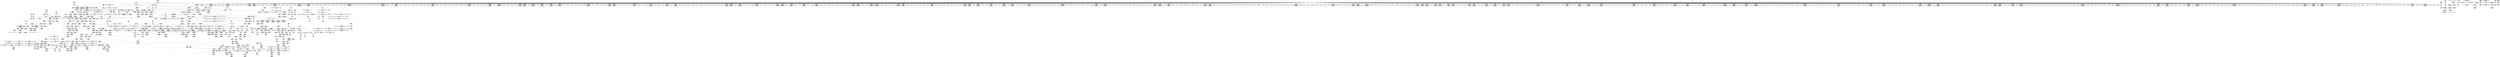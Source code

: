 digraph {
	CE0x4fb9c20 [shape=record,shape=Mrecord,label="{CE0x4fb9c20|i32_3|*Constant*|*SummSource*}"]
	CE0x4f49a10 [shape=record,shape=Mrecord,label="{CE0x4f49a10|inode_has_perm:inode|Function::inode_has_perm&Arg::inode::|*SummSink*}"]
	CE0x4f75f80 [shape=record,shape=Mrecord,label="{CE0x4f75f80|12:_i32,_56:_i8*,_:_CRE_197,198_}"]
	CE0x4f267e0 [shape=record,shape=Mrecord,label="{CE0x4f267e0|104:_%struct.inode*,_:_CRE_157,158_}"]
	CE0x4f874d0 [shape=record,shape=Mrecord,label="{CE0x4f874d0|12:_i32,_56:_i8*,_:_CRE_648,656_|*MultipleSource*|Function::inode_has_perm&Arg::inode::|*LoadInst*|security/selinux/hooks.c,1627|security/selinux/hooks.c,1611}"]
	CE0x4f4a750 [shape=record,shape=Mrecord,label="{CE0x4f4a750|_ret_i32_%retval.0,_!dbg_!27739|security/selinux/hooks.c,1618|*SummSource*}"]
	CE0x4f1f7d0 [shape=record,shape=Mrecord,label="{CE0x4f1f7d0|i64_0|*Constant*}"]
	CE0x4f82000 [shape=record,shape=Mrecord,label="{CE0x4f82000|12:_i32,_56:_i8*,_:_CRE_556,557_}"]
	CE0x4f58010 [shape=record,shape=Mrecord,label="{CE0x4f58010|__validate_creds:lnot.ext|include/linux/cred.h,173}"]
	CE0x4f46970 [shape=record,shape=Mrecord,label="{CE0x4f46970|104:_%struct.inode*,_:_CRE_288,296_|*MultipleSource*|Function::selinux_inode_getxattr&Arg::dentry::|Function::dentry_has_perm&Arg::dentry::|security/selinux/hooks.c,1627}"]
	CE0x4f8fec0 [shape=record,shape=Mrecord,label="{CE0x4f8fec0|12:_i32,_56:_i8*,_:_CRE_932,933_}"]
	CE0x4f84b90 [shape=record,shape=Mrecord,label="{CE0x4f84b90|12:_i32,_56:_i8*,_:_CRE_593,594_}"]
	CE0x4f96740 [shape=record,shape=Mrecord,label="{CE0x4f96740|cred_sid:cred|Function::cred_sid&Arg::cred::|*SummSource*}"]
	CE0x4efa2c0 [shape=record,shape=Mrecord,label="{CE0x4efa2c0|inode_has_perm:tmp5|security/selinux/hooks.c,1609|*SummSource*}"]
	CE0x4f86e00 [shape=record,shape=Mrecord,label="{CE0x4f86e00|12:_i32,_56:_i8*,_:_CRE_622,623_}"]
	CE0x4f24060 [shape=record,shape=Mrecord,label="{CE0x4f24060|get_current:entry|*SummSource*}"]
	CE0x4f9aca0 [shape=record,shape=Mrecord,label="{CE0x4f9aca0|inode_has_perm:retval.0|*SummSink*}"]
	CE0x4f58cd0 [shape=record,shape=Mrecord,label="{CE0x4f58cd0|inode_has_perm:bb|*SummSink*}"]
	CE0x4f7c6f0 [shape=record,shape=Mrecord,label="{CE0x4f7c6f0|12:_i32,_56:_i8*,_:_CRE_311,312_}"]
	CE0x4f6d010 [shape=record,shape=Mrecord,label="{CE0x4f6d010|cred_sid:tmp|*SummSource*}"]
	CE0x4f8b2f0 [shape=record,shape=Mrecord,label="{CE0x4f8b2f0|12:_i32,_56:_i8*,_:_CRE_868,869_}"]
	CE0x4efe960 [shape=record,shape=Mrecord,label="{CE0x4efe960|12:_i32,_56:_i8*,_:_CRE_160,161_}"]
	CE0x4f92020 [shape=record,shape=Mrecord,label="{CE0x4f92020|inode_has_perm:tmp6|*LoadInst*|security/selinux/hooks.c,1611|*SummSource*}"]
	CE0x4f78210 [shape=record,shape=Mrecord,label="{CE0x4f78210|12:_i32,_56:_i8*,_:_CRE_253,254_}"]
	CE0x4f22f10 [shape=record,shape=Mrecord,label="{CE0x4f22f10|selinux_inode_getxattr:call3|security/selinux/hooks.c,3041|*SummSource*}"]
	CE0x4f0b7e0 [shape=record,shape=Mrecord,label="{CE0x4f0b7e0|i64*_getelementptr_inbounds_(_11_x_i64_,_11_x_i64_*___llvm_gcov_ctr239,_i64_0,_i64_8)|*Constant*|*SummSink*}"]
	CE0x4f8b9e0 [shape=record,shape=Mrecord,label="{CE0x4f8b9e0|12:_i32,_56:_i8*,_:_CRE_874,875_}"]
	CE0x4f002a0 [shape=record,shape=Mrecord,label="{CE0x4f002a0|get_current:bb|*SummSource*}"]
	CE0x4f18e10 [shape=record,shape=Mrecord,label="{CE0x4f18e10|i64*_getelementptr_inbounds_(_11_x_i64_,_11_x_i64_*___llvm_gcov_ctr239,_i64_0,_i64_9)|*Constant*}"]
	CE0x4fc10a0 [shape=record,shape=Mrecord,label="{CE0x4fc10a0|cred_sid:sid|security/selinux/hooks.c,197|*SummSink*}"]
	CE0x4f66fb0 [shape=record,shape=Mrecord,label="{CE0x4f66fb0|GLOBAL:creds_are_invalid|*Constant*|*SummSource*}"]
	CE0x4f0c610 [shape=record,shape=Mrecord,label="{CE0x4f0c610|i32_0|*Constant*|*SummSource*}"]
	CE0x4f0d4d0 [shape=record,shape=Mrecord,label="{CE0x4f0d4d0|104:_%struct.inode*,_:_CRE_112,144_|*MultipleSource*|Function::selinux_inode_getxattr&Arg::dentry::|Function::dentry_has_perm&Arg::dentry::|security/selinux/hooks.c,1627}"]
	CE0x6b5cd30 [shape=record,shape=Mrecord,label="{CE0x6b5cd30|i64*_getelementptr_inbounds_(_11_x_i64_,_11_x_i64_*___llvm_gcov_ctr239,_i64_0,_i64_0)|*Constant*}"]
	CE0x4f09d70 [shape=record,shape=Mrecord,label="{CE0x4f09d70|inode_has_perm:tmp4|security/selinux/hooks.c,1609|*SummSink*}"]
	CE0x4f6c100 [shape=record,shape=Mrecord,label="{CE0x4f6c100|104:_%struct.inode*,_:_CRE_187,188_}"]
	CE0x4f05300 [shape=record,shape=Mrecord,label="{CE0x4f05300|i64_2|*Constant*|*SummSink*}"]
	CE0x4f21200 [shape=record,shape=Mrecord,label="{CE0x4f21200|cred_sid:tmp4|*LoadInst*|security/selinux/hooks.c,196|*SummSource*}"]
	CE0x4f758f0 [shape=record,shape=Mrecord,label="{CE0x4f758f0|12:_i32,_56:_i8*,_:_CRE_190,191_}"]
	CE0x4f9a500 [shape=record,shape=Mrecord,label="{CE0x4f9a500|_ret_i32_%retval.0,_!dbg_!27728|security/selinux/avc.c,775|*SummSink*}"]
	CE0x4f15e90 [shape=record,shape=Mrecord,label="{CE0x4f15e90|i32_3041|*Constant*}"]
	CE0x4f05a90 [shape=record,shape=Mrecord,label="{CE0x4f05a90|selinux_inode_getxattr:tmp2|*SummSource*}"]
	CE0x4f9aa90 [shape=record,shape=Mrecord,label="{CE0x4f9aa90|inode_has_perm:retval.0|*SummSource*}"]
	CE0x4f5a140 [shape=record,shape=Mrecord,label="{CE0x4f5a140|_ret_void,_!dbg_!27722|include/linux/cred.h,175}"]
	CE0x4fa08d0 [shape=record,shape=Mrecord,label="{CE0x4fa08d0|inode_has_perm:lnot.ext|security/selinux/hooks.c,1611|*SummSink*}"]
	CE0x4f61210 [shape=record,shape=Mrecord,label="{CE0x4f61210|104:_%struct.inode*,_:_CRE_194,195_}"]
	CE0x4f75e90 [shape=record,shape=Mrecord,label="{CE0x4f75e90|12:_i32,_56:_i8*,_:_CRE_196,197_}"]
	CE0x4f4ffe0 [shape=record,shape=Mrecord,label="{CE0x4f4ffe0|i32_(i32,_i32,_i16,_i32,_%struct.common_audit_data*)*_bitcast_(i32_(i32,_i32,_i16,_i32,_%struct.common_audit_data.495*)*_avc_has_perm_to_i32_(i32,_i32,_i16,_i32,_%struct.common_audit_data*)*)|*Constant*|*SummSource*}"]
	CE0x4f4c850 [shape=record,shape=Mrecord,label="{CE0x4f4c850|GLOBAL:current_task|Global_var:current_task}"]
	CE0x4f204c0 [shape=record,shape=Mrecord,label="{CE0x4f204c0|selinux_inode_getxattr:tmp18|security/selinux/hooks.c,3041|*SummSink*}"]
	CE0x4fa2840 [shape=record,shape=Mrecord,label="{CE0x4fa2840|GLOBAL:__llvm_gcov_ctr154|Global_var:__llvm_gcov_ctr154}"]
	CE0x4f84df0 [shape=record,shape=Mrecord,label="{CE0x4f84df0|12:_i32,_56:_i8*,_:_CRE_595,596_}"]
	CE0x4f973c0 [shape=record,shape=Mrecord,label="{CE0x4f973c0|inode_has_perm:tmp15|*LoadInst*|security/selinux/hooks.c,1615}"]
	CE0x4f72690 [shape=record,shape=Mrecord,label="{CE0x4f72690|inode_has_perm:tmp13|security/selinux/hooks.c,1614|*SummSink*}"]
	CE0x4f73f10 [shape=record,shape=Mrecord,label="{CE0x4f73f10|12:_i32,_56:_i8*,_:_CRE_167,168_}"]
	CE0x4f17c80 [shape=record,shape=Mrecord,label="{CE0x4f17c80|i8_10|*Constant*}"]
	CE0x4f865b0 [shape=record,shape=Mrecord,label="{CE0x4f865b0|12:_i32,_56:_i8*,_:_CRE_615,616_}"]
	CE0x4f7f770 [shape=record,shape=Mrecord,label="{CE0x4f7f770|12:_i32,_56:_i8*,_:_CRE_478,479_}"]
	CE0x4f6bd40 [shape=record,shape=Mrecord,label="{CE0x4f6bd40|104:_%struct.inode*,_:_CRE_183,184_}"]
	CE0x4efc830 [shape=record,shape=Mrecord,label="{CE0x4efc830|dentry_has_perm:dentry|Function::dentry_has_perm&Arg::dentry::|*SummSource*}"]
	CE0x4efba80 [shape=record,shape=Mrecord,label="{CE0x4efba80|dentry_has_perm:entry|*SummSink*}"]
	CE0x4f0e4a0 [shape=record,shape=Mrecord,label="{CE0x4f0e4a0|get_current:tmp4|./arch/x86/include/asm/current.h,14}"]
	CE0x4f26ab0 [shape=record,shape=Mrecord,label="{CE0x4f26ab0|104:_%struct.inode*,_:_CRE_160,161_}"]
	CE0x4f2e310 [shape=record,shape=Mrecord,label="{CE0x4f2e310|dentry_has_perm:tmp}"]
	CE0x4f5bf30 [shape=record,shape=Mrecord,label="{CE0x4f5bf30|__validate_creds:lnot1|include/linux/cred.h,173|*SummSource*}"]
	CE0x4efccc0 [shape=record,shape=Mrecord,label="{CE0x4efccc0|i32_16|*Constant*|*SummSink*}"]
	CE0x4efb850 [shape=record,shape=Mrecord,label="{CE0x4efb850|GLOBAL:dentry_has_perm|*Constant*|*SummSink*}"]
	CE0x4f142d0 [shape=record,shape=Mrecord,label="{CE0x4f142d0|selinux_inode_getxattr:bb|*SummSource*}"]
	CE0x4f8ca80 [shape=record,shape=Mrecord,label="{CE0x4f8ca80|12:_i32,_56:_i8*,_:_CRE_888,889_}"]
	CE0x4f9dd40 [shape=record,shape=Mrecord,label="{CE0x4f9dd40|_ret_i32_%retval.0,_!dbg_!27728|security/selinux/avc.c,775}"]
	CE0x4f56bf0 [shape=record,shape=Mrecord,label="{CE0x4f56bf0|i64*_getelementptr_inbounds_(_8_x_i64_,_8_x_i64_*___llvm_gcov_ctr154,_i64_0,_i64_0)|*Constant*|*SummSource*}"]
	CE0x4f725b0 [shape=record,shape=Mrecord,label="{CE0x4f725b0|inode_has_perm:tmp13|security/selinux/hooks.c,1614}"]
	CE0x4f2a1f0 [shape=record,shape=Mrecord,label="{CE0x4f2a1f0|__validate_creds:tmp1}"]
	CE0x4f61030 [shape=record,shape=Mrecord,label="{CE0x4f61030|104:_%struct.inode*,_:_CRE_192,193_}"]
	CE0x4f15a40 [shape=record,shape=Mrecord,label="{CE0x4f15a40|i8*_getelementptr_inbounds_(_25_x_i8_,_25_x_i8_*_.str3,_i32_0,_i32_0)|*Constant*|*SummSource*}"]
	CE0x4efea50 [shape=record,shape=Mrecord,label="{CE0x4efea50|12:_i32,_56:_i8*,_:_CRE_161,162_}"]
	CE0x4f49270 [shape=record,shape=Mrecord,label="{CE0x4f49270|inode_has_perm:cred|Function::inode_has_perm&Arg::cred::}"]
	CE0x4f6b5c0 [shape=record,shape=Mrecord,label="{CE0x4f6b5c0|104:_%struct.inode*,_:_CRE_175,176_}"]
	CE0x4ef7700 [shape=record,shape=Mrecord,label="{CE0x4ef7700|__validate_creds:entry}"]
	CE0x4f14ca0 [shape=record,shape=Mrecord,label="{CE0x4f14ca0|selinux_inode_getxattr:tmp}"]
	CE0x4ef30c0 [shape=record,shape=Mrecord,label="{CE0x4ef30c0|selinux_inode_getxattr:tmp1}"]
	CE0x4f27d50 [shape=record,shape=Mrecord,label="{CE0x4f27d50|GLOBAL:__llvm_gcov_ctr155|Global_var:__llvm_gcov_ctr155}"]
	CE0x4f84f20 [shape=record,shape=Mrecord,label="{CE0x4f84f20|12:_i32,_56:_i8*,_:_CRE_596,597_}"]
	CE0x4f8fc60 [shape=record,shape=Mrecord,label="{CE0x4f8fc60|12:_i32,_56:_i8*,_:_CRE_930,931_}"]
	CE0x4f74d10 [shape=record,shape=Mrecord,label="{CE0x4f74d10|__validate_creds:lnot|include/linux/cred.h,173|*SummSink*}"]
	CE0x4f0e400 [shape=record,shape=Mrecord,label="{CE0x4f0e400|_call_void_mcount()_#3|*SummSink*}"]
	CE0x4f965b0 [shape=record,shape=Mrecord,label="{CE0x4f965b0|cred_sid:cred|Function::cred_sid&Arg::cred::}"]
	CE0x4f816a0 [shape=record,shape=Mrecord,label="{CE0x4f816a0|12:_i32,_56:_i8*,_:_CRE_544,552_|*MultipleSource*|Function::inode_has_perm&Arg::inode::|*LoadInst*|security/selinux/hooks.c,1627|security/selinux/hooks.c,1611}"]
	CE0x4f11210 [shape=record,shape=Mrecord,label="{CE0x4f11210|dentry_has_perm:tmp3|*SummSource*}"]
	CE0x4f1cca0 [shape=record,shape=Mrecord,label="{CE0x4f1cca0|GLOBAL:__llvm_gcov_ctr239|Global_var:__llvm_gcov_ctr239|*SummSink*}"]
	CE0x4f9fef0 [shape=record,shape=Mrecord,label="{CE0x4f9fef0|inode_has_perm:lnot|security/selinux/hooks.c,1611|*SummSink*}"]
	CE0x4f6dc40 [shape=record,shape=Mrecord,label="{CE0x4f6dc40|cred_sid:tmp6|security/selinux/hooks.c,197|*SummSource*}"]
	CE0x4f7b060 [shape=record,shape=Mrecord,label="{CE0x4f7b060|12:_i32,_56:_i8*,_:_CRE_292,293_}"]
	CE0x4f2d020 [shape=record,shape=Mrecord,label="{CE0x4f2d020|12:_i32,_56:_i8*,_:_CRE_112,120_|*MultipleSource*|Function::inode_has_perm&Arg::inode::|*LoadInst*|security/selinux/hooks.c,1627|security/selinux/hooks.c,1611}"]
	CE0x4f53f10 [shape=record,shape=Mrecord,label="{CE0x4f53f10|__validate_creds:tmp5|include/linux/cred.h,173|*SummSource*}"]
	CE0x4f84930 [shape=record,shape=Mrecord,label="{CE0x4f84930|12:_i32,_56:_i8*,_:_CRE_591,592_}"]
	CE0x4f76d50 [shape=record,shape=Mrecord,label="{CE0x4f76d50|12:_i32,_56:_i8*,_:_CRE_224,232_|*MultipleSource*|Function::inode_has_perm&Arg::inode::|*LoadInst*|security/selinux/hooks.c,1627|security/selinux/hooks.c,1611}"]
	CE0x4f1d0e0 [shape=record,shape=Mrecord,label="{CE0x4f1d0e0|selinux_inode_getxattr:tmp5|security/selinux/hooks.c,3041|*SummSink*}"]
	CE0x4f5eaa0 [shape=record,shape=Mrecord,label="{CE0x4f5eaa0|__validate_creds:tmp6|include/linux/cred.h,174}"]
	CE0x4f13ed0 [shape=record,shape=Mrecord,label="{CE0x4f13ed0|selinux_inode_getxattr:tobool1|security/selinux/hooks.c,3041|*SummSink*}"]
	CE0x4f8d400 [shape=record,shape=Mrecord,label="{CE0x4f8d400|12:_i32,_56:_i8*,_:_CRE_896,897_}"]
	CE0x4f0d8d0 [shape=record,shape=Mrecord,label="{CE0x4f0d8d0|104:_%struct.inode*,_:_CRE_146,147_}"]
	CE0x4f22b70 [shape=record,shape=Mrecord,label="{CE0x4f22b70|12:_i32,_56:_i8*,_:_CRE_144,145_}"]
	CE0x4f4d660 [shape=record,shape=Mrecord,label="{CE0x4f4d660|dentry_has_perm:bb|*SummSink*}"]
	CE0x4f6d920 [shape=record,shape=Mrecord,label="{CE0x4f6d920|i64*_getelementptr_inbounds_(_2_x_i64_,_2_x_i64_*___llvm_gcov_ctr131,_i64_0,_i64_0)|*Constant*|*SummSink*}"]
	CE0x4f7d2c0 [shape=record,shape=Mrecord,label="{CE0x4f7d2c0|12:_i32,_56:_i8*,_:_CRE_360,376_|*MultipleSource*|Function::inode_has_perm&Arg::inode::|*LoadInst*|security/selinux/hooks.c,1627|security/selinux/hooks.c,1611}"]
	CE0x4f7bfd0 [shape=record,shape=Mrecord,label="{CE0x4f7bfd0|12:_i32,_56:_i8*,_:_CRE_305,306_}"]
	CE0x4f77e80 [shape=record,shape=Mrecord,label="{CE0x4f77e80|12:_i32,_56:_i8*,_:_CRE_250,251_}"]
	CE0x4f258f0 [shape=record,shape=Mrecord,label="{CE0x4f258f0|selinux_inode_getxattr:call5|security/selinux/hooks.c,3043|*SummSource*}"]
	CE0x4f8f7a0 [shape=record,shape=Mrecord,label="{CE0x4f8f7a0|12:_i32,_56:_i8*,_:_CRE_926,927_}"]
	CE0x4f08680 [shape=record,shape=Mrecord,label="{CE0x4f08680|i64_0|*Constant*|*SummSink*}"]
	CE0x4f4d920 [shape=record,shape=Mrecord,label="{CE0x4f4d920|_call_void_mcount()_#3}"]
	CE0x4f11c60 [shape=record,shape=Mrecord,label="{CE0x4f11c60|_call_void_lockdep_rcu_suspicious(i8*_getelementptr_inbounds_(_25_x_i8_,_25_x_i8_*_.str3,_i32_0,_i32_0),_i32_3041,_i8*_getelementptr_inbounds_(_45_x_i8_,_45_x_i8_*_.str12,_i32_0,_i32_0))_#10,_!dbg_!27729|security/selinux/hooks.c,3041|*SummSource*}"]
	CE0x4f674b0 [shape=record,shape=Mrecord,label="{CE0x4f674b0|i64*_getelementptr_inbounds_(_8_x_i64_,_8_x_i64_*___llvm_gcov_ctr154,_i64_0,_i64_2)|*Constant*}"]
	CE0x4efe0f0 [shape=record,shape=Mrecord,label="{CE0x4efe0f0|12:_i32,_56:_i8*,_:_CRE_151,152_}"]
	CE0x4f739c0 [shape=record,shape=Mrecord,label="{CE0x4f739c0|GLOBAL:cred_sid|*Constant*|*SummSink*}"]
	CE0x4f7ae00 [shape=record,shape=Mrecord,label="{CE0x4f7ae00|12:_i32,_56:_i8*,_:_CRE_290,291_}"]
	CE0x4f5bdb0 [shape=record,shape=Mrecord,label="{CE0x4f5bdb0|__validate_creds:lnot1|include/linux/cred.h,173}"]
	CE0x4f79d60 [shape=record,shape=Mrecord,label="{CE0x4f79d60|12:_i32,_56:_i8*,_:_CRE_276,277_}"]
	CE0x4f9c010 [shape=record,shape=Mrecord,label="{CE0x4f9c010|__validate_creds:if.then|*SummSink*}"]
	CE0x4f53c30 [shape=record,shape=Mrecord,label="{CE0x4f53c30|__validate_creds:tmp4|include/linux/cred.h,173|*SummSink*}"]
	CE0x4f90c30 [shape=record,shape=Mrecord,label="{CE0x4f90c30|12:_i32,_56:_i8*,_:_CRE_976,977_}"]
	CE0x4f74a50 [shape=record,shape=Mrecord,label="{CE0x4f74a50|12:_i32,_56:_i8*,_:_CRE_179,180_}"]
	CE0x4f195a0 [shape=record,shape=Mrecord,label="{CE0x4f195a0|selinux_inode_getxattr:tmp17|security/selinux/hooks.c,3041|*SummSource*}"]
	CE0x4f25420 [shape=record,shape=Mrecord,label="{CE0x4f25420|selinux_inode_getxattr:tmp21|security/selinux/hooks.c,3041|*SummSource*}"]
	CE0x4f2e3f0 [shape=record,shape=Mrecord,label="{CE0x4f2e3f0|dentry_has_perm:tmp|*SummSource*}"]
	CE0x4f11280 [shape=record,shape=Mrecord,label="{CE0x4f11280|dentry_has_perm:tmp3|*SummSink*}"]
	CE0x4f7aa70 [shape=record,shape=Mrecord,label="{CE0x4f7aa70|12:_i32,_56:_i8*,_:_CRE_287,288_}"]
	CE0x4f7fe60 [shape=record,shape=Mrecord,label="{CE0x4f7fe60|12:_i32,_56:_i8*,_:_CRE_484,485_}"]
	CE0x4ef4aa0 [shape=record,shape=Mrecord,label="{CE0x4ef4aa0|i64_4|*Constant*}"]
	CE0x4efbe60 [shape=record,shape=Mrecord,label="{CE0x4efbe60|dentry_has_perm:cred|Function::dentry_has_perm&Arg::cred::|*SummSink*}"]
	CE0x4f5bd40 [shape=record,shape=Mrecord,label="{CE0x4f5bd40|__validate_creds:conv|include/linux/cred.h,173}"]
	CE0x4f26240 [shape=record,shape=Mrecord,label="{CE0x4f26240|104:_%struct.inode*,_:_CRE_151,152_}"]
	CE0x4f742d0 [shape=record,shape=Mrecord,label="{CE0x4f742d0|12:_i32,_56:_i8*,_:_CRE_171,172_}"]
	CE0x4f6c1f0 [shape=record,shape=Mrecord,label="{CE0x4f6c1f0|104:_%struct.inode*,_:_CRE_188,189_}"]
	CE0x4f05a20 [shape=record,shape=Mrecord,label="{CE0x4f05a20|selinux_inode_getxattr:tmp2}"]
	CE0x4f91610 [shape=record,shape=Mrecord,label="{CE0x4f91610|12:_i32,_56:_i8*,_:_CRE_983,984_}"]
	"CONST[source:0(mediator),value:2(dynamic)][purpose:{subject}][SnkIdx:0]"
	CE0x4f1cf60 [shape=record,shape=Mrecord,label="{CE0x4f1cf60|GLOBAL:__llvm_gcov_ctr239|Global_var:__llvm_gcov_ctr239|*SummSource*}"]
	CE0x4f2b790 [shape=record,shape=Mrecord,label="{CE0x4f2b790|12:_i32,_56:_i8*,_:_CRE_32,40_|*MultipleSource*|Function::inode_has_perm&Arg::inode::|*LoadInst*|security/selinux/hooks.c,1627|security/selinux/hooks.c,1611}"]
	CE0x4f26600 [shape=record,shape=Mrecord,label="{CE0x4f26600|104:_%struct.inode*,_:_CRE_155,156_}"]
	CE0x4f09c90 [shape=record,shape=Mrecord,label="{CE0x4f09c90|inode_has_perm:tmp4|security/selinux/hooks.c,1609}"]
	CE0x4f78340 [shape=record,shape=Mrecord,label="{CE0x4f78340|12:_i32,_56:_i8*,_:_CRE_254,255_}"]
	CE0x4f892f0 [shape=record,shape=Mrecord,label="{CE0x4f892f0|12:_i32,_56:_i8*,_:_CRE_760,768_|*MultipleSource*|Function::inode_has_perm&Arg::inode::|*LoadInst*|security/selinux/hooks.c,1627|security/selinux/hooks.c,1611}"]
	CE0x4efc3f0 [shape=record,shape=Mrecord,label="{CE0x4efc3f0|selinux_inode_getxattr:dentry|Function::selinux_inode_getxattr&Arg::dentry::|*SummSink*}"]
	CE0x4f76430 [shape=record,shape=Mrecord,label="{CE0x4f76430|12:_i32,_56:_i8*,_:_CRE_202,203_}"]
	CE0x4f1d330 [shape=record,shape=Mrecord,label="{CE0x4f1d330|selinux_inode_getxattr:tmp9|security/selinux/hooks.c,3041|*SummSource*}"]
	CE0x4f47450 [shape=record,shape=Mrecord,label="{CE0x4f47450|104:_%struct.inode*,_:_CRE_309,310_}"]
	CE0x4f81b10 [shape=record,shape=Mrecord,label="{CE0x4f81b10|12:_i32,_56:_i8*,_:_CRE_553,554_}"]
	CE0x4f6b890 [shape=record,shape=Mrecord,label="{CE0x4f6b890|104:_%struct.inode*,_:_CRE_178,179_}"]
	CE0x4efb060 [shape=record,shape=Mrecord,label="{CE0x4efb060|selinux_inode_getxattr:call5|security/selinux/hooks.c,3043|*SummSink*}"]
	CE0x4f2d690 [shape=record,shape=Mrecord,label="{CE0x4f2d690|i8*_getelementptr_inbounds_(_25_x_i8_,_25_x_i8_*_.str3,_i32_0,_i32_0)|*Constant*}"]
	CE0x4f19dc0 [shape=record,shape=Mrecord,label="{CE0x4f19dc0|selinux_inode_getxattr:entry}"]
	CE0x4fc1d00 [shape=record,shape=Mrecord,label="{CE0x4fc1d00|0:_i32,_4:_i32,_8:_i32,_12:_i32,_:_CMRE_20,24_|*MultipleSource*|security/selinux/hooks.c,196|security/selinux/hooks.c,197|*LoadInst*|security/selinux/hooks.c,196}"]
	CE0x4f81260 [shape=record,shape=Mrecord,label="{CE0x4f81260|12:_i32,_56:_i8*,_:_CRE_536,540_|*MultipleSource*|Function::inode_has_perm&Arg::inode::|*LoadInst*|security/selinux/hooks.c,1627|security/selinux/hooks.c,1611}"]
	CE0x4f8e5d0 [shape=record,shape=Mrecord,label="{CE0x4f8e5d0|12:_i32,_56:_i8*,_:_CRE_911,912_}"]
	CE0x4f6ca50 [shape=record,shape=Mrecord,label="{CE0x4f6ca50|inode_has_perm:if.then|*SummSink*}"]
	CE0x4f589e0 [shape=record,shape=Mrecord,label="{CE0x4f589e0|_call_void_mcount()_#3|*SummSource*}"]
	CE0x4fbf780 [shape=record,shape=Mrecord,label="{CE0x4fbf780|GLOBAL:__invalid_creds|*Constant*|*SummSink*}"]
	CE0x4fc1030 [shape=record,shape=Mrecord,label="{CE0x4fc1030|0:_i32,_4:_i32,_8:_i32,_12:_i32,_:_CMRE_0,4_|*MultipleSource*|security/selinux/hooks.c,196|security/selinux/hooks.c,197|*LoadInst*|security/selinux/hooks.c,196}"]
	CE0x4f81d30 [shape=record,shape=Mrecord,label="{CE0x4f81d30|12:_i32,_56:_i8*,_:_CRE_554,555_}"]
	CE0x4f47990 [shape=record,shape=Mrecord,label="{CE0x4f47990|104:_%struct.inode*,_:_CRE_315,316_}"]
	CE0x4fa4060 [shape=record,shape=Mrecord,label="{CE0x4fa4060|inode_has_perm:tmp10|security/selinux/hooks.c,1611|*SummSink*}"]
	CE0x4fa2300 [shape=record,shape=Mrecord,label="{CE0x4fa2300|inode_has_perm:tmp7|security/selinux/hooks.c,1611|*SummSource*}"]
	CE0x4f48e50 [shape=record,shape=Mrecord,label="{CE0x4f48e50|GLOBAL:inode_has_perm|*Constant*|*SummSink*}"]
	"CONST[source:2(external),value:2(dynamic)][purpose:{subject}][SrcIdx:3]"
	CE0x4f58080 [shape=record,shape=Mrecord,label="{CE0x4f58080|__validate_creds:lnot.ext|include/linux/cred.h,173|*SummSource*}"]
	CE0x4f65b40 [shape=record,shape=Mrecord,label="{CE0x4f65b40|_call_void___validate_creds(%struct.cred*_%cred,_i8*_getelementptr_inbounds_(_25_x_i8_,_25_x_i8_*_.str3,_i32_0,_i32_0),_i32_1609)_#10,_!dbg_!27719|security/selinux/hooks.c,1609|*SummSource*}"]
	CE0x4f89f80 [shape=record,shape=Mrecord,label="{CE0x4f89f80|12:_i32,_56:_i8*,_:_CRE_816,824_|*MultipleSource*|Function::inode_has_perm&Arg::inode::|*LoadInst*|security/selinux/hooks.c,1627|security/selinux/hooks.c,1611}"]
	CE0x4fc0c10 [shape=record,shape=Mrecord,label="{CE0x4fc0c10|cred_sid:bb|*SummSink*}"]
	CE0x4f6b7a0 [shape=record,shape=Mrecord,label="{CE0x4f6b7a0|104:_%struct.inode*,_:_CRE_177,178_}"]
	CE0x4f0c470 [shape=record,shape=Mrecord,label="{CE0x4f0c470|i32_0|*Constant*}"]
	CE0x4f8e370 [shape=record,shape=Mrecord,label="{CE0x4f8e370|12:_i32,_56:_i8*,_:_CRE_909,910_}"]
	CE0x4f00140 [shape=record,shape=Mrecord,label="{CE0x4f00140|get_current:bb}"]
	CE0x4f50520 [shape=record,shape=Mrecord,label="{CE0x4f50520|__validate_creds:lnot|include/linux/cred.h,173|*SummSource*}"]
	CE0x4f99dc0 [shape=record,shape=Mrecord,label="{CE0x4f99dc0|avc_has_perm:requested|Function::avc_has_perm&Arg::requested::|*SummSink*}"]
	CE0x4f26150 [shape=record,shape=Mrecord,label="{CE0x4f26150|104:_%struct.inode*,_:_CRE_150,151_}"]
	CE0x4f61300 [shape=record,shape=Mrecord,label="{CE0x4f61300|104:_%struct.inode*,_:_CRE_195,196_}"]
	CE0x4f651a0 [shape=record,shape=Mrecord,label="{CE0x4f651a0|GLOBAL:__validate_creds|*Constant*|*SummSink*}"]
	CE0x4f2a9a0 [shape=record,shape=Mrecord,label="{CE0x4f2a9a0|i32_0|*Constant*}"]
	CE0x4f87b30 [shape=record,shape=Mrecord,label="{CE0x4f87b30|12:_i32,_56:_i8*,_:_CRE_672,680_|*MultipleSource*|Function::inode_has_perm&Arg::inode::|*LoadInst*|security/selinux/hooks.c,1627|security/selinux/hooks.c,1611}"]
	CE0x4f1f8e0 [shape=record,shape=Mrecord,label="{CE0x4f1f8e0|selinux_inode_getxattr:tmp4|security/selinux/hooks.c,3041|*SummSink*}"]
	CE0x4f66190 [shape=record,shape=Mrecord,label="{CE0x4f66190|cred_sid:tmp2|*SummSink*}"]
	CE0x4f87190 [shape=record,shape=Mrecord,label="{CE0x4f87190|12:_i32,_56:_i8*,_:_CRE_632,640_|*MultipleSource*|Function::inode_has_perm&Arg::inode::|*LoadInst*|security/selinux/hooks.c,1627|security/selinux/hooks.c,1611}"]
	CE0x4f7bb10 [shape=record,shape=Mrecord,label="{CE0x4f7bb10|12:_i32,_56:_i8*,_:_CRE_301,302_}"]
	CE0x4f6c8f0 [shape=record,shape=Mrecord,label="{CE0x4f6c8f0|inode_has_perm:if.then}"]
	CE0x4f2c520 [shape=record,shape=Mrecord,label="{CE0x4f2c520|_call_void_mcount()_#3|*SummSource*}"]
	CE0x4f130b0 [shape=record,shape=Mrecord,label="{CE0x4f130b0|selinux_inode_getxattr:call|security/selinux/hooks.c,3041|*SummSink*}"]
	CE0x4f7b2c0 [shape=record,shape=Mrecord,label="{CE0x4f7b2c0|12:_i32,_56:_i8*,_:_CRE_294,295_}"]
	CE0x4f7fc00 [shape=record,shape=Mrecord,label="{CE0x4f7fc00|12:_i32,_56:_i8*,_:_CRE_482,483_}"]
	CE0x4f53750 [shape=record,shape=Mrecord,label="{CE0x4f53750|__validate_creds:tmp4|include/linux/cred.h,173}"]
	CE0x4f04e50 [shape=record,shape=Mrecord,label="{CE0x4f04e50|selinux_inode_getxattr:if.end|*SummSink*}"]
	CE0x4f268d0 [shape=record,shape=Mrecord,label="{CE0x4f268d0|104:_%struct.inode*,_:_CRE_158,159_}"]
	CE0x4f7e3c0 [shape=record,shape=Mrecord,label="{CE0x4f7e3c0|12:_i32,_56:_i8*,_:_CRE_432,440_|*MultipleSource*|Function::inode_has_perm&Arg::inode::|*LoadInst*|security/selinux/hooks.c,1627|security/selinux/hooks.c,1611}"]
	CE0x4efe690 [shape=record,shape=Mrecord,label="{CE0x4efe690|12:_i32,_56:_i8*,_:_CRE_157,158_}"]
	CE0x4f18830 [shape=record,shape=Mrecord,label="{CE0x4f18830|dentry_has_perm:dentry1|security/selinux/hooks.c,1631|*SummSink*}"]
	CE0x4f9a340 [shape=record,shape=Mrecord,label="{CE0x4f9a340|_ret_i32_%retval.0,_!dbg_!27728|security/selinux/avc.c,775|*SummSource*}"]
	CE0x4f78b90 [shape=record,shape=Mrecord,label="{CE0x4f78b90|12:_i32,_56:_i8*,_:_CRE_261,262_}"]
	CE0x4f83040 [shape=record,shape=Mrecord,label="{CE0x4f83040|12:_i32,_56:_i8*,_:_CRE_570,571_}"]
	CE0x4f06430 [shape=record,shape=Mrecord,label="{CE0x4f06430|selinux_inode_getxattr:if.then}"]
	CE0x4efdd30 [shape=record,shape=Mrecord,label="{CE0x4efdd30|12:_i32,_56:_i8*,_:_CRE_147,148_}"]
	CE0x4f76520 [shape=record,shape=Mrecord,label="{CE0x4f76520|12:_i32,_56:_i8*,_:_CRE_203,204_}"]
	CE0x4f57ed0 [shape=record,shape=Mrecord,label="{CE0x4f57ed0|i64*_getelementptr_inbounds_(_8_x_i64_,_8_x_i64_*___llvm_gcov_ctr154,_i64_0,_i64_0)|*Constant*}"]
	CE0x4eff470 [shape=record,shape=Mrecord,label="{CE0x4eff470|dentry_has_perm:tmp2|*SummSource*}"]
	CE0x4fa2190 [shape=record,shape=Mrecord,label="{CE0x4fa2190|inode_has_perm:tmp8|security/selinux/hooks.c,1611}"]
	CE0x4f5d590 [shape=record,shape=Mrecord,label="{CE0x4f5d590|_call_void___invalid_creds(%struct.cred*_%cred,_i8*_%file,_i32_%line)_#10,_!dbg_!27721|include/linux/cred.h,174}"]
	CE0x4efd050 [shape=record,shape=Mrecord,label="{CE0x4efd050|dentry_has_perm:av|Function::dentry_has_perm&Arg::av::}"]
	CE0x4f5bc40 [shape=record,shape=Mrecord,label="{CE0x4f5bc40|i64*_getelementptr_inbounds_(_8_x_i64_,_8_x_i64_*___llvm_gcov_ctr154,_i64_0,_i64_1)|*Constant*|*SummSink*}"]
	CE0x4f0f140 [shape=record,shape=Mrecord,label="{CE0x4f0f140|104:_%struct.inode*,_:_CRE_56,64_|*MultipleSource*|Function::selinux_inode_getxattr&Arg::dentry::|Function::dentry_has_perm&Arg::dentry::|security/selinux/hooks.c,1627}"]
	CE0x4f15680 [shape=record,shape=Mrecord,label="{CE0x4f15680|selinux_inode_getxattr:tmp13|security/selinux/hooks.c,3041|*SummSource*}"]
	CE0x4f03a60 [shape=record,shape=Mrecord,label="{CE0x4f03a60|selinux_inode_getxattr:entry|*SummSink*}"]
	CE0x4ef7980 [shape=record,shape=Mrecord,label="{CE0x4ef7980|inode_has_perm:if.end|*SummSource*}"]
	CE0x4f85050 [shape=record,shape=Mrecord,label="{CE0x4f85050|12:_i32,_56:_i8*,_:_CRE_597,598_}"]
	CE0x4efd280 [shape=record,shape=Mrecord,label="{CE0x4efd280|dentry_has_perm:av|Function::dentry_has_perm&Arg::av::|*SummSink*}"]
	CE0x4f2ca80 [shape=record,shape=Mrecord,label="{CE0x4f2ca80|12:_i32,_56:_i8*,_:_CRE_88,96_|*MultipleSource*|Function::inode_has_perm&Arg::inode::|*LoadInst*|security/selinux/hooks.c,1627|security/selinux/hooks.c,1611}"]
	CE0x4f6a310 [shape=record,shape=Mrecord,label="{CE0x4f6a310|__validate_creds:tobool|include/linux/cred.h,173}"]
	CE0x4f27140 [shape=record,shape=Mrecord,label="{CE0x4f27140|104:_%struct.inode*,_:_CRE_167,168_}"]
	"CONST[source:0(mediator),value:0(static)][purpose:{operation}][SnkIdx:3]"
	CE0x4f544e0 [shape=record,shape=Mrecord,label="{CE0x4f544e0|28:_i32,_32:_i16,_:_CRE_32,34_|*MultipleSource*|*LoadInst*|security/selinux/hooks.c,1615|security/selinux/hooks.c,1615|security/selinux/hooks.c,1617}"]
	CE0x4f96bb0 [shape=record,shape=Mrecord,label="{CE0x4f96bb0|_ret_i32_%tmp6,_!dbg_!27716|security/selinux/hooks.c,197|*SummSink*}"]
	CE0x4f0d020 [shape=record,shape=Mrecord,label="{CE0x4f0d020|104:_%struct.inode*,_:_CRE_93,94_}"]
	CE0x4f1d880 [shape=record,shape=Mrecord,label="{CE0x4f1d880|selinux_inode_getxattr:tmp10|security/selinux/hooks.c,3041|*SummSink*}"]
	CE0x4f75260 [shape=record,shape=Mrecord,label="{CE0x4f75260|12:_i32,_56:_i8*,_:_CRE_183,184_}"]
	CE0x4efbaf0 [shape=record,shape=Mrecord,label="{CE0x4efbaf0|dentry_has_perm:cred|Function::dentry_has_perm&Arg::cred::}"]
	CE0x4f96420 [shape=record,shape=Mrecord,label="{CE0x4f96420|cred_sid:entry|*SummSource*}"]
	CE0x4f5eb10 [shape=record,shape=Mrecord,label="{CE0x4f5eb10|__validate_creds:tmp6|include/linux/cred.h,174|*SummSource*}"]
	CE0x4eff740 [shape=record,shape=Mrecord,label="{CE0x4eff740|%struct.task_struct*_(%struct.task_struct**)*_asm_movq_%gs:$_1:P_,$0_,_r,im,_dirflag_,_fpsr_,_flags_}"]
	CE0x4fa0760 [shape=record,shape=Mrecord,label="{CE0x4fa0760|inode_has_perm:lnot.ext|security/selinux/hooks.c,1611|*SummSource*}"]
	CE0x4f22d50 [shape=record,shape=Mrecord,label="{CE0x4f22d50|12:_i32,_56:_i8*,_:_CRE_146,147_}"]
	CE0x4fa0630 [shape=record,shape=Mrecord,label="{CE0x4fa0630|inode_has_perm:lnot.ext|security/selinux/hooks.c,1611}"]
	CE0x4f22860 [shape=record,shape=Mrecord,label="{CE0x4f22860|12:_i32,_56:_i8*,_:_CRE_140,141_}"]
	CE0x4f04bd0 [shape=record,shape=Mrecord,label="{CE0x4f04bd0|i8*_getelementptr_inbounds_(_45_x_i8_,_45_x_i8_*_.str12,_i32_0,_i32_0)|*Constant*|*SummSource*}"]
	CE0x4fbf580 [shape=record,shape=Mrecord,label="{CE0x4fbf580|_call_void___invalid_creds(%struct.cred*_%cred,_i8*_%file,_i32_%line)_#10,_!dbg_!27721|include/linux/cred.h,174|*SummSink*}"]
	CE0x4f19170 [shape=record,shape=Mrecord,label="{CE0x4f19170|i64*_getelementptr_inbounds_(_11_x_i64_,_11_x_i64_*___llvm_gcov_ctr239,_i64_0,_i64_9)|*Constant*|*SummSink*}"]
	CE0x4f1af90 [shape=record,shape=Mrecord,label="{CE0x4f1af90|selinux_inode_getxattr:tmp14|security/selinux/hooks.c,3041}"]
	CE0x4f22990 [shape=record,shape=Mrecord,label="{CE0x4f22990|12:_i32,_56:_i8*,_:_CRE_142,143_}"]
	CE0x4f9fa60 [shape=record,shape=Mrecord,label="{CE0x4f9fa60|inode_has_perm:lnot|security/selinux/hooks.c,1611}"]
	CE0x4eff4e0 [shape=record,shape=Mrecord,label="{CE0x4eff4e0|dentry_has_perm:tmp3}"]
	CE0x4fa2fa0 [shape=record,shape=Mrecord,label="{CE0x4fa2fa0|inode_has_perm:tmp9|security/selinux/hooks.c,1611|*SummSource*}"]
	CE0x4f07bb0 [shape=record,shape=Mrecord,label="{CE0x4f07bb0|selinux_inode_getxattr:tmp6|security/selinux/hooks.c,3041|*SummSource*}"]
	CE0x4f798a0 [shape=record,shape=Mrecord,label="{CE0x4f798a0|12:_i32,_56:_i8*,_:_CRE_272,273_}"]
	CE0x4efb690 [shape=record,shape=Mrecord,label="{CE0x4efb690|GLOBAL:dentry_has_perm|*Constant*|*SummSource*}"]
	CE0x4f22610 [shape=record,shape=Mrecord,label="{CE0x4f22610|12:_i32,_56:_i8*,_:_CRE_138,139_}"]
	CE0x4f7a5b0 [shape=record,shape=Mrecord,label="{CE0x4f7a5b0|12:_i32,_56:_i8*,_:_CRE_283,284_}"]
	CE0x4f46060 [shape=record,shape=Mrecord,label="{CE0x4f46060|104:_%struct.inode*,_:_CRE_240,248_|*MultipleSource*|Function::selinux_inode_getxattr&Arg::dentry::|Function::dentry_has_perm&Arg::dentry::|security/selinux/hooks.c,1627}"]
	CE0x4f47c60 [shape=record,shape=Mrecord,label="{CE0x4f47c60|104:_%struct.inode*,_:_CRE_318,319_}"]
	CE0x4f90120 [shape=record,shape=Mrecord,label="{CE0x4f90120|12:_i32,_56:_i8*,_:_CRE_934,935_}"]
	CE0x4f116c0 [shape=record,shape=Mrecord,label="{CE0x4f116c0|_call_void_mcount()_#3|*SummSink*}"]
	CE0x4f83630 [shape=record,shape=Mrecord,label="{CE0x4f83630|12:_i32,_56:_i8*,_:_CRE_575,576_}"]
	CE0x4f5e720 [shape=record,shape=Mrecord,label="{CE0x4f5e720|i64*_getelementptr_inbounds_(_5_x_i64_,_5_x_i64_*___llvm_gcov_ctr155,_i64_0,_i64_3)|*Constant*|*SummSink*}"]
	CE0x4efcea0 [shape=record,shape=Mrecord,label="{CE0x4efcea0|_ret_i32_%call,_!dbg_!27723|security/selinux/hooks.c,1632}"]
	CE0x4ef4900 [shape=record,shape=Mrecord,label="{CE0x4ef4900|selinux_inode_getxattr:tmp10|security/selinux/hooks.c,3041}"]
	CE0x4f4c3f0 [shape=record,shape=Mrecord,label="{CE0x4f4c3f0|i64*_getelementptr_inbounds_(_2_x_i64_,_2_x_i64_*___llvm_gcov_ctr153,_i64_0,_i64_0)|*Constant*|*SummSource*}"]
	CE0x4f86cd0 [shape=record,shape=Mrecord,label="{CE0x4f86cd0|12:_i32,_56:_i8*,_:_CRE_621,622_}"]
	CE0x4efc9b0 [shape=record,shape=Mrecord,label="{CE0x4efc9b0|dentry_has_perm:dentry|Function::dentry_has_perm&Arg::dentry::|*SummSink*}"]
	CE0x4f227f0 [shape=record,shape=Mrecord,label="{CE0x4f227f0|12:_i32,_56:_i8*,_:_CRE_139,140_}"]
	CE0x4f671b0 [shape=record,shape=Mrecord,label="{CE0x4f671b0|i1_true|*Constant*}"]
	CE0x4f97950 [shape=record,shape=Mrecord,label="{CE0x4f97950|inode_has_perm:tmp15|*LoadInst*|security/selinux/hooks.c,1615|*SummSink*}"]
	CE0x4f9f2b0 [shape=record,shape=Mrecord,label="{CE0x4f9f2b0|inode_has_perm:and|security/selinux/hooks.c,1611}"]
	CE0x4f14c00 [shape=record,shape=Mrecord,label="{CE0x4f14c00|i64*_getelementptr_inbounds_(_11_x_i64_,_11_x_i64_*___llvm_gcov_ctr239,_i64_0,_i64_0)|*Constant*|*SummSink*}"]
	CE0x4f75cb0 [shape=record,shape=Mrecord,label="{CE0x4f75cb0|12:_i32,_56:_i8*,_:_CRE_194,195_}"]
	CE0x4f7aba0 [shape=record,shape=Mrecord,label="{CE0x4f7aba0|12:_i32,_56:_i8*,_:_CRE_288,289_}"]
	CE0x4f49480 [shape=record,shape=Mrecord,label="{CE0x4f49480|inode_has_perm:cred|Function::inode_has_perm&Arg::cred::|*SummSource*}"]
	CE0x4f45f70 [shape=record,shape=Mrecord,label="{CE0x4f45f70|104:_%struct.inode*,_:_CRE_232,240_|*MultipleSource*|Function::selinux_inode_getxattr&Arg::dentry::|Function::dentry_has_perm&Arg::dentry::|security/selinux/hooks.c,1627}"]
	CE0x4f14730 [shape=record,shape=Mrecord,label="{CE0x4f14730|GLOBAL:selinux_inode_getxattr.__warned|Global_var:selinux_inode_getxattr.__warned}"]
	CE0x4f50280 [shape=record,shape=Mrecord,label="{CE0x4f50280|avc_has_perm:entry|*SummSource*}"]
	"CONST[source:1(input),value:2(dynamic)][purpose:{object}][SrcIdx:1]"
	CE0x4f26090 [shape=record,shape=Mrecord,label="{CE0x4f26090|104:_%struct.inode*,_:_CRE_149,150_}"]
	CE0x4fc1e70 [shape=record,shape=Mrecord,label="{CE0x4fc1e70|cred_sid:tmp6|security/selinux/hooks.c,197}"]
	CE0x4f86940 [shape=record,shape=Mrecord,label="{CE0x4f86940|12:_i32,_56:_i8*,_:_CRE_618,619_}"]
	"CONST[source:0(mediator),value:2(dynamic)][purpose:{object}][SnkIdx:1]"
	CE0x4f47f30 [shape=record,shape=Mrecord,label="{CE0x4f47f30|dentry_has_perm:tmp4|*LoadInst*|security/selinux/hooks.c,1627|*SummSource*}"]
	CE0x4f17f40 [shape=record,shape=Mrecord,label="{CE0x4f17f40|i8_10|*Constant*|*SummSink*}"]
	CE0x4f65c70 [shape=record,shape=Mrecord,label="{CE0x4f65c70|_call_void___validate_creds(%struct.cred*_%cred,_i8*_getelementptr_inbounds_(_25_x_i8_,_25_x_i8_*_.str3,_i32_0,_i32_0),_i32_1609)_#10,_!dbg_!27719|security/selinux/hooks.c,1609|*SummSink*}"]
	CE0x4f216a0 [shape=record,shape=Mrecord,label="{CE0x4f216a0|cred_sid:tmp5|security/selinux/hooks.c,196|*SummSource*}"]
	CE0x4f8a9c0 [shape=record,shape=Mrecord,label="{CE0x4f8a9c0|12:_i32,_56:_i8*,_:_CRE_856,864_|*MultipleSource*|Function::inode_has_perm&Arg::inode::|*LoadInst*|security/selinux/hooks.c,1627|security/selinux/hooks.c,1611}"]
	CE0x4f58200 [shape=record,shape=Mrecord,label="{CE0x4f58200|__validate_creds:lnot.ext|include/linux/cred.h,173|*SummSink*}"]
	CE0x4f47320 [shape=record,shape=Mrecord,label="{CE0x4f47320|104:_%struct.inode*,_:_CRE_307,308_}"]
	CE0x4f7a6e0 [shape=record,shape=Mrecord,label="{CE0x4f7a6e0|12:_i32,_56:_i8*,_:_CRE_284,285_}"]
	CE0x4f18590 [shape=record,shape=Mrecord,label="{CE0x4f18590|dentry_has_perm:dentry1|security/selinux/hooks.c,1631}"]
	CE0x4f76610 [shape=record,shape=Mrecord,label="{CE0x4f76610|12:_i32,_56:_i8*,_:_CRE_204,205_}"]
	CE0x4f8bfd0 [shape=record,shape=Mrecord,label="{CE0x4f8bfd0|12:_i32,_56:_i8*,_:_CRE_879,880_}"]
	CE0x4f83890 [shape=record,shape=Mrecord,label="{CE0x4f83890|12:_i32,_56:_i8*,_:_CRE_577,578_}"]
	CE0x4f5c2b0 [shape=record,shape=Mrecord,label="{CE0x4f5c2b0|i32_4|*Constant*}"]
	CE0x4f74b40 [shape=record,shape=Mrecord,label="{CE0x4f74b40|12:_i32,_56:_i8*,_:_CRE_180,181_}"]
	CE0x4fc1390 [shape=record,shape=Mrecord,label="{CE0x4fc1390|0:_i32,_4:_i32,_8:_i32,_12:_i32,_:_CMRE_4,8_|*MultipleSource*|security/selinux/hooks.c,196|security/selinux/hooks.c,197|*LoadInst*|security/selinux/hooks.c,196}"]
	CE0x4f233d0 [shape=record,shape=Mrecord,label="{CE0x4f233d0|GLOBAL:get_current|*Constant*|*SummSource*}"]
	CE0x4f2df00 [shape=record,shape=Mrecord,label="{CE0x4f2df00|i64*_getelementptr_inbounds_(_8_x_i64_,_8_x_i64_*___llvm_gcov_ctr154,_i64_0,_i64_2)|*Constant*|*SummSource*}"]
	CE0x4f07780 [shape=record,shape=Mrecord,label="{CE0x4f07780|_call_void_mcount()_#3|*SummSink*}"]
	CE0x4f78470 [shape=record,shape=Mrecord,label="{CE0x4f78470|12:_i32,_56:_i8*,_:_CRE_255,256_}"]
	CE0x4f79c30 [shape=record,shape=Mrecord,label="{CE0x4f79c30|12:_i32,_56:_i8*,_:_CRE_275,276_}"]
	CE0x4ef98c0 [shape=record,shape=Mrecord,label="{CE0x4ef98c0|12:_i32,_56:_i8*,_:_CRE_0,2_|*MultipleSource*|Function::inode_has_perm&Arg::inode::|*LoadInst*|security/selinux/hooks.c,1627|security/selinux/hooks.c,1611}"]
	CE0x4f79180 [shape=record,shape=Mrecord,label="{CE0x4f79180|12:_i32,_56:_i8*,_:_CRE_266,267_}"]
	CE0x4f72e60 [shape=record,shape=Mrecord,label="{CE0x4f72e60|inode_has_perm:tmp14|security/selinux/hooks.c,1614|*SummSink*}"]
	CE0x4efd630 [shape=record,shape=Mrecord,label="{CE0x4efd630|_ret_i32_%call,_!dbg_!27723|security/selinux/hooks.c,1632|*SummSink*}"]
	CE0x4efe4b0 [shape=record,shape=Mrecord,label="{CE0x4efe4b0|12:_i32,_56:_i8*,_:_CRE_155,156_}"]
	CE0x4fa2cb0 [shape=record,shape=Mrecord,label="{CE0x4fa2cb0|inode_has_perm:tmp8|security/selinux/hooks.c,1611|*SummSource*}"]
	CE0x4f0cef0 [shape=record,shape=Mrecord,label="{CE0x4f0cef0|104:_%struct.inode*,_:_CRE_91,92_}"]
	CE0x4ef7e60 [shape=record,shape=Mrecord,label="{CE0x4ef7e60|inode_has_perm:if.end}"]
	CE0x4f7a220 [shape=record,shape=Mrecord,label="{CE0x4f7a220|12:_i32,_56:_i8*,_:_CRE_280,281_}"]
	CE0x4efc210 [shape=record,shape=Mrecord,label="{CE0x4efc210|selinux_inode_getxattr:dentry|Function::selinux_inode_getxattr&Arg::dentry::|*SummSource*}"]
	CE0x4f181e0 [shape=record,shape=Mrecord,label="{CE0x4f181e0|dentry_has_perm:u|security/selinux/hooks.c,1631|*SummSource*}"]
	CE0x4f7c230 [shape=record,shape=Mrecord,label="{CE0x4f7c230|12:_i32,_56:_i8*,_:_CRE_307,308_}"]
	CE0x4f72620 [shape=record,shape=Mrecord,label="{CE0x4f72620|inode_has_perm:tmp13|security/selinux/hooks.c,1614|*SummSource*}"]
	CE0x4f1c5d0 [shape=record,shape=Mrecord,label="{CE0x4f1c5d0|0:_i8,_:_GCMR_selinux_inode_getxattr.__warned_internal_global_i8_0,_section_.data.unlikely_,_align_1:_elem_0:default:}"]
	CE0x4fa15c0 [shape=record,shape=Mrecord,label="{CE0x4fa15c0|i64_3|*Constant*}"]
	CE0x4f785a0 [shape=record,shape=Mrecord,label="{CE0x4f785a0|12:_i32,_56:_i8*,_:_CRE_256,257_}"]
	CE0x4f49100 [shape=record,shape=Mrecord,label="{CE0x4f49100|inode_has_perm:entry|*SummSource*}"]
	CE0x4f5c060 [shape=record,shape=Mrecord,label="{CE0x4f5c060|__validate_creds:lnot1|include/linux/cred.h,173|*SummSink*}"]
	CE0x4f60f40 [shape=record,shape=Mrecord,label="{CE0x4f60f40|104:_%struct.inode*,_:_CRE_191,192_}"]
	CE0x4fa0c70 [shape=record,shape=Mrecord,label="{CE0x4fa0c70|GLOBAL:llvm.expect.i64|*Constant*}"]
	CE0x4f8cbb0 [shape=record,shape=Mrecord,label="{CE0x4f8cbb0|12:_i32,_56:_i8*,_:_CRE_889,890_}"]
	CE0x4f9cc20 [shape=record,shape=Mrecord,label="{CE0x4f9cc20|__validate_creds:if.end|*SummSink*}"]
	CE0x4f91870 [shape=record,shape=Mrecord,label="{CE0x4f91870|12:_i32,_56:_i8*,_:_CRE_988,992_|*MultipleSource*|Function::inode_has_perm&Arg::inode::|*LoadInst*|security/selinux/hooks.c,1627|security/selinux/hooks.c,1611}"]
	CE0x4fa12e0 [shape=record,shape=Mrecord,label="{CE0x4fa12e0|GLOBAL:llvm.expect.i64|*Constant*|*SummSink*}"]
	CE0x4f6c420 [shape=record,shape=Mrecord,label="{CE0x4f6c420|cred_sid:security|security/selinux/hooks.c,196|*SummSink*}"]
	CE0x4ef9a40 [shape=record,shape=Mrecord,label="{CE0x4ef9a40|inode_has_perm:i_flags|security/selinux/hooks.c,1611|*SummSource*}"]
	CE0x4f82920 [shape=record,shape=Mrecord,label="{CE0x4f82920|12:_i32,_56:_i8*,_:_CRE_564,565_}"]
	CE0x4f4ba90 [shape=record,shape=Mrecord,label="{CE0x4f4ba90|dentry_has_perm:ad|security/selinux/hooks.c, 1628|*SummSink*}"]
	CE0x4f77110 [shape=record,shape=Mrecord,label="{CE0x4f77110|12:_i32,_56:_i8*,_:_CRE_240,241_}"]
	CE0x4f9bee0 [shape=record,shape=Mrecord,label="{CE0x4f9bee0|__validate_creds:if.then|*SummSource*}"]
	CE0x4f2b290 [shape=record,shape=Mrecord,label="{CE0x4f2b290|__validate_creds:call|include/linux/cred.h,173|*SummSink*}"]
	CE0x4f82590 [shape=record,shape=Mrecord,label="{CE0x4f82590|12:_i32,_56:_i8*,_:_CRE_561,562_}"]
	CE0x4f8d8c0 [shape=record,shape=Mrecord,label="{CE0x4f8d8c0|12:_i32,_56:_i8*,_:_CRE_900,901_}"]
	CE0x4f905e0 [shape=record,shape=Mrecord,label="{CE0x4f905e0|12:_i32,_56:_i8*,_:_CRE_952,960_|*MultipleSource*|Function::inode_has_perm&Arg::inode::|*LoadInst*|security/selinux/hooks.c,1627|security/selinux/hooks.c,1611}"]
	CE0x4f5cf60 [shape=record,shape=Mrecord,label="{CE0x4f5cf60|__validate_creds:tmp7|include/linux/cred.h,174|*SummSource*}"]
	CE0x4f9e090 [shape=record,shape=Mrecord,label="{CE0x4f9e090|avc_has_perm:requested|Function::avc_has_perm&Arg::requested::|*SummSource*}"]
	CE0x4f076a0 [shape=record,shape=Mrecord,label="{CE0x4f076a0|_call_void_mcount()_#3|*SummSource*}"]
	CE0x4f59060 [shape=record,shape=Mrecord,label="{CE0x4f59060|__validate_creds:call|include/linux/cred.h,173}"]
	CE0x4f62b60 [shape=record,shape=Mrecord,label="{CE0x4f62b60|104:_%struct.inode*,_:_CRE_221,222_}"]
	CE0x4f5eb80 [shape=record,shape=Mrecord,label="{CE0x4f5eb80|__validate_creds:tmp6|include/linux/cred.h,174|*SummSink*}"]
	CE0x4f1fbb0 [shape=record,shape=Mrecord,label="{CE0x4f1fbb0|i64_0|*Constant*|*SummSource*}"]
	CE0x4f00ea0 [shape=record,shape=Mrecord,label="{CE0x4f00ea0|i32_0|*Constant*}"]
	CE0x4f46460 [shape=record,shape=Mrecord,label="{CE0x4f46460|104:_%struct.inode*,_:_CRE_264,272_|*MultipleSource*|Function::selinux_inode_getxattr&Arg::dentry::|Function::dentry_has_perm&Arg::dentry::|security/selinux/hooks.c,1627}"]
	CE0x4ef5c00 [shape=record,shape=Mrecord,label="{CE0x4ef5c00|selinux_inode_getxattr:entry|*SummSource*}"]
	CE0x4f833d0 [shape=record,shape=Mrecord,label="{CE0x4f833d0|12:_i32,_56:_i8*,_:_CRE_573,574_}"]
	CE0x4f75da0 [shape=record,shape=Mrecord,label="{CE0x4f75da0|12:_i32,_56:_i8*,_:_CRE_195,196_}"]
	CE0x4f0cb60 [shape=record,shape=Mrecord,label="{CE0x4f0cb60|104:_%struct.inode*,_:_CRE_89,90_}"]
	CE0x4fa2e30 [shape=record,shape=Mrecord,label="{CE0x4fa2e30|inode_has_perm:tmp9|security/selinux/hooks.c,1611}"]
	CE0x4f2e950 [shape=record,shape=Mrecord,label="{CE0x4f2e950|i64_1|*Constant*}"]
	CE0x4f2b1c0 [shape=record,shape=Mrecord,label="{CE0x4f2b1c0|__validate_creds:call|include/linux/cred.h,173|*SummSource*}"]
	CE0x4efc6e0 [shape=record,shape=Mrecord,label="{CE0x4efc6e0|i32_16|*Constant*}"]
	CE0x4ef5600 [shape=record,shape=Mrecord,label="{CE0x4ef5600|selinux_inode_getxattr:land.lhs.true2|*SummSource*}"]
	CE0x4f7f080 [shape=record,shape=Mrecord,label="{CE0x4f7f080|12:_i32,_56:_i8*,_:_CRE_473,474_}"]
	CE0x4f48020 [shape=record,shape=Mrecord,label="{CE0x4f48020|dentry_has_perm:tmp4|*LoadInst*|security/selinux/hooks.c,1627|*SummSink*}"]
	CE0x4f80e20 [shape=record,shape=Mrecord,label="{CE0x4f80e20|12:_i32,_56:_i8*,_:_CRE_520,528_|*MultipleSource*|Function::inode_has_perm&Arg::inode::|*LoadInst*|security/selinux/hooks.c,1627|security/selinux/hooks.c,1611}"]
	CE0x4f72260 [shape=record,shape=Mrecord,label="{CE0x4f72260|i64*_getelementptr_inbounds_(_8_x_i64_,_8_x_i64_*___llvm_gcov_ctr154,_i64_0,_i64_6)|*Constant*|*SummSink*}"]
	CE0x4f49190 [shape=record,shape=Mrecord,label="{CE0x4f49190|inode_has_perm:entry|*SummSink*}"]
	CE0x4f9d8d0 [shape=record,shape=Mrecord,label="{CE0x4f9d8d0|avc_has_perm:tclass|Function::avc_has_perm&Arg::tclass::}"]
	CE0x4f872c0 [shape=record,shape=Mrecord,label="{CE0x4f872c0|12:_i32,_56:_i8*,_:_CRE_640,648_|*MultipleSource*|Function::inode_has_perm&Arg::inode::|*LoadInst*|security/selinux/hooks.c,1627|security/selinux/hooks.c,1611}"]
	CE0x4efbc50 [shape=record,shape=Mrecord,label="{CE0x4efbc50|dentry_has_perm:cred|Function::dentry_has_perm&Arg::cred::|*SummSource*}"]
	CE0x4f76160 [shape=record,shape=Mrecord,label="{CE0x4f76160|12:_i32,_56:_i8*,_:_CRE_199,200_}"]
	CE0x4f1c7b0 [shape=record,shape=Mrecord,label="{CE0x4f1c7b0|selinux_inode_getxattr:tmp8|security/selinux/hooks.c,3041|*SummSource*}"]
	CE0x4f9b890 [shape=record,shape=Mrecord,label="{CE0x4f9b890|inode_has_perm:tmp20|security/selinux/hooks.c,1618}"]
	CE0x4f5e190 [shape=record,shape=Mrecord,label="{CE0x4f5e190|i64*_getelementptr_inbounds_(_5_x_i64_,_5_x_i64_*___llvm_gcov_ctr155,_i64_0,_i64_3)|*Constant*}"]
	CE0x4f88a40 [shape=record,shape=Mrecord,label="{CE0x4f88a40|12:_i32,_56:_i8*,_:_CRE_728,736_|*MultipleSource*|Function::inode_has_perm&Arg::inode::|*LoadInst*|security/selinux/hooks.c,1627|security/selinux/hooks.c,1611}"]
	CE0x4f0d6a0 [shape=record,shape=Mrecord,label="{CE0x4f0d6a0|104:_%struct.inode*,_:_CRE_144,145_}"]
	CE0x4efa140 [shape=record,shape=Mrecord,label="{CE0x4efa140|inode_has_perm:tmp5|security/selinux/hooks.c,1609}"]
	CE0x4f89730 [shape=record,shape=Mrecord,label="{CE0x4f89730|12:_i32,_56:_i8*,_:_CRE_776,792_|*MultipleSource*|Function::inode_has_perm&Arg::inode::|*LoadInst*|security/selinux/hooks.c,1627|security/selinux/hooks.c,1611}"]
	CE0x4f6af30 [shape=record,shape=Mrecord,label="{CE0x4f6af30|104:_%struct.inode*,_:_CRE_223,224_}"]
	CE0x4f8a3c0 [shape=record,shape=Mrecord,label="{CE0x4f8a3c0|12:_i32,_56:_i8*,_:_CRE_832,840_|*MultipleSource*|Function::inode_has_perm&Arg::inode::|*LoadInst*|security/selinux/hooks.c,1627|security/selinux/hooks.c,1611}"]
	CE0x4f86810 [shape=record,shape=Mrecord,label="{CE0x4f86810|12:_i32,_56:_i8*,_:_CRE_617,618_}"]
	CE0x4f91bb0 [shape=record,shape=Mrecord,label="{CE0x4f91bb0|12:_i32,_56:_i8*,_:_CRE_1000,1008_|*MultipleSource*|Function::inode_has_perm&Arg::inode::|*LoadInst*|security/selinux/hooks.c,1627|security/selinux/hooks.c,1611}"]
	CE0x4f10750 [shape=record,shape=Mrecord,label="{CE0x4f10750|selinux_inode_getxattr:tmp16|security/selinux/hooks.c,3041}"]
	CE0x4f8d790 [shape=record,shape=Mrecord,label="{CE0x4f8d790|12:_i32,_56:_i8*,_:_CRE_899,900_}"]
	CE0x4f768e0 [shape=record,shape=Mrecord,label="{CE0x4f768e0|12:_i32,_56:_i8*,_:_CRE_207,208_}"]
	CE0x4f97e50 [shape=record,shape=Mrecord,label="{CE0x4f97e50|inode_has_perm:sid3|security/selinux/hooks.c,1617|*SummSource*}"]
	CE0x4f26f60 [shape=record,shape=Mrecord,label="{CE0x4f26f60|104:_%struct.inode*,_:_CRE_165,166_}"]
	CE0x4f5c3b0 [shape=record,shape=Mrecord,label="{CE0x4f5c3b0|__validate_creds:line|Function::__validate_creds&Arg::line::}"]
	CE0x4f2a720 [shape=record,shape=Mrecord,label="{CE0x4f2a720|inode_has_perm:tmp1|*SummSource*}"]
	CE0x4f1d230 [shape=record,shape=Mrecord,label="{CE0x4f1d230|selinux_inode_getxattr:tmp9|security/selinux/hooks.c,3041}"]
	CE0x4f839c0 [shape=record,shape=Mrecord,label="{CE0x4f839c0|12:_i32,_56:_i8*,_:_CRE_578,579_}"]
	CE0x4efd470 [shape=record,shape=Mrecord,label="{CE0x4efd470|_ret_i32_%call,_!dbg_!27723|security/selinux/hooks.c,1632|*SummSource*}"]
	CE0x4f0bb70 [shape=record,shape=Mrecord,label="{CE0x4f0bb70|i64*_getelementptr_inbounds_(_11_x_i64_,_11_x_i64_*___llvm_gcov_ctr239,_i64_0,_i64_8)|*Constant*|*SummSource*}"]
	CE0x4f967b0 [shape=record,shape=Mrecord,label="{CE0x4f967b0|cred_sid:cred|Function::cred_sid&Arg::cred::|*SummSink*}"]
	CE0x4f4a440 [shape=record,shape=Mrecord,label="{CE0x4f4a440|inode_has_perm:adp|Function::inode_has_perm&Arg::adp::|*SummSink*}"]
	CE0x4effe10 [shape=record,shape=Mrecord,label="{CE0x4effe10|i64*_getelementptr_inbounds_(_2_x_i64_,_2_x_i64_*___llvm_gcov_ctr98,_i64_0,_i64_1)|*Constant*}"]
	CE0x4f255e0 [shape=record,shape=Mrecord,label="{CE0x4f255e0|selinux_inode_getxattr:call5|security/selinux/hooks.c,3043}"]
	CE0x4f83fb0 [shape=record,shape=Mrecord,label="{CE0x4f83fb0|12:_i32,_56:_i8*,_:_CRE_583,584_}"]
	CE0x4f7fad0 [shape=record,shape=Mrecord,label="{CE0x4f7fad0|12:_i32,_56:_i8*,_:_CRE_481,482_}"]
	CE0x4f9f390 [shape=record,shape=Mrecord,label="{CE0x4f9f390|inode_has_perm:and|security/selinux/hooks.c,1611|*SummSink*}"]
	CE0x4f87d50 [shape=record,shape=Mrecord,label="{CE0x4f87d50|12:_i32,_56:_i8*,_:_CRE_680,684_|*MultipleSource*|Function::inode_has_perm&Arg::inode::|*LoadInst*|security/selinux/hooks.c,1627|security/selinux/hooks.c,1611}"]
	CE0x4f26e70 [shape=record,shape=Mrecord,label="{CE0x4f26e70|104:_%struct.inode*,_:_CRE_164,165_}"]
	CE0x4f82200 [shape=record,shape=Mrecord,label="{CE0x4f82200|12:_i32,_56:_i8*,_:_CRE_558,559_}"]
	CE0x4f615d0 [shape=record,shape=Mrecord,label="{CE0x4f615d0|104:_%struct.inode*,_:_CRE_198,199_}"]
	CE0x4f83c20 [shape=record,shape=Mrecord,label="{CE0x4f83c20|12:_i32,_56:_i8*,_:_CRE_580,581_}"]
	CE0x4f29280 [shape=record,shape=Mrecord,label="{CE0x4f29280|__validate_creds:conv|include/linux/cred.h,173|*SummSink*}"]
	CE0x4f80580 [shape=record,shape=Mrecord,label="{CE0x4f80580|12:_i32,_56:_i8*,_:_CRE_500,504_|*MultipleSource*|Function::inode_has_perm&Arg::inode::|*LoadInst*|security/selinux/hooks.c,1627|security/selinux/hooks.c,1611}"]
	CE0x4f05e50 [shape=record,shape=Mrecord,label="{CE0x4f05e50|selinux_inode_getxattr:do.end|*SummSource*}"]
	CE0x4f72cf0 [shape=record,shape=Mrecord,label="{CE0x4f72cf0|inode_has_perm:tmp14|security/selinux/hooks.c,1614|*SummSource*}"]
	CE0x4efd910 [shape=record,shape=Mrecord,label="{CE0x4efd910|_ret_i32_%call5,_!dbg_!27741|security/selinux/hooks.c,3043}"]
	CE0x4f00610 [shape=record,shape=Mrecord,label="{CE0x4f00610|dentry_has_perm:tmp1|*SummSource*}"]
	CE0x4f7e800 [shape=record,shape=Mrecord,label="{CE0x4f7e800|12:_i32,_56:_i8*,_:_CRE_448,456_|*MultipleSource*|Function::inode_has_perm&Arg::inode::|*LoadInst*|security/selinux/hooks.c,1627|security/selinux/hooks.c,1611}"]
	CE0x4f8deb0 [shape=record,shape=Mrecord,label="{CE0x4f8deb0|12:_i32,_56:_i8*,_:_CRE_905,906_}"]
	CE0x4f91dd0 [shape=record,shape=Mrecord,label="{CE0x4f91dd0|inode_has_perm:tmp6|*LoadInst*|security/selinux/hooks.c,1611}"]
	CE0x4f7c100 [shape=record,shape=Mrecord,label="{CE0x4f7c100|12:_i32,_56:_i8*,_:_CRE_306,307_}"]
	CE0x4f299d0 [shape=record,shape=Mrecord,label="{CE0x4f299d0|cred_sid:tmp1|*SummSink*}"]
	CE0x4efecd0 [shape=record,shape=Mrecord,label="{CE0x4efecd0|12:_i32,_56:_i8*,_:_CRE_164,165_}"]
	CE0x4f29550 [shape=record,shape=Mrecord,label="{CE0x4f29550|inode_has_perm:tmp1}"]
	CE0x4f9b3f0 [shape=record,shape=Mrecord,label="{CE0x4f9b3f0|inode_has_perm:tmp19|security/selinux/hooks.c,1618|*SummSource*}"]
	CE0x4f78cc0 [shape=record,shape=Mrecord,label="{CE0x4f78cc0|12:_i32,_56:_i8*,_:_CRE_262,263_}"]
	CE0x4f7d0d0 [shape=record,shape=Mrecord,label="{CE0x4f7d0d0|12:_i32,_56:_i8*,_:_CRE_352,360_|*MultipleSource*|Function::inode_has_perm&Arg::inode::|*LoadInst*|security/selinux/hooks.c,1627|security/selinux/hooks.c,1611}"]
	CE0x4f8b240 [shape=record,shape=Mrecord,label="{CE0x4f8b240|12:_i32,_56:_i8*,_:_CRE_867,868_}"]
	CE0x4f75bc0 [shape=record,shape=Mrecord,label="{CE0x4f75bc0|12:_i32,_56:_i8*,_:_CRE_193,194_}"]
	CE0x4f058b0 [shape=record,shape=Mrecord,label="{CE0x4f058b0|get_current:tmp1|*SummSink*}"]
	CE0x4f14dc0 [shape=record,shape=Mrecord,label="{CE0x4f14dc0|selinux_inode_getxattr:tobool|security/selinux/hooks.c,3041|*SummSource*}"]
	CE0x4f86350 [shape=record,shape=Mrecord,label="{CE0x4f86350|12:_i32,_56:_i8*,_:_CRE_613,614_}"]
	CE0x4f90380 [shape=record,shape=Mrecord,label="{CE0x4f90380|12:_i32,_56:_i8*,_:_CRE_936,944_|*MultipleSource*|Function::inode_has_perm&Arg::inode::|*LoadInst*|security/selinux/hooks.c,1627|security/selinux/hooks.c,1611}"]
	CE0x4f7b780 [shape=record,shape=Mrecord,label="{CE0x4f7b780|12:_i32,_56:_i8*,_:_CRE_298,299_}"]
	CE0x4effa00 [shape=record,shape=Mrecord,label="{CE0x4effa00|__validate_creds:entry|*SummSink*}"]
	CE0x4f5d6c0 [shape=record,shape=Mrecord,label="{CE0x4f5d6c0|i64*_getelementptr_inbounds_(_5_x_i64_,_5_x_i64_*___llvm_gcov_ctr155,_i64_0,_i64_4)|*Constant*}"]
	CE0x4f8bc40 [shape=record,shape=Mrecord,label="{CE0x4f8bc40|12:_i32,_56:_i8*,_:_CRE_876,877_}"]
	CE0x4f86a70 [shape=record,shape=Mrecord,label="{CE0x4f86a70|12:_i32,_56:_i8*,_:_CRE_619,620_}"]
	CE0x4f279b0 [shape=record,shape=Mrecord,label="{CE0x4f279b0|__validate_creds:tmp2|include/linux/cred.h,173|*SummSink*}"]
	CE0x4f5b460 [shape=record,shape=Mrecord,label="{CE0x4f5b460|12:_i32,_56:_i8*,_:_CRE_8,12_|*MultipleSource*|Function::inode_has_perm&Arg::inode::|*LoadInst*|security/selinux/hooks.c,1627|security/selinux/hooks.c,1611}"]
	CE0x4f779c0 [shape=record,shape=Mrecord,label="{CE0x4f779c0|12:_i32,_56:_i8*,_:_CRE_246,247_}"]
	CE0x4f5b110 [shape=record,shape=Mrecord,label="{CE0x4f5b110|12:_i32,_56:_i8*,_:_CRE_2,4_|*MultipleSource*|Function::inode_has_perm&Arg::inode::|*LoadInst*|security/selinux/hooks.c,1627|security/selinux/hooks.c,1611}"]
	CE0x4fc2a90 [shape=record,shape=Mrecord,label="{CE0x4fc2a90|__validate_creds:tmp9|include/linux/cred.h,175|*SummSource*}"]
	CE0x4effa70 [shape=record,shape=Mrecord,label="{CE0x4effa70|__validate_creds:cred|Function::__validate_creds&Arg::cred::}"]
	CE0x4f109e0 [shape=record,shape=Mrecord,label="{CE0x4f109e0|selinux_inode_getxattr:tmp16|security/selinux/hooks.c,3041|*SummSource*}"]
	CE0x4f6a670 [shape=record,shape=Mrecord,label="{CE0x4f6a670|__validate_creds:tmp2|include/linux/cred.h,173}"]
	CE0x4f47510 [shape=record,shape=Mrecord,label="{CE0x4f47510|104:_%struct.inode*,_:_CRE_310,311_}"]
	CE0x4f8fb30 [shape=record,shape=Mrecord,label="{CE0x4f8fb30|12:_i32,_56:_i8*,_:_CRE_929,930_}"]
	CE0x4f826c0 [shape=record,shape=Mrecord,label="{CE0x4f826c0|12:_i32,_56:_i8*,_:_CRE_562,563_}"]
	CE0x4f71fc0 [shape=record,shape=Mrecord,label="{CE0x4f71fc0|i64*_getelementptr_inbounds_(_8_x_i64_,_8_x_i64_*___llvm_gcov_ctr154,_i64_0,_i64_6)|*Constant*|*SummSource*}"]
	CE0x4f6b3e0 [shape=record,shape=Mrecord,label="{CE0x4f6b3e0|104:_%struct.inode*,_:_CRE_173,174_}"]
	CE0x4ef83a0 [shape=record,shape=Mrecord,label="{CE0x4ef83a0|__validate_creds:if.end|*SummSource*}"]
	CE0x4f1d770 [shape=record,shape=Mrecord,label="{CE0x4f1d770|selinux_inode_getxattr:tmp10|security/selinux/hooks.c,3041|*SummSource*}"]
	CE0x4fa2ae0 [shape=record,shape=Mrecord,label="{CE0x4fa2ae0|GLOBAL:__llvm_gcov_ctr154|Global_var:__llvm_gcov_ctr154|*SummSink*}"]
	CE0x4efbf70 [shape=record,shape=Mrecord,label="{CE0x4efbf70|selinux_inode_getxattr:dentry|Function::selinux_inode_getxattr&Arg::dentry::}"]
	CE0x4f242d0 [shape=record,shape=Mrecord,label="{CE0x4f242d0|_ret_%struct.task_struct*_%tmp4,_!dbg_!27714|./arch/x86/include/asm/current.h,14|*SummSource*}"]
	CE0x4eff360 [shape=record,shape=Mrecord,label="{CE0x4eff360|get_current:tmp1}"]
	CE0x4f61f30 [shape=record,shape=Mrecord,label="{CE0x4f61f30|104:_%struct.inode*,_:_CRE_208,209_}"]
	CE0x4f6bb60 [shape=record,shape=Mrecord,label="{CE0x4f6bb60|104:_%struct.inode*,_:_CRE_181,182_}"]
	CE0x4f50380 [shape=record,shape=Mrecord,label="{CE0x4f50380|__validate_creds:lnot|include/linux/cred.h,173}"]
	CE0x4f5b930 [shape=record,shape=Mrecord,label="{CE0x4f5b930|inode_has_perm:tmp1|*SummSink*}"]
	CE0x4f18a10 [shape=record,shape=Mrecord,label="{CE0x4f18a10|dentry_has_perm:call|security/selinux/hooks.c,1632|*SummSink*}"]
	CE0x4f81f50 [shape=record,shape=Mrecord,label="{CE0x4f81f50|12:_i32,_56:_i8*,_:_CRE_555,556_}"]
	CE0x4f24eb0 [shape=record,shape=Mrecord,label="{CE0x4f24eb0|selinux_inode_getxattr:cred4|security/selinux/hooks.c,3041|*SummSource*}"]
	CE0x4fc0d40 [shape=record,shape=Mrecord,label="{CE0x4fc0d40|i64*_getelementptr_inbounds_(_2_x_i64_,_2_x_i64_*___llvm_gcov_ctr131,_i64_0,_i64_0)|*Constant*}"]
	CE0x4f75710 [shape=record,shape=Mrecord,label="{CE0x4f75710|12:_i32,_56:_i8*,_:_CRE_188,189_}"]
	CE0x4f17de0 [shape=record,shape=Mrecord,label="{CE0x4f17de0|i8_10|*Constant*|*SummSource*}"]
	CE0x4f0e360 [shape=record,shape=Mrecord,label="{CE0x4f0e360|_call_void_mcount()_#3|*SummSource*}"]
	CE0x4f61c60 [shape=record,shape=Mrecord,label="{CE0x4f61c60|104:_%struct.inode*,_:_CRE_205,206_}"]
	CE0x4f12170 [shape=record,shape=Mrecord,label="{CE0x4f12170|GLOBAL:lockdep_rcu_suspicious|*Constant*}"]
	CE0x4f1d070 [shape=record,shape=Mrecord,label="{CE0x4f1d070|selinux_inode_getxattr:tmp5|security/selinux/hooks.c,3041|*SummSource*}"]
	CE0x4f15610 [shape=record,shape=Mrecord,label="{CE0x4f15610|selinux_inode_getxattr:tmp13|security/selinux/hooks.c,3041}"]
	CE0x4f626b0 [shape=record,shape=Mrecord,label="{CE0x4f626b0|104:_%struct.inode*,_:_CRE_216,217_}"]
	CE0x4f625c0 [shape=record,shape=Mrecord,label="{CE0x4f625c0|104:_%struct.inode*,_:_CRE_215,216_}"]
	CE0x4fa4c30 [shape=record,shape=Mrecord,label="{CE0x4fa4c30|inode_has_perm:tmp11|security/selinux/hooks.c,1612|*SummSink*}"]
	CE0x4f7dd90 [shape=record,shape=Mrecord,label="{CE0x4f7dd90|12:_i32,_56:_i8*,_:_CRE_408,416_|*MultipleSource*|Function::inode_has_perm&Arg::inode::|*LoadInst*|security/selinux/hooks.c,1627|security/selinux/hooks.c,1611}"]
	CE0x4ef4db0 [shape=record,shape=Mrecord,label="{CE0x4ef4db0|selinux_inode_getxattr:land.lhs.true2}"]
	CE0x4f8a7d0 [shape=record,shape=Mrecord,label="{CE0x4f8a7d0|12:_i32,_56:_i8*,_:_CRE_848,856_|*MultipleSource*|Function::inode_has_perm&Arg::inode::|*LoadInst*|security/selinux/hooks.c,1627|security/selinux/hooks.c,1611}"]
	CE0x4f858a0 [shape=record,shape=Mrecord,label="{CE0x4f858a0|12:_i32,_56:_i8*,_:_CRE_604,605_}"]
	CE0x4ef5cd0 [shape=record,shape=Mrecord,label="{CE0x4ef5cd0|selinux_inode_getxattr:do.body|*SummSource*}"]
	CE0x4f9dfb0 [shape=record,shape=Mrecord,label="{CE0x4f9dfb0|avc_has_perm:requested|Function::avc_has_perm&Arg::requested::}"]
	CE0x4f9fbe0 [shape=record,shape=Mrecord,label="{CE0x4f9fbe0|inode_has_perm:lnot|security/selinux/hooks.c,1611|*SummSource*}"]
	CE0x4efb9b0 [shape=record,shape=Mrecord,label="{CE0x4efb9b0|dentry_has_perm:entry|*SummSource*}"]
	CE0x4f88660 [shape=record,shape=Mrecord,label="{CE0x4f88660|12:_i32,_56:_i8*,_:_CRE_704,712_|*MultipleSource*|Function::inode_has_perm&Arg::inode::|*LoadInst*|security/selinux/hooks.c,1627|security/selinux/hooks.c,1611}"]
	CE0x4f8b520 [shape=record,shape=Mrecord,label="{CE0x4f8b520|12:_i32,_56:_i8*,_:_CRE_870,871_}"]
	CE0x4efb560 [shape=record,shape=Mrecord,label="{CE0x4efb560|dentry_has_perm:entry}"]
	CE0x4f61990 [shape=record,shape=Mrecord,label="{CE0x4f61990|104:_%struct.inode*,_:_CRE_202,203_}"]
	CE0x4f5f000 [shape=record,shape=Mrecord,label="{CE0x4f5f000|0:_i8,_8:_%struct.dentry*,_24:_%struct.selinux_audit_data*,_:_SCMRE_0,1_|*MultipleSource*|security/selinux/hooks.c, 1628|security/selinux/hooks.c,1630}"]
	CE0x4eff680 [shape=record,shape=Mrecord,label="{CE0x4eff680|get_current:tmp4|./arch/x86/include/asm/current.h,14|*SummSink*}"]
	CE0x4f677f0 [shape=record,shape=Mrecord,label="{CE0x4f677f0|i64*_getelementptr_inbounds_(_2_x_i64_,_2_x_i64_*___llvm_gcov_ctr131,_i64_0,_i64_1)|*Constant*|*SummSource*}"]
	CE0x4f83500 [shape=record,shape=Mrecord,label="{CE0x4f83500|12:_i32,_56:_i8*,_:_CRE_574,575_}"]
	CE0x4f23b00 [shape=record,shape=Mrecord,label="{CE0x4f23b00|12:_i32,_56:_i8*,_:_CRE_76,80_|*MultipleSource*|Function::inode_has_perm&Arg::inode::|*LoadInst*|security/selinux/hooks.c,1627|security/selinux/hooks.c,1611}"]
	CE0x4f6b110 [shape=record,shape=Mrecord,label="{CE0x4f6b110|104:_%struct.inode*,_:_CRE_170,171_}"]
	CE0x4f4e880 [shape=record,shape=Mrecord,label="{CE0x4f4e880|avc_has_perm:ssid|Function::avc_has_perm&Arg::ssid::}"]
	CE0x4fbf4a0 [shape=record,shape=Mrecord,label="{CE0x4fbf4a0|_call_void___invalid_creds(%struct.cred*_%cred,_i8*_%file,_i32_%line)_#10,_!dbg_!27721|include/linux/cred.h,174|*SummSource*}"]
	CE0x4fa5060 [shape=record,shape=Mrecord,label="{CE0x4fa5060|inode_has_perm:tmp12|security/selinux/hooks.c,1612}"]
	CE0x4f7b520 [shape=record,shape=Mrecord,label="{CE0x4f7b520|12:_i32,_56:_i8*,_:_CRE_296,297_}"]
	CE0x4f77710 [shape=record,shape=Mrecord,label="{CE0x4f77710|12:_i32,_56:_i8*,_:_CRE_243,244_}"]
	CE0x4f7a480 [shape=record,shape=Mrecord,label="{CE0x4f7a480|12:_i32,_56:_i8*,_:_CRE_282,283_}"]
	CE0x4f6c350 [shape=record,shape=Mrecord,label="{CE0x4f6c350|i32_22|*Constant*|*SummSource*}"]
	CE0x4fc0f20 [shape=record,shape=Mrecord,label="{CE0x4fc0f20|cred_sid:sid|security/selinux/hooks.c,197|*SummSource*}"]
	CE0x4f9daa0 [shape=record,shape=Mrecord,label="{CE0x4f9daa0|avc_has_perm:tclass|Function::avc_has_perm&Arg::tclass::|*SummSource*}"]
	CE0x4f81040 [shape=record,shape=Mrecord,label="{CE0x4f81040|12:_i32,_56:_i8*,_:_CRE_528,536_|*MultipleSource*|Function::inode_has_perm&Arg::inode::|*LoadInst*|security/selinux/hooks.c,1627|security/selinux/hooks.c,1611}"]
	CE0x4f0f3a0 [shape=record,shape=Mrecord,label="{CE0x4f0f3a0|104:_%struct.inode*,_:_CRE_72,80_|*MultipleSource*|Function::selinux_inode_getxattr&Arg::dentry::|Function::dentry_has_perm&Arg::dentry::|security/selinux/hooks.c,1627}"]
	CE0x4f78a60 [shape=record,shape=Mrecord,label="{CE0x4f78a60|12:_i32,_56:_i8*,_:_CRE_260,261_}"]
	CE0x4f87910 [shape=record,shape=Mrecord,label="{CE0x4f87910|12:_i32,_56:_i8*,_:_CRE_664,672_|*MultipleSource*|Function::inode_has_perm&Arg::inode::|*LoadInst*|security/selinux/hooks.c,1627|security/selinux/hooks.c,1611}"]
	CE0x4f01d30 [shape=record,shape=Mrecord,label="{CE0x4f01d30|selinux_inode_getxattr:tobool|security/selinux/hooks.c,3041}"]
	CE0x4f8bd70 [shape=record,shape=Mrecord,label="{CE0x4f8bd70|12:_i32,_56:_i8*,_:_CRE_877,878_}"]
	CE0x4fa2d20 [shape=record,shape=Mrecord,label="{CE0x4fa2d20|inode_has_perm:tmp8|security/selinux/hooks.c,1611|*SummSink*}"]
	CE0x4f10c50 [shape=record,shape=Mrecord,label="{CE0x4f10c50|i8_1|*Constant*}"]
	CE0x4efed40 [shape=record,shape=Mrecord,label="{CE0x4efed40|i64*_getelementptr_inbounds_(_2_x_i64_,_2_x_i64_*___llvm_gcov_ctr153,_i64_0,_i64_0)|*Constant*|*SummSink*}"]
	CE0x4f740f0 [shape=record,shape=Mrecord,label="{CE0x4f740f0|12:_i32,_56:_i8*,_:_CRE_169,170_}"]
	CE0x6315570 [shape=record,shape=Mrecord,label="{CE0x6315570|selinux_inode_getxattr:do.body}"]
	CE0x4fa3f30 [shape=record,shape=Mrecord,label="{CE0x4fa3f30|inode_has_perm:tmp10|security/selinux/hooks.c,1611|*SummSource*}"]
	CE0x4f9a1c0 [shape=record,shape=Mrecord,label="{CE0x4f9a1c0|avc_has_perm:auditdata|Function::avc_has_perm&Arg::auditdata::|*SummSink*}"]
	CE0x4f96880 [shape=record,shape=Mrecord,label="{CE0x4f96880|_ret_i32_%tmp6,_!dbg_!27716|security/selinux/hooks.c,197}"]
	CE0x4f90a10 [shape=record,shape=Mrecord,label="{CE0x4f90a10|12:_i32,_56:_i8*,_:_CRE_968,976_|*MultipleSource*|Function::inode_has_perm&Arg::inode::|*LoadInst*|security/selinux/hooks.c,1627|security/selinux/hooks.c,1611}"]
	CE0x4f0d110 [shape=record,shape=Mrecord,label="{CE0x4f0d110|104:_%struct.inode*,_:_CRE_94,95_}"]
	CE0x4f56da0 [shape=record,shape=Mrecord,label="{CE0x4f56da0|i64*_getelementptr_inbounds_(_8_x_i64_,_8_x_i64_*___llvm_gcov_ctr154,_i64_0,_i64_0)|*Constant*|*SummSink*}"]
	CE0x4f82460 [shape=record,shape=Mrecord,label="{CE0x4f82460|12:_i32,_56:_i8*,_:_CRE_560,561_}"]
	CE0x4f9a070 [shape=record,shape=Mrecord,label="{CE0x4f9a070|avc_has_perm:auditdata|Function::avc_has_perm&Arg::auditdata::|*SummSource*}"]
	CE0x4f7d4e0 [shape=record,shape=Mrecord,label="{CE0x4f7d4e0|12:_i32,_56:_i8*,_:_CRE_376,384_|*MultipleSource*|Function::inode_has_perm&Arg::inode::|*LoadInst*|security/selinux/hooks.c,1627|security/selinux/hooks.c,1611}"]
	CE0x4f22430 [shape=record,shape=Mrecord,label="{CE0x4f22430|12:_i32,_56:_i8*,_:_CRE_137,138_}"]
	CE0x4f2e0b0 [shape=record,shape=Mrecord,label="{CE0x4f2e0b0|i64*_getelementptr_inbounds_(_8_x_i64_,_8_x_i64_*___llvm_gcov_ctr154,_i64_0,_i64_2)|*Constant*|*SummSink*}"]
	CE0x4fc2bc0 [shape=record,shape=Mrecord,label="{CE0x4fc2bc0|__validate_creds:tmp9|include/linux/cred.h,175|*SummSink*}"]
	CE0x4f62a70 [shape=record,shape=Mrecord,label="{CE0x4f62a70|104:_%struct.inode*,_:_CRE_220,221_}"]
	CE0x4f79fc0 [shape=record,shape=Mrecord,label="{CE0x4f79fc0|12:_i32,_56:_i8*,_:_CRE_278,279_}"]
	CE0x4f2c220 [shape=record,shape=Mrecord,label="{CE0x4f2c220|inode_has_perm:tmp3|*SummSink*}"]
	CE0x4f06770 [shape=record,shape=Mrecord,label="{CE0x4f06770|i64*_getelementptr_inbounds_(_11_x_i64_,_11_x_i64_*___llvm_gcov_ctr239,_i64_0,_i64_10)|*Constant*|*SummSource*}"]
	CE0x4fbf9e0 [shape=record,shape=Mrecord,label="{CE0x4fbf9e0|i64*_getelementptr_inbounds_(_5_x_i64_,_5_x_i64_*___llvm_gcov_ctr155,_i64_0,_i64_4)|*Constant*|*SummSource*}"]
	CE0x4f9b0b0 [shape=record,shape=Mrecord,label="{CE0x4f9b0b0|i64*_getelementptr_inbounds_(_8_x_i64_,_8_x_i64_*___llvm_gcov_ctr154,_i64_0,_i64_7)|*Constant*|*SummSink*}"]
	CE0x4f8e4a0 [shape=record,shape=Mrecord,label="{CE0x4f8e4a0|12:_i32,_56:_i8*,_:_CRE_910,911_}"]
	CE0x4f9ba10 [shape=record,shape=Mrecord,label="{CE0x4f9ba10|inode_has_perm:tmp20|security/selinux/hooks.c,1618|*SummSource*}"]
	CE0x470efe0 [shape=record,shape=Mrecord,label="{CE0x470efe0|selinux_inode_getxattr:tmp3|*SummSource*}"]
	CE0x4f61120 [shape=record,shape=Mrecord,label="{CE0x4f61120|104:_%struct.inode*,_:_CRE_193,194_}"]
	CE0x4f5f2f0 [shape=record,shape=Mrecord,label="{CE0x4f5f2f0|dentry_has_perm:u|security/selinux/hooks.c,1631|*SummSink*}"]
	CE0x4efe1e0 [shape=record,shape=Mrecord,label="{CE0x4efe1e0|12:_i32,_56:_i8*,_:_CRE_152,153_}"]
	CE0x4f0b220 [shape=record,shape=Mrecord,label="{CE0x4f0b220|get_current:tmp3|*SummSink*}"]
	CE0x4fb9720 [shape=record,shape=Mrecord,label="{CE0x4fb9720|inode_has_perm:tmp16|security/selinux/hooks.c,1615|*SummSink*}"]
	CE0x4efe780 [shape=record,shape=Mrecord,label="{CE0x4efe780|12:_i32,_56:_i8*,_:_CRE_158,159_}"]
	CE0x4fa3cf0 [shape=record,shape=Mrecord,label="{CE0x4fa3cf0|inode_has_perm:tmp10|security/selinux/hooks.c,1611}"]
	CE0x4f10a50 [shape=record,shape=Mrecord,label="{CE0x4f10a50|selinux_inode_getxattr:tmp16|security/selinux/hooks.c,3041|*SummSink*}"]
	CE0x4f97140 [shape=record,shape=Mrecord,label="{CE0x4f97140|i32_10|*Constant*|*SummSource*}"]
	CE0x4f82b80 [shape=record,shape=Mrecord,label="{CE0x4f82b80|12:_i32,_56:_i8*,_:_CRE_566,567_}"]
	CE0x4f7e1d0 [shape=record,shape=Mrecord,label="{CE0x4f7e1d0|12:_i32,_56:_i8*,_:_CRE_424,432_|*MultipleSource*|Function::inode_has_perm&Arg::inode::|*LoadInst*|security/selinux/hooks.c,1627|security/selinux/hooks.c,1611}"]
	CE0x4f4d210 [shape=record,shape=Mrecord,label="{CE0x4f4d210|dentry_has_perm:tmp2}"]
	CE0x4f89b40 [shape=record,shape=Mrecord,label="{CE0x4f89b40|12:_i32,_56:_i8*,_:_CRE_800,804_|*MultipleSource*|Function::inode_has_perm&Arg::inode::|*LoadInst*|security/selinux/hooks.c,1627|security/selinux/hooks.c,1611}"]
	"CONST[source:0(mediator),value:2(dynamic)][purpose:{object}][SnkIdx:2]"
	CE0x4f79050 [shape=record,shape=Mrecord,label="{CE0x4f79050|12:_i32,_56:_i8*,_:_CRE_265,266_}"]
	CE0x4f97060 [shape=record,shape=Mrecord,label="{CE0x4f97060|i32_10|*Constant*|*SummSink*}"]
	CE0x4f6c7d0 [shape=record,shape=Mrecord,label="{CE0x4f6c7d0|inode_has_perm:return}"]
	CE0x4f478a0 [shape=record,shape=Mrecord,label="{CE0x4f478a0|104:_%struct.inode*,_:_CRE_314,315_}"]
	CE0x4f96a50 [shape=record,shape=Mrecord,label="{CE0x4f96a50|_ret_i32_%tmp6,_!dbg_!27716|security/selinux/hooks.c,197|*SummSource*}"]
	CE0x4f08290 [shape=record,shape=Mrecord,label="{CE0x4f08290|i64*_getelementptr_inbounds_(_11_x_i64_,_11_x_i64_*___llvm_gcov_ctr239,_i64_0,_i64_1)|*Constant*}"]
	CE0x4fc24e0 [shape=record,shape=Mrecord,label="{CE0x4fc24e0|__validate_creds:tmp8|include/linux/cred.h,175|*SummSink*}"]
	CE0x4f4ed00 [shape=record,shape=Mrecord,label="{CE0x4f4ed00|avc_has_perm:entry}"]
	CE0x4f46590 [shape=record,shape=Mrecord,label="{CE0x4f46590|104:_%struct.inode*,_:_CRE_272,280_|*MultipleSource*|Function::selinux_inode_getxattr&Arg::dentry::|Function::dentry_has_perm&Arg::dentry::|security/selinux/hooks.c,1627}"]
	CE0x4f0dad0 [shape=record,shape=Mrecord,label="{CE0x4f0dad0|get_current:tmp3}"]
	CE0x4efca20 [shape=record,shape=Mrecord,label="{CE0x4efca20|i32_16|*Constant*|*SummSource*}"]
	CE0x4f0c880 [shape=record,shape=Mrecord,label="{CE0x4f0c880|104:_%struct.inode*,_:_CRE_80,88_|*MultipleSource*|Function::selinux_inode_getxattr&Arg::dentry::|Function::dentry_has_perm&Arg::dentry::|security/selinux/hooks.c,1627}"]
	CE0x4f623e0 [shape=record,shape=Mrecord,label="{CE0x4f623e0|104:_%struct.inode*,_:_CRE_213,214_}"]
	CE0x4f0bf40 [shape=record,shape=Mrecord,label="{CE0x4f0bf40|selinux_inode_getxattr:tmp15|security/selinux/hooks.c,3041}"]
	CE0x4f74960 [shape=record,shape=Mrecord,label="{CE0x4f74960|12:_i32,_56:_i8*,_:_CRE_178,179_}"]
	CE0x4f641b0 [shape=record,shape=Mrecord,label="{CE0x4f641b0|inode_has_perm:i_flags|security/selinux/hooks.c,1611}"]
	CE0x4f86ba0 [shape=record,shape=Mrecord,label="{CE0x4f86ba0|12:_i32,_56:_i8*,_:_CRE_620,621_}"]
	CE0x4f86f30 [shape=record,shape=Mrecord,label="{CE0x4f86f30|12:_i32,_56:_i8*,_:_CRE_623,624_}"]
	CE0x4f5cde0 [shape=record,shape=Mrecord,label="{CE0x4f5cde0|__validate_creds:tmp7|include/linux/cred.h,174}"]
	CE0x4f0e840 [shape=record,shape=Mrecord,label="{CE0x4f0e840|104:_%struct.inode*,_:_CRE_16,24_|*MultipleSource*|Function::selinux_inode_getxattr&Arg::dentry::|Function::dentry_has_perm&Arg::dentry::|security/selinux/hooks.c,1627}"]
	CE0x4f63f50 [shape=record,shape=Mrecord,label="{CE0x4f63f50|cred_sid:tmp3|*SummSink*}"]
	CE0x4f88850 [shape=record,shape=Mrecord,label="{CE0x4f88850|12:_i32,_56:_i8*,_:_CRE_712,728_|*MultipleSource*|Function::inode_has_perm&Arg::inode::|*LoadInst*|security/selinux/hooks.c,1627|security/selinux/hooks.c,1611}"]
	CE0x4f01430 [shape=record,shape=Mrecord,label="{CE0x4f01430|i32_5|*Constant*|*SummSink*}"]
	CE0x4f60380 [shape=record,shape=Mrecord,label="{CE0x4f60380|get_current:tmp2|*SummSource*}"]
	CE0x4f77af0 [shape=record,shape=Mrecord,label="{CE0x4f77af0|12:_i32,_56:_i8*,_:_CRE_247,248_}"]
	CE0x4f070a0 [shape=record,shape=Mrecord,label="{CE0x4f070a0|selinux_inode_getxattr:call3|security/selinux/hooks.c,3041}"]
	CE0x4f18b40 [shape=record,shape=Mrecord,label="{CE0x4f18b40|GLOBAL:inode_has_perm|*Constant*}"]
	CE0x4f73e20 [shape=record,shape=Mrecord,label="{CE0x4f73e20|12:_i32,_56:_i8*,_:_CRE_166,167_}"]
	CE0x4f6c010 [shape=record,shape=Mrecord,label="{CE0x4f6c010|104:_%struct.inode*,_:_CRE_186,187_}"]
	CE0x4f01780 [shape=record,shape=Mrecord,label="{CE0x4f01780|dentry_has_perm:d_inode|security/selinux/hooks.c,1627}"]
	CE0x4f767f0 [shape=record,shape=Mrecord,label="{CE0x4f767f0|12:_i32,_56:_i8*,_:_CRE_206,207_}"]
	CE0x4f533f0 [shape=record,shape=Mrecord,label="{CE0x4f533f0|GLOBAL:__llvm_gcov_ctr155|Global_var:__llvm_gcov_ctr155|*SummSink*}"]
	CE0x4f27ed0 [shape=record,shape=Mrecord,label="{CE0x4f27ed0|GLOBAL:__llvm_gcov_ctr155|Global_var:__llvm_gcov_ctr155|*SummSource*}"]
	CE0x4f9a000 [shape=record,shape=Mrecord,label="{CE0x4f9a000|avc_has_perm:auditdata|Function::avc_has_perm&Arg::auditdata::}"]
	CE0x4f6dea0 [shape=record,shape=Mrecord,label="{CE0x4f6dea0|cred_sid:tmp6|security/selinux/hooks.c,197|*SummSink*}"]
	CE0x4efdba0 [shape=record,shape=Mrecord,label="{CE0x4efdba0|_ret_i32_%call5,_!dbg_!27741|security/selinux/hooks.c,3043|*SummSink*}"]
	CE0x4ef97f0 [shape=record,shape=Mrecord,label="{CE0x4ef97f0|i32_0|*Constant*}"]
	CE0x4f7b650 [shape=record,shape=Mrecord,label="{CE0x4f7b650|12:_i32,_56:_i8*,_:_CRE_297,298_}"]
	CE0x4f29e80 [shape=record,shape=Mrecord,label="{CE0x4f29e80|i8*_getelementptr_inbounds_(_25_x_i8_,_25_x_i8_*_.str3,_i32_0,_i32_0)|*Constant*}"]
	CE0x4f9d2e0 [shape=record,shape=Mrecord,label="{CE0x4f9d2e0|__validate_creds:bb|*SummSink*}"]
	CE0x4efda70 [shape=record,shape=Mrecord,label="{CE0x4efda70|_ret_i32_%call5,_!dbg_!27741|security/selinux/hooks.c,3043|*SummSource*}"]
	CE0x4f780e0 [shape=record,shape=Mrecord,label="{CE0x4f780e0|12:_i32,_56:_i8*,_:_CRE_252,253_}"]
	CE0x4f9fd50 [shape=record,shape=Mrecord,label="{CE0x4f9fd50|inode_has_perm:lnot1|security/selinux/hooks.c,1611}"]
	CE0x4f0b180 [shape=record,shape=Mrecord,label="{CE0x4f0b180|get_current:tmp3|*SummSource*}"]
	CE0x4f57dc0 [shape=record,shape=Mrecord,label="{CE0x4f57dc0|inode_has_perm:do.end|*SummSink*}"]
	CE0x4f12490 [shape=record,shape=Mrecord,label="{CE0x4f12490|GLOBAL:lockdep_rcu_suspicious|*Constant*|*SummSink*}"]
	CE0x4f5b180 [shape=record,shape=Mrecord,label="{CE0x4f5b180|12:_i32,_56:_i8*,_:_CRE_4,8_|*MultipleSource*|Function::inode_has_perm&Arg::inode::|*LoadInst*|security/selinux/hooks.c,1627|security/selinux/hooks.c,1611}"]
	CE0x4f01e30 [shape=record,shape=Mrecord,label="{CE0x4f01e30|i64_3|*Constant*|*SummSink*}"]
	CE0x4f8dc50 [shape=record,shape=Mrecord,label="{CE0x4f8dc50|12:_i32,_56:_i8*,_:_CRE_903,904_}"]
	CE0x4f18520 [shape=record,shape=Mrecord,label="{CE0x4f18520|dentry_has_perm:call|security/selinux/hooks.c,1632}"]
	CE0x4fa1ff0 [shape=record,shape=Mrecord,label="{CE0x4fa1ff0|i64_4|*Constant*}"]
	CE0x4f8dd80 [shape=record,shape=Mrecord,label="{CE0x4f8dd80|12:_i32,_56:_i8*,_:_CRE_904,905_}"]
	CE0x4f04350 [shape=record,shape=Mrecord,label="{CE0x4f04350|i8*_getelementptr_inbounds_(_45_x_i8_,_45_x_i8_*_.str12,_i32_0,_i32_0)|*Constant*}"]
	CE0x4f5c150 [shape=record,shape=Mrecord,label="{CE0x4f5c150|i32_1609|*Constant*|*SummSink*}"]
	CE0x4f498a0 [shape=record,shape=Mrecord,label="{CE0x4f498a0|inode_has_perm:inode|Function::inode_has_perm&Arg::inode::|*SummSource*}"]
	CE0x4f58d90 [shape=record,shape=Mrecord,label="{CE0x4f58d90|inode_has_perm:do.body}"]
	CE0x4f0b670 [shape=record,shape=Mrecord,label="{CE0x4f0b670|i1_true|*Constant*|*SummSource*}"]
	CE0x4fa0b40 [shape=record,shape=Mrecord,label="{CE0x4fa0b40|inode_has_perm:conv|security/selinux/hooks.c,1611|*SummSink*}"]
	CE0x4fa55f0 [shape=record,shape=Mrecord,label="{CE0x4fa55f0|i32_512|*Constant*|*SummSink*}"]
	CE0x4f4fd80 [shape=record,shape=Mrecord,label="{CE0x4f4fd80|i32_(i32,_i32,_i16,_i32,_%struct.common_audit_data*)*_bitcast_(i32_(i32,_i32,_i16,_i32,_%struct.common_audit_data.495*)*_avc_has_perm_to_i32_(i32,_i32,_i16,_i32,_%struct.common_audit_data*)*)|*Constant*}"]
	CE0x4f73240 [shape=record,shape=Mrecord,label="{CE0x4f73240|inode_has_perm:call|security/selinux/hooks.c,1614|*SummSource*}"]
	CE0x4efb280 [shape=record,shape=Mrecord,label="{CE0x4efb280|GLOBAL:dentry_has_perm|*Constant*}"]
	CE0x4f057b0 [shape=record,shape=Mrecord,label="{CE0x4f057b0|selinux_inode_getxattr:if.end}"]
	CE0x4f9f320 [shape=record,shape=Mrecord,label="{CE0x4f9f320|inode_has_perm:and|security/selinux/hooks.c,1611|*SummSource*}"]
	CE0x4fa0ad0 [shape=record,shape=Mrecord,label="{CE0x4fa0ad0|inode_has_perm:conv|security/selinux/hooks.c,1611|*SummSource*}"]
	CE0x4f74690 [shape=record,shape=Mrecord,label="{CE0x4f74690|12:_i32,_56:_i8*,_:_CRE_175,176_}"]
	CE0x4f535d0 [shape=record,shape=Mrecord,label="{CE0x4f535d0|__validate_creds:tmp3|include/linux/cred.h,173|*SummSource*}"]
	CE0x4f79770 [shape=record,shape=Mrecord,label="{CE0x4f79770|12:_i32,_56:_i8*,_:_CRE_271,272_}"]
	CE0x4f75800 [shape=record,shape=Mrecord,label="{CE0x4f75800|12:_i32,_56:_i8*,_:_CRE_189,190_}"]
	CE0x4f12cb0 [shape=record,shape=Mrecord,label="{CE0x4f12cb0|i32_1|*Constant*|*SummSink*}"]
	CE0x4f1a2e0 [shape=record,shape=Mrecord,label="{CE0x4f1a2e0|selinux_inode_getxattr:tmp|*SummSink*}"]
	CE0x4f12a20 [shape=record,shape=Mrecord,label="{CE0x4f12a20|i32_1|*Constant*}"]
	CE0x4f24580 [shape=record,shape=Mrecord,label="{CE0x4f24580|_ret_%struct.task_struct*_%tmp4,_!dbg_!27714|./arch/x86/include/asm/current.h,14|*SummSink*}"]
	CE0x4f4f310 [shape=record,shape=Mrecord,label="{CE0x4f4f310|inode_has_perm:sclass|security/selinux/hooks.c,1617|*SummSink*}"]
	CE0x4f27050 [shape=record,shape=Mrecord,label="{CE0x4f27050|104:_%struct.inode*,_:_CRE_166,167_}"]
	CE0x4f49bb0 [shape=record,shape=Mrecord,label="{CE0x4f49bb0|inode_has_perm:perms|Function::inode_has_perm&Arg::perms::}"]
	CE0x4f5ad00 [shape=record,shape=Mrecord,label="{CE0x4f5ad00|i64_0|*Constant*}"]
	CE0x4f538c0 [shape=record,shape=Mrecord,label="{CE0x4f538c0|__validate_creds:tmp4|include/linux/cred.h,173|*SummSource*}"]
	CE0x4f613f0 [shape=record,shape=Mrecord,label="{CE0x4f613f0|104:_%struct.inode*,_:_CRE_196,197_}"]
	CE0x4ef99d0 [shape=record,shape=Mrecord,label="{CE0x4ef99d0|inode_has_perm:i_flags|security/selinux/hooks.c,1611|*SummSink*}"]
	CE0x4f6c5b0 [shape=record,shape=Mrecord,label="{CE0x4f6c5b0|cred_sid:security|security/selinux/hooks.c,196|*SummSource*}"]
	CE0x4f57bf0 [shape=record,shape=Mrecord,label="{CE0x4f57bf0|inode_has_perm:do.end}"]
	CE0x4f23ce0 [shape=record,shape=Mrecord,label="{CE0x4f23ce0|12:_i32,_56:_i8*,_:_CRE_80,88_|*MultipleSource*|Function::inode_has_perm&Arg::inode::|*LoadInst*|security/selinux/hooks.c,1627|security/selinux/hooks.c,1611}"]
	CE0x4f76bb0 [shape=record,shape=Mrecord,label="{CE0x4f76bb0|12:_i32,_56:_i8*,_:_CRE_216,224_|*MultipleSource*|Function::inode_has_perm&Arg::inode::|*LoadInst*|security/selinux/hooks.c,1627|security/selinux/hooks.c,1611}"]
	CE0x4f8d070 [shape=record,shape=Mrecord,label="{CE0x4f8d070|12:_i32,_56:_i8*,_:_CRE_893,894_}"]
	CE0x4f005a0 [shape=record,shape=Mrecord,label="{CE0x4f005a0|dentry_has_perm:tmp1}"]
	CE0x4fb9ec0 [shape=record,shape=Mrecord,label="{CE0x4fb9ec0|inode_has_perm:sid3|security/selinux/hooks.c,1617|*SummSink*}"]
	CE0x4f2b940 [shape=record,shape=Mrecord,label="{CE0x4f2b940|12:_i32,_56:_i8*,_:_CRE_40,48_|*MultipleSource*|Function::inode_has_perm&Arg::inode::|*LoadInst*|security/selinux/hooks.c,1627|security/selinux/hooks.c,1611}"]
	CE0x4f26420 [shape=record,shape=Mrecord,label="{CE0x4f26420|104:_%struct.inode*,_:_CRE_153,154_}"]
	CE0x4efde20 [shape=record,shape=Mrecord,label="{CE0x4efde20|12:_i32,_56:_i8*,_:_CRE_148,149_}"]
	CE0x4f89d60 [shape=record,shape=Mrecord,label="{CE0x4f89d60|12:_i32,_56:_i8*,_:_CRE_808,816_|*MultipleSource*|Function::inode_has_perm&Arg::inode::|*LoadInst*|security/selinux/hooks.c,1627|security/selinux/hooks.c,1611}"]
	CE0x4f6c760 [shape=record,shape=Mrecord,label="{CE0x4f6c760|inode_has_perm:return|*SummSource*}"]
	CE0x4f64060 [shape=record,shape=Mrecord,label="{CE0x4f64060|i32_4|*Constant*|*SummSink*}"]
	CE0x4f0d7d0 [shape=record,shape=Mrecord,label="{CE0x4f0d7d0|104:_%struct.inode*,_:_CRE_145,146_}"]
	CE0x4f151d0 [shape=record,shape=Mrecord,label="{CE0x4f151d0|i64*_getelementptr_inbounds_(_11_x_i64_,_11_x_i64_*___llvm_gcov_ctr239,_i64_0,_i64_6)|*Constant*|*SummSink*}"]
	CE0x4f494f0 [shape=record,shape=Mrecord,label="{CE0x4f494f0|inode_has_perm:cred|Function::inode_has_perm&Arg::cred::|*SummSink*}"]
	CE0x4f77c20 [shape=record,shape=Mrecord,label="{CE0x4f77c20|12:_i32,_56:_i8*,_:_CRE_248,249_}"]
	CE0x4f4d2e0 [shape=record,shape=Mrecord,label="{CE0x4f4d2e0|i64*_getelementptr_inbounds_(_2_x_i64_,_2_x_i64_*___llvm_gcov_ctr153,_i64_0,_i64_1)|*Constant*}"]
	CE0x4f87fa0 [shape=record,shape=Mrecord,label="{CE0x4f87fa0|12:_i32,_56:_i8*,_:_CRE_684,688_|*MultipleSource*|Function::inode_has_perm&Arg::inode::|*LoadInst*|security/selinux/hooks.c,1627|security/selinux/hooks.c,1611}"]
	CE0x4f189a0 [shape=record,shape=Mrecord,label="{CE0x4f189a0|dentry_has_perm:call|security/selinux/hooks.c,1632|*SummSource*}"]
	CE0x4f74780 [shape=record,shape=Mrecord,label="{CE0x4f74780|12:_i32,_56:_i8*,_:_CRE_176,177_}"]
	CE0x4f890d0 [shape=record,shape=Mrecord,label="{CE0x4f890d0|12:_i32,_56:_i8*,_:_CRE_752,756_|*MultipleSource*|Function::inode_has_perm&Arg::inode::|*LoadInst*|security/selinux/hooks.c,1627|security/selinux/hooks.c,1611}"]
	CE0x4f214b0 [shape=record,shape=Mrecord,label="{CE0x4f214b0|cred_sid:tmp5|security/selinux/hooks.c,196}"]
	CE0x4f74000 [shape=record,shape=Mrecord,label="{CE0x4f74000|12:_i32,_56:_i8*,_:_CRE_168,169_}"]
	CE0x4f136a0 [shape=record,shape=Mrecord,label="{CE0x4f136a0|selinux_inode_getxattr:land.lhs.true|*SummSource*}"]
	CE0x4f53640 [shape=record,shape=Mrecord,label="{CE0x4f53640|__validate_creds:tmp3|include/linux/cred.h,173|*SummSink*}"]
	CE0x4f759e0 [shape=record,shape=Mrecord,label="{CE0x4f759e0|12:_i32,_56:_i8*,_:_CRE_191,192_}"]
	CE0x4f46d50 [shape=record,shape=Mrecord,label="{CE0x4f46d50|104:_%struct.inode*,_:_CRE_304,305_}"]
	CE0x4f5d090 [shape=record,shape=Mrecord,label="{CE0x4f5d090|__validate_creds:tmp7|include/linux/cred.h,174|*SummSink*}"]
	CE0x4f15b40 [shape=record,shape=Mrecord,label="{CE0x4f15b40|i8*_getelementptr_inbounds_(_25_x_i8_,_25_x_i8_*_.str3,_i32_0,_i32_0)|*Constant*|*SummSink*}"]
	CE0x4f7dfb0 [shape=record,shape=Mrecord,label="{CE0x4f7dfb0|12:_i32,_56:_i8*,_:_CRE_416,424_|*MultipleSource*|Function::inode_has_perm&Arg::inode::|*LoadInst*|security/selinux/hooks.c,1627|security/selinux/hooks.c,1611}"]
	CE0x4f7bd70 [shape=record,shape=Mrecord,label="{CE0x4f7bd70|12:_i32,_56:_i8*,_:_CRE_303,304_}"]
	CE0x4f85b00 [shape=record,shape=Mrecord,label="{CE0x4f85b00|12:_i32,_56:_i8*,_:_CRE_606,607_}"]
	CE0x4f48260 [shape=record,shape=Mrecord,label="{CE0x4f48260|dentry_has_perm:type|security/selinux/hooks.c,1630|*SummSink*}"]
	CE0x4f670e0 [shape=record,shape=Mrecord,label="{CE0x4f670e0|COLLAPSED:_CMRE:_elem_0:default:}"]
	CE0x4f792b0 [shape=record,shape=Mrecord,label="{CE0x4f792b0|12:_i32,_56:_i8*,_:_CRE_267,268_}"]
	CE0x4f0cd40 [shape=record,shape=Mrecord,label="{CE0x4f0cd40|104:_%struct.inode*,_:_CRE_90,91_}"]
	CE0x4f6b200 [shape=record,shape=Mrecord,label="{CE0x4f6b200|104:_%struct.inode*,_:_CRE_171,172_}"]
	CE0x4efe3c0 [shape=record,shape=Mrecord,label="{CE0x4efe3c0|12:_i32,_56:_i8*,_:_CRE_154,155_}"]
	CE0x4f8b3f0 [shape=record,shape=Mrecord,label="{CE0x4f8b3f0|12:_i32,_56:_i8*,_:_CRE_869,870_}"]
	CE0x4f45e80 [shape=record,shape=Mrecord,label="{CE0x4f45e80|104:_%struct.inode*,_:_CRE_224,232_|*MultipleSource*|Function::selinux_inode_getxattr&Arg::dentry::|Function::dentry_has_perm&Arg::dentry::|security/selinux/hooks.c,1627}"]
	CE0x4f786d0 [shape=record,shape=Mrecord,label="{CE0x4f786d0|12:_i32,_56:_i8*,_:_CRE_257,258_}"]
	CE0x4f01250 [shape=record,shape=Mrecord,label="{CE0x4f01250|i32_5|*Constant*}"]
	CE0x4f0d3e0 [shape=record,shape=Mrecord,label="{CE0x4f0d3e0|104:_%struct.inode*,_:_CRE_104,112_|*MultipleSource*|Function::selinux_inode_getxattr&Arg::dentry::|Function::dentry_has_perm&Arg::dentry::|security/selinux/hooks.c,1627}"]
	CE0x4ef4c10 [shape=record,shape=Mrecord,label="{CE0x4ef4c10|i64_4|*Constant*|*SummSink*}"]
	CE0x4fc2910 [shape=record,shape=Mrecord,label="{CE0x4fc2910|__validate_creds:tmp9|include/linux/cred.h,175}"]
	CE0x4f57200 [shape=record,shape=Mrecord,label="{CE0x4f57200|_call_void_mcount()_#3|*SummSource*}"]
	CE0x4f2e9c0 [shape=record,shape=Mrecord,label="{CE0x4f2e9c0|i64_1|*Constant*|*SummSource*}"]
	CE0x4f5c420 [shape=record,shape=Mrecord,label="{CE0x4f5c420|__validate_creds:line|Function::__validate_creds&Arg::line::|*SummSource*}"]
	CE0x4f7a810 [shape=record,shape=Mrecord,label="{CE0x4f7a810|12:_i32,_56:_i8*,_:_CRE_285,286_}"]
	CE0x4f7c5c0 [shape=record,shape=Mrecord,label="{CE0x4f7c5c0|12:_i32,_56:_i8*,_:_CRE_310,311_}"]
	CE0x4f06900 [shape=record,shape=Mrecord,label="{CE0x4f06900|selinux_inode_getxattr:tmp20|security/selinux/hooks.c,3041}"]
	CE0x4f745a0 [shape=record,shape=Mrecord,label="{CE0x4f745a0|12:_i32,_56:_i8*,_:_CRE_174,175_}"]
	CE0x4f18fe0 [shape=record,shape=Mrecord,label="{CE0x4f18fe0|i64*_getelementptr_inbounds_(_11_x_i64_,_11_x_i64_*___llvm_gcov_ctr239,_i64_0,_i64_9)|*Constant*|*SummSource*}"]
	CE0x4f48910 [shape=record,shape=Mrecord,label="{CE0x4f48910|get_current:tmp2}"]
	CE0x4f135b0 [shape=record,shape=Mrecord,label="{CE0x4f135b0|selinux_inode_getxattr:land.lhs.true}"]
	"CONST[source:0(mediator),value:0(static)][purpose:{operation}][SrcIdx:2]"
	CE0x4f26330 [shape=record,shape=Mrecord,label="{CE0x4f26330|104:_%struct.inode*,_:_CRE_152,153_}"]
	CE0x4f62890 [shape=record,shape=Mrecord,label="{CE0x4f62890|104:_%struct.inode*,_:_CRE_218,219_}"]
	CE0x4f1b740 [shape=record,shape=Mrecord,label="{CE0x4f1b740|i1_true|*Constant*|*SummSink*}"]
	CE0x4f92240 [shape=record,shape=Mrecord,label="{CE0x4f92240|inode_has_perm:tmp6|*LoadInst*|security/selinux/hooks.c,1611|*SummSink*}"]
	CE0x4f57270 [shape=record,shape=Mrecord,label="{CE0x4f57270|_call_void_mcount()_#3|*SummSink*}"]
	CE0x4f26d80 [shape=record,shape=Mrecord,label="{CE0x4f26d80|104:_%struct.inode*,_:_CRE_163,164_}"]
	CE0x4f6c490 [shape=record,shape=Mrecord,label="{CE0x4f6c490|cred_sid:security|security/selinux/hooks.c,196}"]
	CE0x4f88440 [shape=record,shape=Mrecord,label="{CE0x4f88440|12:_i32,_56:_i8*,_:_CRE_696,704_|*MultipleSource*|Function::inode_has_perm&Arg::inode::|*LoadInst*|security/selinux/hooks.c,1627|security/selinux/hooks.c,1611}"]
	CE0x4f5a350 [shape=record,shape=Mrecord,label="{CE0x4f5a350|_ret_void,_!dbg_!27722|include/linux/cred.h,175|*SummSource*}"]
	CE0x4f8c230 [shape=record,shape=Mrecord,label="{CE0x4f8c230|12:_i32,_56:_i8*,_:_CRE_881,882_}"]
	CE0x4ef7570 [shape=record,shape=Mrecord,label="{CE0x4ef7570|GLOBAL:__validate_creds|*Constant*|*SummSource*}"]
	CE0x4f975a0 [shape=record,shape=Mrecord,label="{CE0x4f975a0|inode_has_perm:i_security|security/selinux/hooks.c,1615|*SummSource*}"]
	CE0x4f46b60 [shape=record,shape=Mrecord,label="{CE0x4f46b60|104:_%struct.inode*,_:_CRE_296,304_|*MultipleSource*|Function::selinux_inode_getxattr&Arg::dentry::|Function::dentry_has_perm&Arg::dentry::|security/selinux/hooks.c,1627}"]
	CE0x4f1ce60 [shape=record,shape=Mrecord,label="{CE0x4f1ce60|selinux_inode_getxattr:tmp5|security/selinux/hooks.c,3041}"]
	CE0x4efdf10 [shape=record,shape=Mrecord,label="{CE0x4efdf10|12:_i32,_56:_i8*,_:_CRE_149,150_}"]
	CE0x4f8b8b0 [shape=record,shape=Mrecord,label="{CE0x4f8b8b0|12:_i32,_56:_i8*,_:_CRE_873,874_}"]
	CE0x4f7b3f0 [shape=record,shape=Mrecord,label="{CE0x4f7b3f0|12:_i32,_56:_i8*,_:_CRE_295,296_}"]
	CE0x4f772f0 [shape=record,shape=Mrecord,label="{CE0x4f772f0|12:_i32,_56:_i8*,_:_CRE_241,242_}"]
	CE0x4fa4bc0 [shape=record,shape=Mrecord,label="{CE0x4fa4bc0|inode_has_perm:tmp11|security/selinux/hooks.c,1612|*SummSource*}"]
	CE0x4f582e0 [shape=record,shape=Mrecord,label="{CE0x4f582e0|__validate_creds:conv|include/linux/cred.h,173|*SummSource*}"]
	CE0x4f846d0 [shape=record,shape=Mrecord,label="{CE0x4f846d0|12:_i32,_56:_i8*,_:_CRE_589,590_}"]
	CE0x4f23500 [shape=record,shape=Mrecord,label="{CE0x4f23500|GLOBAL:get_current|*Constant*|*SummSink*}"]
	CE0x4f6bc50 [shape=record,shape=Mrecord,label="{CE0x4f6bc50|104:_%struct.inode*,_:_CRE_182,183_}"]
	CE0x4f2c290 [shape=record,shape=Mrecord,label="{CE0x4f2c290|_call_void_mcount()_#3}"]
	CE0x4f4eb70 [shape=record,shape=Mrecord,label="{CE0x4f4eb70|avc_has_perm:ssid|Function::avc_has_perm&Arg::ssid::|*SummSink*}"]
	CE0x4f91040 [shape=record,shape=Mrecord,label="{CE0x4f91040|12:_i32,_56:_i8*,_:_CRE_978,979_}"]
	CE0x4f015a0 [shape=record,shape=Mrecord,label="{CE0x4f015a0|i32_5|*Constant*|*SummSource*}"]
	CE0x4f8fd90 [shape=record,shape=Mrecord,label="{CE0x4f8fd90|12:_i32,_56:_i8*,_:_CRE_931,932_}"]
	CE0x4f4cbc0 [shape=record,shape=Mrecord,label="{CE0x4f4cbc0|dentry_has_perm:ad|security/selinux/hooks.c, 1628|*SummSource*}"]
	CE0x4f06820 [shape=record,shape=Mrecord,label="{CE0x4f06820|i64*_getelementptr_inbounds_(_11_x_i64_,_11_x_i64_*___llvm_gcov_ctr239,_i64_0,_i64_10)|*Constant*|*SummSink*}"]
	CE0x4f9a6e0 [shape=record,shape=Mrecord,label="{CE0x4f9a6e0|i64*_getelementptr_inbounds_(_8_x_i64_,_8_x_i64_*___llvm_gcov_ctr154,_i64_0,_i64_7)|*Constant*}"]
	CE0x4f26510 [shape=record,shape=Mrecord,label="{CE0x4f26510|104:_%struct.inode*,_:_CRE_154,155_}"]
	CE0x4efec30 [shape=record,shape=Mrecord,label="{CE0x4efec30|12:_i32,_56:_i8*,_:_CRE_163,164_}"]
	CE0x4f46f40 [shape=record,shape=Mrecord,label="{CE0x4f46f40|104:_%struct.inode*,_:_CRE_305,306_}"]
	CE0x4f23740 [shape=record,shape=Mrecord,label="{CE0x4f23740|12:_i32,_56:_i8*,_:_CRE_64,72_|*MultipleSource*|Function::inode_has_perm&Arg::inode::|*LoadInst*|security/selinux/hooks.c,1627|security/selinux/hooks.c,1611}"]
	CE0x4f46330 [shape=record,shape=Mrecord,label="{CE0x4f46330|104:_%struct.inode*,_:_CRE_256,264_|*MultipleSource*|Function::selinux_inode_getxattr&Arg::dentry::|Function::dentry_has_perm&Arg::dentry::|security/selinux/hooks.c,1627}"]
	CE0x4f853e0 [shape=record,shape=Mrecord,label="{CE0x4f853e0|12:_i32,_56:_i8*,_:_CRE_600,601_}"]
	CE0x4f08560 [shape=record,shape=Mrecord,label="{CE0x4f08560|_call_void_mcount()_#3}"]
	CE0x4f11390 [shape=record,shape=Mrecord,label="{CE0x4f11390|_call_void_mcount()_#3}"]
	CE0x4f47e40 [shape=record,shape=Mrecord,label="{CE0x4f47e40|dentry_has_perm:tmp4|*LoadInst*|security/selinux/hooks.c,1627}"]
	CE0x4f11cd0 [shape=record,shape=Mrecord,label="{CE0x4f11cd0|_call_void_lockdep_rcu_suspicious(i8*_getelementptr_inbounds_(_25_x_i8_,_25_x_i8_*_.str3,_i32_0,_i32_0),_i32_3041,_i8*_getelementptr_inbounds_(_45_x_i8_,_45_x_i8_*_.str12,_i32_0,_i32_0))_#10,_!dbg_!27729|security/selinux/hooks.c,3041|*SummSink*}"]
	CE0x4f587b0 [shape=record,shape=Mrecord,label="{CE0x4f587b0|_call_void_mcount()_#3}"]
	CE0x4f76ac0 [shape=record,shape=Mrecord,label="{CE0x4f76ac0|12:_i32,_56:_i8*,_:_CRE_212,216_|*MultipleSource*|Function::inode_has_perm&Arg::inode::|*LoadInst*|security/selinux/hooks.c,1627|security/selinux/hooks.c,1611}"]
	CE0x4fc1b90 [shape=record,shape=Mrecord,label="{CE0x4fc1b90|0:_i32,_4:_i32,_8:_i32,_12:_i32,_:_CMRE_16,20_|*MultipleSource*|security/selinux/hooks.c,196|security/selinux/hooks.c,197|*LoadInst*|security/selinux/hooks.c,196}"]
	CE0x4f75620 [shape=record,shape=Mrecord,label="{CE0x4f75620|12:_i32,_56:_i8*,_:_CRE_187,188_}"]
	CE0x4f7f670 [shape=record,shape=Mrecord,label="{CE0x4f7f670|12:_i32,_56:_i8*,_:_CRE_477,478_}"]
	CE0x4f0e190 [shape=record,shape=Mrecord,label="{CE0x4f0e190|i64*_getelementptr_inbounds_(_2_x_i64_,_2_x_i64_*___llvm_gcov_ctr153,_i64_0,_i64_1)|*Constant*|*SummSink*}"]
	CE0x4f1beb0 [shape=record,shape=Mrecord,label="{CE0x4f1beb0|GLOBAL:selinux_inode_getxattr.__warned|Global_var:selinux_inode_getxattr.__warned|*SummSink*}"]
	CE0x4f57cd0 [shape=record,shape=Mrecord,label="{CE0x4f57cd0|inode_has_perm:do.end|*SummSource*}"]
	CE0x4f585a0 [shape=record,shape=Mrecord,label="{CE0x4f585a0|i32_1609|*Constant*|*SummSource*}"]
	CE0x4f86480 [shape=record,shape=Mrecord,label="{CE0x4f86480|12:_i32,_56:_i8*,_:_CRE_614,615_}"]
	CE0x4f24f50 [shape=record,shape=Mrecord,label="{CE0x4f24f50|selinux_inode_getxattr:cred4|security/selinux/hooks.c,3041|*SummSink*}"]
	CE0x4f7fd30 [shape=record,shape=Mrecord,label="{CE0x4f7fd30|12:_i32,_56:_i8*,_:_CRE_483,484_}"]
	CE0x4fa4570 [shape=record,shape=Mrecord,label="{CE0x4fa4570|i64*_getelementptr_inbounds_(_8_x_i64_,_8_x_i64_*___llvm_gcov_ctr154,_i64_0,_i64_5)|*Constant*|*SummSource*}"]
	CE0x4f8e700 [shape=record,shape=Mrecord,label="{CE0x4f8e700|12:_i32,_56:_i8*,_:_CRE_912,913_}"]
	CE0x4f18170 [shape=record,shape=Mrecord,label="{CE0x4f18170|dentry_has_perm:u|security/selinux/hooks.c,1631}"]
	CE0x4f83e80 [shape=record,shape=Mrecord,label="{CE0x4f83e80|12:_i32,_56:_i8*,_:_CRE_582,583_}"]
	CE0x4f984b0 [shape=record,shape=Mrecord,label="{CE0x4f984b0|inode_has_perm:sclass|security/selinux/hooks.c,1617}"]
	CE0x4f7f2a0 [shape=record,shape=Mrecord,label="{CE0x4f7f2a0|12:_i32,_56:_i8*,_:_CRE_474,475_}"]
	CE0x4f61b70 [shape=record,shape=Mrecord,label="{CE0x4f61b70|104:_%struct.inode*,_:_CRE_204,205_}"]
	CE0x4f8a1a0 [shape=record,shape=Mrecord,label="{CE0x4f8a1a0|12:_i32,_56:_i8*,_:_CRE_824,832_|*MultipleSource*|Function::inode_has_perm&Arg::inode::|*LoadInst*|security/selinux/hooks.c,1627|security/selinux/hooks.c,1611}"]
	CE0x4f7d950 [shape=record,shape=Mrecord,label="{CE0x4f7d950|12:_i32,_56:_i8*,_:_CRE_392,400_|*MultipleSource*|Function::inode_has_perm&Arg::inode::|*LoadInst*|security/selinux/hooks.c,1627|security/selinux/hooks.c,1611}"]
	CE0x4f7a350 [shape=record,shape=Mrecord,label="{CE0x4f7a350|12:_i32,_56:_i8*,_:_CRE_281,282_}"]
	CE0x4f8f540 [shape=record,shape=Mrecord,label="{CE0x4f8f540|12:_i32,_56:_i8*,_:_CRE_924,925_}"]
	CE0x4f26c90 [shape=record,shape=Mrecord,label="{CE0x4f26c90|104:_%struct.inode*,_:_CRE_162,163_}"]
	CE0x4f7ee60 [shape=record,shape=Mrecord,label="{CE0x4f7ee60|12:_i32,_56:_i8*,_:_CRE_472,473_}"]
	CE0x4f206c0 [shape=record,shape=Mrecord,label="{CE0x4f206c0|selinux_inode_getxattr:tmp19|security/selinux/hooks.c,3041}"]
	CE0x4f8ea90 [shape=record,shape=Mrecord,label="{CE0x4f8ea90|12:_i32,_56:_i8*,_:_CRE_915,916_}"]
	CE0x4efd7a0 [shape=record,shape=Mrecord,label="{CE0x4efd7a0|i64*_getelementptr_inbounds_(_2_x_i64_,_2_x_i64_*___llvm_gcov_ctr98,_i64_0,_i64_0)|*Constant*}"]
	CE0x4f25700 [shape=record,shape=Mrecord,label="{CE0x4f25700|selinux_inode_getxattr:tmp21|security/selinux/hooks.c,3041|*SummSink*}"]
	CE0x4f7f570 [shape=record,shape=Mrecord,label="{CE0x4f7f570|12:_i32,_56:_i8*,_:_CRE_476,477_}"]
	CE0x4f8d660 [shape=record,shape=Mrecord,label="{CE0x4f8d660|12:_i32,_56:_i8*,_:_CRE_898,899_}"]
	CE0x61e33a0 [shape=record,shape=Mrecord,label="{CE0x61e33a0|selinux_inode_getxattr:tmp1|*SummSink*}"]
	CE0x4f64580 [shape=record,shape=Mrecord,label="{CE0x4f64580|__validate_creds:tmp|*SummSink*}"]
	CE0x4f99b20 [shape=record,shape=Mrecord,label="{CE0x4f99b20|inode_has_perm:tmp17|security/selinux/hooks.c,1617|*SummSource*}"]
	CE0x4f24af0 [shape=record,shape=Mrecord,label="{CE0x4f24af0|i32_78|*Constant*|*SummSink*}"]
	CE0x4f08380 [shape=record,shape=Mrecord,label="{CE0x4f08380|selinux_inode_getxattr:tmp3}"]
	CE0x4f86220 [shape=record,shape=Mrecord,label="{CE0x4f86220|12:_i32,_56:_i8*,_:_CRE_612,613_}"]
	CE0x4f84cc0 [shape=record,shape=Mrecord,label="{CE0x4f84cc0|12:_i32,_56:_i8*,_:_CRE_594,595_}"]
	CE0x4f731d0 [shape=record,shape=Mrecord,label="{CE0x4f731d0|inode_has_perm:call|security/selinux/hooks.c,1614}"]
	CE0x4f5b080 [shape=record,shape=Mrecord,label="{CE0x4f5b080|i64_2|*Constant*}"]
	CE0x4fbfd30 [shape=record,shape=Mrecord,label="{CE0x4fbfd30|i64*_getelementptr_inbounds_(_5_x_i64_,_5_x_i64_*___llvm_gcov_ctr155,_i64_0,_i64_4)|*Constant*|*SummSink*}"]
	CE0x4f5ba90 [shape=record,shape=Mrecord,label="{CE0x4f5ba90|i64*_getelementptr_inbounds_(_8_x_i64_,_8_x_i64_*___llvm_gcov_ctr154,_i64_0,_i64_1)|*Constant*|*SummSource*}"]
	CE0x4f13ff0 [shape=record,shape=Mrecord,label="{CE0x4f13ff0|i64_5|*Constant*}"]
	CE0x4f2ab60 [shape=record,shape=Mrecord,label="{CE0x4f2ab60|i32_22|*Constant*|*SummSink*}"]
	CE0x4f4a2f0 [shape=record,shape=Mrecord,label="{CE0x4f4a2f0|inode_has_perm:adp|Function::inode_has_perm&Arg::adp::|*SummSource*}"]
	CE0x4f6b4d0 [shape=record,shape=Mrecord,label="{CE0x4f6b4d0|104:_%struct.inode*,_:_CRE_174,175_}"]
	CE0x4f48ae0 [shape=record,shape=Mrecord,label="{CE0x4f48ae0|GLOBAL:inode_has_perm|*Constant*|*SummSource*}"]
	CE0x4f4d4f0 [shape=record,shape=Mrecord,label="{CE0x4f4d4f0|dentry_has_perm:bb}"]
	CE0x4f543b0 [shape=record,shape=Mrecord,label="{CE0x4f543b0|28:_i32,_32:_i16,_:_CRE_28,32_|*MultipleSource*|*LoadInst*|security/selinux/hooks.c,1615|security/selinux/hooks.c,1615|security/selinux/hooks.c,1617}"]
	CE0x4f5f4c0 [shape=record,shape=Mrecord,label="{CE0x4f5f4c0|i64*_getelementptr_inbounds_(_2_x_i64_,_2_x_i64_*___llvm_gcov_ctr153,_i64_0,_i64_1)|*Constant*|*SummSource*}"]
	CE0x4f2a640 [shape=record,shape=Mrecord,label="{CE0x4f2a640|inode_has_perm:tmp|*SummSink*}"]
	CE0x4f8c5c0 [shape=record,shape=Mrecord,label="{CE0x4f8c5c0|12:_i32,_56:_i8*,_:_CRE_884,885_}"]
	CE0x4f191e0 [shape=record,shape=Mrecord,label="{CE0x4f191e0|selinux_inode_getxattr:tmp17|security/selinux/hooks.c,3041}"]
	CE0x4f269c0 [shape=record,shape=Mrecord,label="{CE0x4f269c0|104:_%struct.inode*,_:_CRE_159,160_}"]
	CE0x4f60190 [shape=record,shape=Mrecord,label="{CE0x4f60190|i64_1|*Constant*}"]
	CE0x4f145a0 [shape=record,shape=Mrecord,label="{CE0x4f145a0|selinux_inode_getxattr:tmp7|security/selinux/hooks.c,3041|*SummSink*}"]
	CE0x4f47390 [shape=record,shape=Mrecord,label="{CE0x4f47390|104:_%struct.inode*,_:_CRE_308,309_}"]
	CE0x4f83760 [shape=record,shape=Mrecord,label="{CE0x4f83760|12:_i32,_56:_i8*,_:_CRE_576,577_}"]
	CE0x4f1d440 [shape=record,shape=Mrecord,label="{CE0x4f1d440|selinux_inode_getxattr:tmp9|security/selinux/hooks.c,3041|*SummSink*}"]
	"CONST[source:1(input),value:2(dynamic)][purpose:{subject}][SrcIdx:4]"
	CE0x4f47a80 [shape=record,shape=Mrecord,label="{CE0x4f47a80|104:_%struct.inode*,_:_CRE_316,317_}"]
	CE0x4f8abe0 [shape=record,shape=Mrecord,label="{CE0x4f8abe0|12:_i32,_56:_i8*,_:_CRE_864,865_}"]
	CE0x4f0bb00 [shape=record,shape=Mrecord,label="{CE0x4f0bb00|i64*_getelementptr_inbounds_(_11_x_i64_,_11_x_i64_*___llvm_gcov_ctr239,_i64_0,_i64_8)|*Constant*}"]
	CE0x4f97350 [shape=record,shape=Mrecord,label="{CE0x4f97350|inode_has_perm:i_security|security/selinux/hooks.c,1615|*SummSink*}"]
	CE0x4f0c020 [shape=record,shape=Mrecord,label="{CE0x4f0c020|selinux_inode_getxattr:tmp15|security/selinux/hooks.c,3041|*SummSink*}"]
	CE0x4f2ea30 [shape=record,shape=Mrecord,label="{CE0x4f2ea30|i64_1|*Constant*|*SummSink*}"]
	CE0x4f5b2c0 [shape=record,shape=Mrecord,label="{CE0x4f5b2c0|i32_512|*Constant*}"]
	CE0x4fa1720 [shape=record,shape=Mrecord,label="{CE0x4fa1720|inode_has_perm:expval|security/selinux/hooks.c,1611|*SummSink*}"]
	CE0x4f85fc0 [shape=record,shape=Mrecord,label="{CE0x4f85fc0|12:_i32,_56:_i8*,_:_CRE_610,611_}"]
	CE0x4f050f0 [shape=record,shape=Mrecord,label="{CE0x4f050f0|selinux_inode_getxattr:tmp4|security/selinux/hooks.c,3041|*SummSource*}"]
	CE0x4f73b30 [shape=record,shape=Mrecord,label="{CE0x4f73b30|cred_sid:entry}"]
	CE0x4efe870 [shape=record,shape=Mrecord,label="{CE0x4efe870|12:_i32,_56:_i8*,_:_CRE_159,160_}"]
	CE0x4f266f0 [shape=record,shape=Mrecord,label="{CE0x4f266f0|104:_%struct.inode*,_:_CRE_156,157_}"]
	CE0x4f8cf40 [shape=record,shape=Mrecord,label="{CE0x4f8cf40|12:_i32,_56:_i8*,_:_CRE_892,893_}"]
	CE0x4fc2240 [shape=record,shape=Mrecord,label="{CE0x4fc2240|i64*_getelementptr_inbounds_(_2_x_i64_,_2_x_i64_*___llvm_gcov_ctr131,_i64_0,_i64_0)|*Constant*|*SummSource*}"]
	CE0x4f7c820 [shape=record,shape=Mrecord,label="{CE0x4f7c820|12:_i32,_56:_i8*,_:_CRE_312,320_|*MultipleSource*|Function::inode_has_perm&Arg::inode::|*LoadInst*|security/selinux/hooks.c,1627|security/selinux/hooks.c,1611}"]
	CE0x4f04fe0 [shape=record,shape=Mrecord,label="{CE0x4f04fe0|i64*_getelementptr_inbounds_(_2_x_i64_,_2_x_i64_*___llvm_gcov_ctr98,_i64_0,_i64_1)|*Constant*|*SummSource*}"]
	CE0x4f8d530 [shape=record,shape=Mrecord,label="{CE0x4f8d530|12:_i32,_56:_i8*,_:_CRE_897,898_}"]
	CE0x4f1fd90 [shape=record,shape=Mrecord,label="{CE0x4f1fd90|selinux_inode_getxattr:tmp6|security/selinux/hooks.c,3041|*SummSink*}"]
	CE0x4f7ff90 [shape=record,shape=Mrecord,label="{CE0x4f7ff90|12:_i32,_56:_i8*,_:_CRE_485,486_}"]
	CE0x4f97490 [shape=record,shape=Mrecord,label="{CE0x4f97490|inode_has_perm:i_security|security/selinux/hooks.c,1615}"]
	CE0x4f297b0 [shape=record,shape=Mrecord,label="{CE0x4f297b0|i64*_getelementptr_inbounds_(_8_x_i64_,_8_x_i64_*___llvm_gcov_ctr154,_i64_0,_i64_1)|*Constant*}"]
	CE0x4f2bfc0 [shape=record,shape=Mrecord,label="{CE0x4f2bfc0|__validate_creds:tmp|*SummSource*}"]
	CE0x4f793e0 [shape=record,shape=Mrecord,label="{CE0x4f793e0|12:_i32,_56:_i8*,_:_CRE_268,269_}"]
	CE0x4f627a0 [shape=record,shape=Mrecord,label="{CE0x4f627a0|104:_%struct.inode*,_:_CRE_217,218_}"]
	CE0x4f8c820 [shape=record,shape=Mrecord,label="{CE0x4f8c820|12:_i32,_56:_i8*,_:_CRE_886,887_}"]
	CE0x4f48fc0 [shape=record,shape=Mrecord,label="{CE0x4f48fc0|inode_has_perm:entry}"]
	CE0x4f11870 [shape=record,shape=Mrecord,label="{CE0x4f11870|i8_1|*Constant*|*SummSink*}"]
	CE0x4f622f0 [shape=record,shape=Mrecord,label="{CE0x4f622f0|104:_%struct.inode*,_:_CRE_212,213_}"]
	CE0x4f4a880 [shape=record,shape=Mrecord,label="{CE0x4f4a880|_ret_i32_%retval.0,_!dbg_!27739|security/selinux/hooks.c,1618|*SummSink*}"]
	CE0x4fc14b0 [shape=record,shape=Mrecord,label="{CE0x4fc14b0|0:_i32,_4:_i32,_8:_i32,_12:_i32,_:_CMRE_8,12_|*MultipleSource*|security/selinux/hooks.c,196|security/selinux/hooks.c,197|*LoadInst*|security/selinux/hooks.c,196}"]
	CE0x4f7b190 [shape=record,shape=Mrecord,label="{CE0x4f7b190|12:_i32,_56:_i8*,_:_CRE_293,294_}"]
	CE0x4f8b780 [shape=record,shape=Mrecord,label="{CE0x4f8b780|12:_i32,_56:_i8*,_:_CRE_872,873_}"]
	CE0x4f186c0 [shape=record,shape=Mrecord,label="{CE0x4f186c0|dentry_has_perm:dentry1|security/selinux/hooks.c,1631|*SummSource*}"]
	CE0x4f876f0 [shape=record,shape=Mrecord,label="{CE0x4f876f0|12:_i32,_56:_i8*,_:_CRE_656,664_|*MultipleSource*|Function::inode_has_perm&Arg::inode::|*LoadInst*|security/selinux/hooks.c,1627|security/selinux/hooks.c,1611}"]
	CE0x4f24cc0 [shape=record,shape=Mrecord,label="{CE0x4f24cc0|selinux_inode_getxattr:cred4|security/selinux/hooks.c,3041}"]
	CE0x4f23080 [shape=record,shape=Mrecord,label="{CE0x4f23080|GLOBAL:get_current|*Constant*}"]
	CE0x4f78f20 [shape=record,shape=Mrecord,label="{CE0x4f78f20|12:_i32,_56:_i8*,_:_CRE_264,265_}"]
	CE0x4f91510 [shape=record,shape=Mrecord,label="{CE0x4f91510|12:_i32,_56:_i8*,_:_CRE_982,983_}"]
	CE0x4f76340 [shape=record,shape=Mrecord,label="{CE0x4f76340|12:_i32,_56:_i8*,_:_CRE_201,202_}"]
	CE0x4f05b00 [shape=record,shape=Mrecord,label="{CE0x4f05b00|selinux_inode_getxattr:tmp2|*SummSink*}"]
	CE0x4f57340 [shape=record,shape=Mrecord,label="{CE0x4f57340|__validate_creds:file|Function::__validate_creds&Arg::file::}"]
	CE0x4f649d0 [shape=record,shape=Mrecord,label="{CE0x4f649d0|inode_has_perm:tmp2}"]
	CE0x4f78800 [shape=record,shape=Mrecord,label="{CE0x4f78800|12:_i32,_56:_i8*,_:_CRE_258,259_}"]
	CE0x4f15920 [shape=record,shape=Mrecord,label="{CE0x4f15920|i64_3|*Constant*|*SummSource*}"]
	CE0x4f1ff00 [shape=record,shape=Mrecord,label="{CE0x4f1ff00|selinux_inode_getxattr:tmp7|security/selinux/hooks.c,3041}"]
	CE0x4f2a4a0 [shape=record,shape=Mrecord,label="{CE0x4f2a4a0|_call_void_mcount()_#3}"]
	CE0x4f0bfb0 [shape=record,shape=Mrecord,label="{CE0x4f0bfb0|selinux_inode_getxattr:tmp15|security/selinux/hooks.c,3041|*SummSource*}"]
	CE0x4f7d730 [shape=record,shape=Mrecord,label="{CE0x4f7d730|12:_i32,_56:_i8*,_:_CRE_384,388_|*MultipleSource*|Function::inode_has_perm&Arg::inode::|*LoadInst*|security/selinux/hooks.c,1627|security/selinux/hooks.c,1611}"]
	CE0x4f7ec40 [shape=record,shape=Mrecord,label="{CE0x4f7ec40|12:_i32,_56:_i8*,_:_CRE_464,472_|*MultipleSource*|Function::inode_has_perm&Arg::inode::|*LoadInst*|security/selinux/hooks.c,1627|security/selinux/hooks.c,1611}"]
	CE0x4f04c80 [shape=record,shape=Mrecord,label="{CE0x4f04c80|i8*_getelementptr_inbounds_(_45_x_i8_,_45_x_i8_*_.str12,_i32_0,_i32_0)|*Constant*|*SummSink*}"]
	CE0x4f8fff0 [shape=record,shape=Mrecord,label="{CE0x4f8fff0|12:_i32,_56:_i8*,_:_CRE_933,934_}"]
	CE0x4fa1dd0 [shape=record,shape=Mrecord,label="{CE0x4fa1dd0|inode_has_perm:tobool2|security/selinux/hooks.c,1611|*SummSink*}"]
	CE0x4f60c10 [shape=record,shape=Mrecord,label="{CE0x4f60c10|i64*_getelementptr_inbounds_(_2_x_i64_,_2_x_i64_*___llvm_gcov_ctr98,_i64_0,_i64_0)|*Constant*|*SummSource*}"]
	CE0x4f01850 [shape=record,shape=Mrecord,label="{CE0x4f01850|dentry_has_perm:d_inode|security/selinux/hooks.c,1627|*SummSource*}"]
	CE0x4f0d2f0 [shape=record,shape=Mrecord,label="{CE0x4f0d2f0|104:_%struct.inode*,_:_CRE_96,104_|*MultipleSource*|Function::selinux_inode_getxattr&Arg::dentry::|Function::dentry_has_perm&Arg::dentry::|security/selinux/hooks.c,1627}"]
	CE0x4f05260 [shape=record,shape=Mrecord,label="{CE0x4f05260|i64_2|*Constant*|*SummSource*}"]
	CE0x4f91260 [shape=record,shape=Mrecord,label="{CE0x4f91260|12:_i32,_56:_i8*,_:_CRE_979,980_}"]
	CE0x4f19610 [shape=record,shape=Mrecord,label="{CE0x4f19610|selinux_inode_getxattr:tmp17|security/selinux/hooks.c,3041|*SummSink*}"]
	CE0x4f58ba0 [shape=record,shape=Mrecord,label="{CE0x4f58ba0|inode_has_perm:bb}"]
	CE0x4f75530 [shape=record,shape=Mrecord,label="{CE0x4f75530|12:_i32,_56:_i8*,_:_CRE_186,187_}"]
	CE0x4f26ba0 [shape=record,shape=Mrecord,label="{CE0x4f26ba0|104:_%struct.inode*,_:_CRE_161,162_}"]
	CE0x4f2bd00 [shape=record,shape=Mrecord,label="{CE0x4f2bd00|12:_i32,_56:_i8*,_:_CRE_56,64_|*MultipleSource*|Function::inode_has_perm&Arg::inode::|*LoadInst*|security/selinux/hooks.c,1627|security/selinux/hooks.c,1611}"]
	CE0x4f477b0 [shape=record,shape=Mrecord,label="{CE0x4f477b0|104:_%struct.inode*,_:_CRE_313,314_}"]
	CE0x4f09d00 [shape=record,shape=Mrecord,label="{CE0x4f09d00|inode_has_perm:tmp4|security/selinux/hooks.c,1609|*SummSource*}"]
	CE0x4ef82b0 [shape=record,shape=Mrecord,label="{CE0x4ef82b0|__validate_creds:if.end}"]
	CE0x4f6b020 [shape=record,shape=Mrecord,label="{CE0x4f6b020|104:_%struct.inode*,_:_CRE_169,170_}"]
	CE0x4f0a040 [shape=record,shape=Mrecord,label="{CE0x4f0a040|selinux_inode_getxattr:tmp12|security/selinux/hooks.c,3041|*SummSink*}"]
	CE0x4f06c20 [shape=record,shape=Mrecord,label="{CE0x4f06c20|selinux_inode_getxattr:tmp20|security/selinux/hooks.c,3041|*SummSink*}"]
	CE0x4f62980 [shape=record,shape=Mrecord,label="{CE0x4f62980|104:_%struct.inode*,_:_CRE_219,220_}"]
	CE0x4f03e00 [shape=record,shape=Mrecord,label="{CE0x4f03e00|i64*_getelementptr_inbounds_(_11_x_i64_,_11_x_i64_*___llvm_gcov_ctr239,_i64_0,_i64_1)|*Constant*|*SummSink*}"]
	CE0x4f840e0 [shape=record,shape=Mrecord,label="{CE0x4f840e0|12:_i32,_56:_i8*,_:_CRE_584,585_}"]
	CE0x4f7bc40 [shape=record,shape=Mrecord,label="{CE0x4f7bc40|12:_i32,_56:_i8*,_:_CRE_302,303_}"]
	CE0x4f2a6b0 [shape=record,shape=Mrecord,label="{CE0x4f2a6b0|i64_1|*Constant*}"]
	CE0x4f22250 [shape=record,shape=Mrecord,label="{CE0x4f22250|12:_i32,_56:_i8*,_:_CRE_136,137_}"]
	CE0x4fbf510 [shape=record,shape=Mrecord,label="{CE0x4fbf510|GLOBAL:__invalid_creds|*Constant*|*SummSource*}"]
	CE0x4f82330 [shape=record,shape=Mrecord,label="{CE0x4f82330|12:_i32,_56:_i8*,_:_CRE_559,560_}"]
	CE0x4efe2d0 [shape=record,shape=Mrecord,label="{CE0x4efe2d0|12:_i32,_56:_i8*,_:_CRE_153,154_}"]
	CE0x4f0efb0 [shape=record,shape=Mrecord,label="{CE0x4f0efb0|104:_%struct.inode*,_:_CRE_48,52_|*MultipleSource*|Function::selinux_inode_getxattr&Arg::dentry::|Function::dentry_has_perm&Arg::dentry::|security/selinux/hooks.c,1627}"]
	CE0x4f8a5e0 [shape=record,shape=Mrecord,label="{CE0x4f8a5e0|12:_i32,_56:_i8*,_:_CRE_840,848_|*MultipleSource*|Function::inode_has_perm&Arg::inode::|*LoadInst*|security/selinux/hooks.c,1627|security/selinux/hooks.c,1611}"]
	CE0x4f5aa70 [shape=record,shape=Mrecord,label="{CE0x4f5aa70|12:_i32,_56:_i8*,_:_CRE_12,16_|*MultipleSource*|Function::inode_has_perm&Arg::inode::|*LoadInst*|security/selinux/hooks.c,1627|security/selinux/hooks.c,1611}"]
	CE0x4f5fcc0 [shape=record,shape=Mrecord,label="{CE0x4f5fcc0|i64*_getelementptr_inbounds_(_2_x_i64_,_2_x_i64_*___llvm_gcov_ctr153,_i64_0,_i64_0)|*Constant*}"]
	CE0x4f56710 [shape=record,shape=Mrecord,label="{CE0x4f56710|cred_sid:tmp|*SummSink*}"]
	CE0x4f06040 [shape=record,shape=Mrecord,label="{CE0x4f06040|selinux_inode_getxattr:if.then|*SummSource*}"]
	CE0x4f1b8f0 [shape=record,shape=Mrecord,label="{CE0x4f1b8f0|i64*_getelementptr_inbounds_(_11_x_i64_,_11_x_i64_*___llvm_gcov_ctr239,_i64_0,_i64_1)|*Constant*|*SummSource*}"]
	CE0x4f7cc90 [shape=record,shape=Mrecord,label="{CE0x4f7cc90|12:_i32,_56:_i8*,_:_CRE_336,344_|*MultipleSource*|Function::inode_has_perm&Arg::inode::|*LoadInst*|security/selinux/hooks.c,1627|security/selinux/hooks.c,1611}"]
	CE0x4f2a180 [shape=record,shape=Mrecord,label="{CE0x4f2a180|i64_1|*Constant*}"]
	CE0x4f21da0 [shape=record,shape=Mrecord,label="{CE0x4f21da0|cred_sid:sid|security/selinux/hooks.c,197}"]
	CE0x4f64ab0 [shape=record,shape=Mrecord,label="{CE0x4f64ab0|inode_has_perm:tmp2|*SummSink*}"]
	CE0x4f8c950 [shape=record,shape=Mrecord,label="{CE0x4f8c950|12:_i32,_56:_i8*,_:_CRE_887,888_}"]
	CE0x4f89950 [shape=record,shape=Mrecord,label="{CE0x4f89950|12:_i32,_56:_i8*,_:_CRE_792,800_|*MultipleSource*|Function::inode_has_perm&Arg::inode::|*LoadInst*|security/selinux/hooks.c,1627|security/selinux/hooks.c,1611}"]
	CE0x4f05de0 [shape=record,shape=Mrecord,label="{CE0x4f05de0|selinux_inode_getxattr:do.end}"]
	CE0x4f88c90 [shape=record,shape=Mrecord,label="{CE0x4f88c90|12:_i32,_56:_i8*,_:_CRE_736,740_|*MultipleSource*|Function::inode_has_perm&Arg::inode::|*LoadInst*|security/selinux/hooks.c,1627|security/selinux/hooks.c,1611}"]
	CE0x4effcd0 [shape=record,shape=Mrecord,label="{CE0x4effcd0|__validate_creds:cred|Function::__validate_creds&Arg::cred::|*SummSink*}"]
	CE0x4f73370 [shape=record,shape=Mrecord,label="{CE0x4f73370|inode_has_perm:call|security/selinux/hooks.c,1614|*SummSink*}"]
	CE0x4f74870 [shape=record,shape=Mrecord,label="{CE0x4f74870|12:_i32,_56:_i8*,_:_CRE_177,178_}"]
	CE0x4f28da0 [shape=record,shape=Mrecord,label="{CE0x4f28da0|inode_has_perm:tmp}"]
	CE0x4f7ea20 [shape=record,shape=Mrecord,label="{CE0x4f7ea20|12:_i32,_56:_i8*,_:_CRE_456,464_|*MultipleSource*|Function::inode_has_perm&Arg::inode::|*LoadInst*|security/selinux/hooks.c,1627|security/selinux/hooks.c,1611}"]
	CE0x4f5ff40 [shape=record,shape=Mrecord,label="{CE0x4f5ff40|get_current:tmp}"]
	CE0x4f80790 [shape=record,shape=Mrecord,label="{CE0x4f80790|12:_i32,_56:_i8*,_:_CRE_504,508_|*MultipleSource*|Function::inode_has_perm&Arg::inode::|*LoadInst*|security/selinux/hooks.c,1627|security/selinux/hooks.c,1611}"]
	CE0x4f21380 [shape=record,shape=Mrecord,label="{CE0x4f21380|cred_sid:tmp4|*LoadInst*|security/selinux/hooks.c,196|*SummSink*}"]
	CE0x4f638f0 [shape=record,shape=Mrecord,label="{CE0x4f638f0|inode_has_perm:tmp3}"]
	CE0x4f123c0 [shape=record,shape=Mrecord,label="{CE0x4f123c0|GLOBAL:lockdep_rcu_suspicious|*Constant*|*SummSource*}"]
	CE0x4f50110 [shape=record,shape=Mrecord,label="{CE0x4f50110|i32_(i32,_i32,_i16,_i32,_%struct.common_audit_data*)*_bitcast_(i32_(i32,_i32,_i16,_i32,_%struct.common_audit_data.495*)*_avc_has_perm_to_i32_(i32,_i32,_i16,_i32,_%struct.common_audit_data*)*)|*Constant*|*SummSink*}"]
	CE0x4f8bea0 [shape=record,shape=Mrecord,label="{CE0x4f8bea0|12:_i32,_56:_i8*,_:_CRE_878,879_}"]
	CE0x4f4c600 [shape=record,shape=Mrecord,label="{CE0x4f4c600|COLLAPSED:_GCMRE___llvm_gcov_ctr98_internal_global_2_x_i64_zeroinitializer:_elem_0:default:}"]
	CE0x4f82de0 [shape=record,shape=Mrecord,label="{CE0x4f82de0|12:_i32,_56:_i8*,_:_CRE_568,569_}"]
	CE0x4f7c360 [shape=record,shape=Mrecord,label="{CE0x4f7c360|12:_i32,_56:_i8*,_:_CRE_308,309_}"]
	CE0x4f7ceb0 [shape=record,shape=Mrecord,label="{CE0x4f7ceb0|12:_i32,_56:_i8*,_:_CRE_344,352_|*MultipleSource*|Function::inode_has_perm&Arg::inode::|*LoadInst*|security/selinux/hooks.c,1627|security/selinux/hooks.c,1611}"]
	CE0x4f80320 [shape=record,shape=Mrecord,label="{CE0x4f80320|12:_i32,_56:_i8*,_:_CRE_488,496_|*MultipleSource*|Function::inode_has_perm&Arg::inode::|*LoadInst*|security/selinux/hooks.c,1627|security/selinux/hooks.c,1611}"]
	CE0x4f7acd0 [shape=record,shape=Mrecord,label="{CE0x4f7acd0|12:_i32,_56:_i8*,_:_CRE_289,290_}"]
	CE0x4f8c490 [shape=record,shape=Mrecord,label="{CE0x4f8c490|12:_i32,_56:_i8*,_:_CRE_883,884_}"]
	CE0x4f57080 [shape=record,shape=Mrecord,label="{CE0x4f57080|__validate_creds:tmp1|*SummSink*}"]
	CE0x4f4f1e0 [shape=record,shape=Mrecord,label="{CE0x4f4f1e0|inode_has_perm:sclass|security/selinux/hooks.c,1617|*SummSource*}"]
	CE0x4f2ce40 [shape=record,shape=Mrecord,label="{CE0x4f2ce40|12:_i32,_56:_i8*,_:_CRE_104,112_|*MultipleSource*|Function::inode_has_perm&Arg::inode::|*LoadInst*|security/selinux/hooks.c,1627|security/selinux/hooks.c,1611}"]
	CE0x4f8f670 [shape=record,shape=Mrecord,label="{CE0x4f8f670|12:_i32,_56:_i8*,_:_CRE_925,926_}"]
	CE0x4f1ced0 [shape=record,shape=Mrecord,label="{CE0x4f1ced0|GLOBAL:__llvm_gcov_ctr239|Global_var:__llvm_gcov_ctr239}"]
	CE0x4f4fae0 [shape=record,shape=Mrecord,label="{CE0x4f4fae0|inode_has_perm:call4|security/selinux/hooks.c,1617|*SummSource*}"]
	CE0x4f20b30 [shape=record,shape=Mrecord,label="{CE0x4f20b30|i64*_getelementptr_inbounds_(_11_x_i64_,_11_x_i64_*___llvm_gcov_ctr239,_i64_0,_i64_10)|*Constant*}"]
	CE0x4f02880 [shape=record,shape=Mrecord,label="{CE0x4f02880|selinux_inode_getxattr:tmp11|security/selinux/hooks.c,3041|*SummSink*}"]
	CE0x4f7db70 [shape=record,shape=Mrecord,label="{CE0x4f7db70|12:_i32,_56:_i8*,_:_CRE_400,408_|*MultipleSource*|Function::inode_has_perm&Arg::inode::|*LoadInst*|security/selinux/hooks.c,1627|security/selinux/hooks.c,1611}"]
	CE0x4f475d0 [shape=record,shape=Mrecord,label="{CE0x4f475d0|104:_%struct.inode*,_:_CRE_311,312_}"]
	CE0x4f13010 [shape=record,shape=Mrecord,label="{CE0x4f13010|selinux_inode_getxattr:call|security/selinux/hooks.c,3041|*SummSource*}"]
	CE0x4f769d0 [shape=record,shape=Mrecord,label="{CE0x4f769d0|12:_i32,_56:_i8*,_:_CRE_208,210_|*MultipleSource*|Function::inode_has_perm&Arg::inode::|*LoadInst*|security/selinux/hooks.c,1627|security/selinux/hooks.c,1611}"]
	CE0x4f28e80 [shape=record,shape=Mrecord,label="{CE0x4f28e80|inode_has_perm:tmp|*SummSource*}"]
	CE0x4efd1b0 [shape=record,shape=Mrecord,label="{CE0x4efd1b0|dentry_has_perm:av|Function::dentry_has_perm&Arg::av::|*SummSource*}"]
	CE0x4f80c00 [shape=record,shape=Mrecord,label="{CE0x4f80c00|12:_i32,_56:_i8*,_:_CRE_512,520_|*MultipleSource*|Function::inode_has_perm&Arg::inode::|*LoadInst*|security/selinux/hooks.c,1627|security/selinux/hooks.c,1611}"]
	CE0x4f60e50 [shape=record,shape=Mrecord,label="{CE0x4f60e50|104:_%struct.inode*,_:_CRE_190,191_}"]
	CE0x4f6cd10 [shape=record,shape=Mrecord,label="{CE0x4f6cd10|_ret_void,_!dbg_!27722|include/linux/cred.h,175|*SummSink*}"]
	CE0x4fc2470 [shape=record,shape=Mrecord,label="{CE0x4fc2470|__validate_creds:tmp8|include/linux/cred.h,175|*SummSource*}"]
	CE0x4f62020 [shape=record,shape=Mrecord,label="{CE0x4f62020|104:_%struct.inode*,_:_CRE_209,210_}"]
	CE0x4f78df0 [shape=record,shape=Mrecord,label="{CE0x4f78df0|12:_i32,_56:_i8*,_:_CRE_263,264_}"]
	CE0x4f56780 [shape=record,shape=Mrecord,label="{CE0x4f56780|cred_sid:tmp1}"]
	CE0x4f1b400 [shape=record,shape=Mrecord,label="{CE0x4f1b400|i1_true|*Constant*}"]
	CE0x4f673a0 [shape=record,shape=Mrecord,label="{CE0x4f673a0|_call_void_mcount()_#3|*SummSink*}"]
	CE0x4f8e110 [shape=record,shape=Mrecord,label="{CE0x4f8e110|12:_i32,_56:_i8*,_:_CRE_907,908_}"]
	CE0x4f640d0 [shape=record,shape=Mrecord,label="{CE0x4f640d0|i32_4|*Constant*|*SummSource*}"]
	CE0x4fa5740 [shape=record,shape=Mrecord,label="{CE0x4fa5740|inode_has_perm:tobool|security/selinux/hooks.c,1611}"]
	CE0x4f8ebc0 [shape=record,shape=Mrecord,label="{CE0x4f8ebc0|12:_i32,_56:_i8*,_:_CRE_916,917_}"]
	CE0x4f84800 [shape=record,shape=Mrecord,label="{CE0x4f84800|12:_i32,_56:_i8*,_:_CRE_590,591_}"]
	CE0x4f24d30 [shape=record,shape=Mrecord,label="{CE0x4f24d30|COLLAPSED:_GCMRE_current_task_external_global_%struct.task_struct*:_elem_0::|security/selinux/hooks.c,3041}"]
	CE0x4f0a240 [shape=record,shape=Mrecord,label="{CE0x4f0a240|i64*_getelementptr_inbounds_(_11_x_i64_,_11_x_i64_*___llvm_gcov_ctr239,_i64_0,_i64_6)|*Constant*}"]
	CE0x4f46780 [shape=record,shape=Mrecord,label="{CE0x4f46780|104:_%struct.inode*,_:_CRE_280,288_|*MultipleSource*|Function::selinux_inode_getxattr&Arg::dentry::|Function::dentry_has_perm&Arg::dentry::|security/selinux/hooks.c,1627}"]
	CE0x4f76070 [shape=record,shape=Mrecord,label="{CE0x4f76070|12:_i32,_56:_i8*,_:_CRE_198,199_}"]
	CE0x4f1b200 [shape=record,shape=Mrecord,label="{CE0x4f1b200|selinux_inode_getxattr:tmp14|security/selinux/hooks.c,3041|*SummSink*}"]
	CE0x4f8c6f0 [shape=record,shape=Mrecord,label="{CE0x4f8c6f0|12:_i32,_56:_i8*,_:_CRE_885,886_}"]
	CE0x4f05bd0 [shape=record,shape=Mrecord,label="{CE0x4f05bd0|selinux_inode_getxattr:do.end|*SummSink*}"]
	CE0x4f96ce0 [shape=record,shape=Mrecord,label="{CE0x4f96ce0|i32_10|*Constant*}"]
	CE0x4f83af0 [shape=record,shape=Mrecord,label="{CE0x4f83af0|12:_i32,_56:_i8*,_:_CRE_579,580_}"]
	CE0x4f2a260 [shape=record,shape=Mrecord,label="{CE0x4f2a260|__validate_creds:tmp1|*SummSource*}"]
	CE0x4f8d1a0 [shape=record,shape=Mrecord,label="{CE0x4f8d1a0|12:_i32,_56:_i8*,_:_CRE_894,895_}"]
	CE0x4f62200 [shape=record,shape=Mrecord,label="{CE0x4f62200|104:_%struct.inode*,_:_CRE_211,212_}"]
	CE0x4f818f0 [shape=record,shape=Mrecord,label="{CE0x4f818f0|12:_i32,_56:_i8*,_:_CRE_552,553_}"]
	CE0x4f88eb0 [shape=record,shape=Mrecord,label="{CE0x4f88eb0|12:_i32,_56:_i8*,_:_CRE_744,752_|*MultipleSource*|Function::inode_has_perm&Arg::inode::|*LoadInst*|security/selinux/hooks.c,1627|security/selinux/hooks.c,1611}"]
	CE0x4fa1170 [shape=record,shape=Mrecord,label="{CE0x4fa1170|GLOBAL:llvm.expect.i64|*Constant*|*SummSource*}"]
	CE0x4f5e060 [shape=record,shape=Mrecord,label="{CE0x4f5e060|__validate_creds:tmp5|include/linux/cred.h,173|*SummSink*}"]
	CE0x4f7f4c0 [shape=record,shape=Mrecord,label="{CE0x4f7f4c0|12:_i32,_56:_i8*,_:_CRE_475,476_}"]
	CE0x4f217b0 [shape=record,shape=Mrecord,label="{CE0x4f217b0|cred_sid:tmp5|security/selinux/hooks.c,196|*SummSink*}"]
	CE0x4f91410 [shape=record,shape=Mrecord,label="{CE0x4f91410|12:_i32,_56:_i8*,_:_CRE_981,982_}"]
	CE0x4f2bb20 [shape=record,shape=Mrecord,label="{CE0x4f2bb20|12:_i32,_56:_i8*,_:_CRE_48,56_|*MultipleSource*|Function::inode_has_perm&Arg::inode::|*LoadInst*|security/selinux/hooks.c,1627|security/selinux/hooks.c,1611}"]
	CE0x4f9ce00 [shape=record,shape=Mrecord,label="{CE0x4f9ce00|i64*_getelementptr_inbounds_(_5_x_i64_,_5_x_i64_*___llvm_gcov_ctr155,_i64_0,_i64_0)|*Constant*|*SummSource*}"]
	CE0x4ef4740 [shape=record,shape=Mrecord,label="{CE0x4ef4740|i64_5|*Constant*|*SummSink*}"]
	CE0x4f741e0 [shape=record,shape=Mrecord,label="{CE0x4f741e0|12:_i32,_56:_i8*,_:_CRE_170,171_}"]
	CE0x4f0e7d0 [shape=record,shape=Mrecord,label="{CE0x4f0e7d0|104:_%struct.inode*,_:_CRE_8,12_|*MultipleSource*|Function::selinux_inode_getxattr&Arg::dentry::|Function::dentry_has_perm&Arg::dentry::|security/selinux/hooks.c,1627}"]
	CE0x4f63350 [shape=record,shape=Mrecord,label="{CE0x4f63350|get_current:tmp|*SummSource*}"]
	CE0x4f845a0 [shape=record,shape=Mrecord,label="{CE0x4f845a0|12:_i32,_56:_i8*,_:_CRE_588,589_}"]
	CE0x4f75ad0 [shape=record,shape=Mrecord,label="{CE0x4f75ad0|12:_i32,_56:_i8*,_:_CRE_192,193_}"]
	CE0x4f02440 [shape=record,shape=Mrecord,label="{CE0x4f02440|selinux_inode_getxattr:tmp11|security/selinux/hooks.c,3041}"]
	CE0x4f4fc10 [shape=record,shape=Mrecord,label="{CE0x4f4fc10|inode_has_perm:call4|security/selinux/hooks.c,1617|*SummSink*}"]
	CE0x4f4ead0 [shape=record,shape=Mrecord,label="{CE0x4f4ead0|avc_has_perm:ssid|Function::avc_has_perm&Arg::ssid::|*SummSource*}"]
	CE0x4f6db90 [shape=record,shape=Mrecord,label="{CE0x4f6db90|COLLAPSED:_GCMRE___llvm_gcov_ctr131_internal_global_2_x_i64_zeroinitializer:_elem_0:default:}"]
	CE0x4f2cc90 [shape=record,shape=Mrecord,label="{CE0x4f2cc90|12:_i32,_56:_i8*,_:_CRE_96,104_|*MultipleSource*|Function::inode_has_perm&Arg::inode::|*LoadInst*|security/selinux/hooks.c,1627|security/selinux/hooks.c,1611}"]
	CE0x4f47130 [shape=record,shape=Mrecord,label="{CE0x4f47130|104:_%struct.inode*,_:_CRE_306,307_}"]
	CE0x4f79510 [shape=record,shape=Mrecord,label="{CE0x4f79510|12:_i32,_56:_i8*,_:_CRE_269,270_}"]
	CE0x4f20450 [shape=record,shape=Mrecord,label="{CE0x4f20450|selinux_inode_getxattr:tmp18|security/selinux/hooks.c,3041|*SummSource*}"]
	CE0x4f8dfe0 [shape=record,shape=Mrecord,label="{CE0x4f8dfe0|12:_i32,_56:_i8*,_:_CRE_906,907_}"]
	CE0x4f76250 [shape=record,shape=Mrecord,label="{CE0x4f76250|12:_i32,_56:_i8*,_:_CRE_200,201_}"]
	CE0x4f85510 [shape=record,shape=Mrecord,label="{CE0x4f85510|12:_i32,_56:_i8*,_:_CRE_601,602_}"]
	CE0x4f66120 [shape=record,shape=Mrecord,label="{CE0x4f66120|cred_sid:tmp2|*SummSource*}"]
	CE0x4f85770 [shape=record,shape=Mrecord,label="{CE0x4f85770|12:_i32,_56:_i8*,_:_CRE_603,604_}"]
	CE0x4f28050 [shape=record,shape=Mrecord,label="{CE0x4f28050|selinux_inode_getxattr:call|security/selinux/hooks.c,3041}"]
	CE0x4f06140 [shape=record,shape=Mrecord,label="{CE0x4f06140|i64*_getelementptr_inbounds_(_2_x_i64_,_2_x_i64_*___llvm_gcov_ctr98,_i64_0,_i64_1)|*Constant*|*SummSink*}"]
	CE0x4f20e70 [shape=record,shape=Mrecord,label="{CE0x4f20e70|cred_sid:tmp4|*LoadInst*|security/selinux/hooks.c,196}"]
	CE0x4f06a80 [shape=record,shape=Mrecord,label="{CE0x4f06a80|selinux_inode_getxattr:tmp20|security/selinux/hooks.c,3041|*SummSource*}"]
	CE0x4f4ec30 [shape=record,shape=Mrecord,label="{CE0x4f4ec30|avc_has_perm:tsid|Function::avc_has_perm&Arg::tsid::}"]
	CE0x4f84340 [shape=record,shape=Mrecord,label="{CE0x4f84340|12:_i32,_56:_i8*,_:_CRE_586,587_}"]
	CE0x4f80450 [shape=record,shape=Mrecord,label="{CE0x4f80450|12:_i32,_56:_i8*,_:_CRE_496,500_|*MultipleSource*|Function::inode_has_perm&Arg::inode::|*LoadInst*|security/selinux/hooks.c,1627|security/selinux/hooks.c,1611}"]
	CE0x4f9d760 [shape=record,shape=Mrecord,label="{CE0x4f9d760|avc_has_perm:tsid|Function::avc_has_perm&Arg::tsid::|*SummSink*}"]
	CE0x4f49df0 [shape=record,shape=Mrecord,label="{CE0x4f49df0|inode_has_perm:perms|Function::inode_has_perm&Arg::perms::|*SummSource*}"]
	CE0x4f8d9f0 [shape=record,shape=Mrecord,label="{CE0x4f8d9f0|12:_i32,_56:_i8*,_:_CRE_901,902_}"]
	CE0x4f04f10 [shape=record,shape=Mrecord,label="{CE0x4f04f10|selinux_inode_getxattr:land.lhs.true2|*SummSink*}"]
	CE0x4f77530 [shape=record,shape=Mrecord,label="{CE0x4f77530|12:_i32,_56:_i8*,_:_CRE_242,243_}"]
	CE0x4f7c490 [shape=record,shape=Mrecord,label="{CE0x4f7c490|12:_i32,_56:_i8*,_:_CRE_309,310_}"]
	CE0x4f5d3a0 [shape=record,shape=Mrecord,label="{CE0x4f5d3a0|GLOBAL:__invalid_creds|*Constant*}"]
	CE0x4fa5500 [shape=record,shape=Mrecord,label="{CE0x4fa5500|i32_512|*Constant*|*SummSource*}"]
	CE0x4f4d5d0 [shape=record,shape=Mrecord,label="{CE0x4f4d5d0|dentry_has_perm:bb|*SummSource*}"]
	CE0x4f49600 [shape=record,shape=Mrecord,label="{CE0x4f49600|inode_has_perm:inode|Function::inode_has_perm&Arg::inode::}"]
	CE0x4f02a40 [shape=record,shape=Mrecord,label="{CE0x4f02a40|selinux_inode_getxattr:tmp12|security/selinux/hooks.c,3041}"]
	CE0x4fa0370 [shape=record,shape=Mrecord,label="{CE0x4fa0370|inode_has_perm:conv|security/selinux/hooks.c,1611}"]
	CE0x4f198a0 [shape=record,shape=Mrecord,label="{CE0x4f198a0|selinux_inode_getxattr:tmp18|security/selinux/hooks.c,3041}"]
	CE0x4fa0de0 [shape=record,shape=Mrecord,label="{CE0x4fa0de0|i64_0|*Constant*}"]
	CE0x4f8f1b0 [shape=record,shape=Mrecord,label="{CE0x4f8f1b0|12:_i32,_56:_i8*,_:_CRE_921,922_}"]
	CE0x4f881c0 [shape=record,shape=Mrecord,label="{CE0x4f881c0|12:_i32,_56:_i8*,_:_CRE_688,692_|*MultipleSource*|Function::inode_has_perm&Arg::inode::|*LoadInst*|security/selinux/hooks.c,1627|security/selinux/hooks.c,1611}"]
	CE0x4f82cb0 [shape=record,shape=Mrecord,label="{CE0x4f82cb0|12:_i32,_56:_i8*,_:_CRE_567,568_}"]
	CE0x4f82100 [shape=record,shape=Mrecord,label="{CE0x4f82100|12:_i32,_56:_i8*,_:_CRE_557,558_}"]
	CE0x4f57b60 [shape=record,shape=Mrecord,label="{CE0x4f57b60|inode_has_perm:do.body|*SummSink*}"]
	CE0x4f6b2f0 [shape=record,shape=Mrecord,label="{CE0x4f6b2f0|104:_%struct.inode*,_:_CRE_172,173_}"]
	CE0x4f7bea0 [shape=record,shape=Mrecord,label="{CE0x4f7bea0|12:_i32,_56:_i8*,_:_CRE_304,305_}"]
	CE0x4f2b660 [shape=record,shape=Mrecord,label="{CE0x4f2b660|12:_i32,_56:_i8*,_:_CRE_24,32_|*MultipleSource*|Function::inode_has_perm&Arg::inode::|*LoadInst*|security/selinux/hooks.c,1627|security/selinux/hooks.c,1611}"]
	CE0x4f1c940 [shape=record,shape=Mrecord,label="{CE0x4f1c940|selinux_inode_getxattr:tmp8|security/selinux/hooks.c,3041|*SummSink*}"]
	CE0x4f8bb10 [shape=record,shape=Mrecord,label="{CE0x4f8bb10|12:_i32,_56:_i8*,_:_CRE_875,876_}"]
	CE0x4f90e20 [shape=record,shape=Mrecord,label="{CE0x4f90e20|12:_i32,_56:_i8*,_:_CRE_977,978_}"]
	CE0x4f72bc0 [shape=record,shape=Mrecord,label="{CE0x4f72bc0|inode_has_perm:tmp14|security/selinux/hooks.c,1614}"]
	CE0x4f5abd0 [shape=record,shape=Mrecord,label="{CE0x4f5abd0|12:_i32,_56:_i8*,_:_CRE_16,24_|*MultipleSource*|Function::inode_has_perm&Arg::inode::|*LoadInst*|security/selinux/hooks.c,1627|security/selinux/hooks.c,1611}"]
	CE0x4f228d0 [shape=record,shape=Mrecord,label="{CE0x4f228d0|12:_i32,_56:_i8*,_:_CRE_141,142_}"]
	CE0x4f79b00 [shape=record,shape=Mrecord,label="{CE0x4f79b00|12:_i32,_56:_i8*,_:_CRE_274,275_}"]
	CE0x4f22a80 [shape=record,shape=Mrecord,label="{CE0x4f22a80|12:_i32,_56:_i8*,_:_CRE_143,144_}"]
	CE0x4f12620 [shape=record,shape=Mrecord,label="{CE0x4f12620|inode_has_perm:tmp5|security/selinux/hooks.c,1609|*SummSink*}"]
	CE0x4f9af30 [shape=record,shape=Mrecord,label="{CE0x4f9af30|i64*_getelementptr_inbounds_(_8_x_i64_,_8_x_i64_*___llvm_gcov_ctr154,_i64_0,_i64_7)|*Constant*|*SummSource*}"]
	CE0x4f9c6d0 [shape=record,shape=Mrecord,label="{CE0x4f9c6d0|__validate_creds:expval|include/linux/cred.h,173|*SummSource*}"]
	CE0x4f54050 [shape=record,shape=Mrecord,label="{CE0x4f54050|__validate_creds:tmp}"]
	CE0x4f58c10 [shape=record,shape=Mrecord,label="{CE0x4f58c10|inode_has_perm:bb|*SummSource*}"]
	CE0x4f06890 [shape=record,shape=Mrecord,label="{CE0x4f06890|selinux_inode_getxattr:tmp19|security/selinux/hooks.c,3041|*SummSink*}"]
	CE0x4f907f0 [shape=record,shape=Mrecord,label="{CE0x4f907f0|12:_i32,_56:_i8*,_:_CRE_960,968_|*MultipleSource*|Function::inode_has_perm&Arg::inode::|*LoadInst*|security/selinux/hooks.c,1627|security/selinux/hooks.c,1611}"]
	CE0x4f83d50 [shape=record,shape=Mrecord,label="{CE0x4f83d50|12:_i32,_56:_i8*,_:_CRE_581,582_}"]
	CE0x4fa3b80 [shape=record,shape=Mrecord,label="{CE0x4fa3b80|inode_has_perm:tmp9|security/selinux/hooks.c,1611|*SummSink*}"]
	CE0x4fa1c60 [shape=record,shape=Mrecord,label="{CE0x4fa1c60|inode_has_perm:tobool2|security/selinux/hooks.c,1611|*SummSource*}"]
	CE0x4f58380 [shape=record,shape=Mrecord,label="{CE0x4f58380|i32_1609|*Constant*}"]
	CE0x4f8f080 [shape=record,shape=Mrecord,label="{CE0x4f8f080|12:_i32,_56:_i8*,_:_CRE_920,921_}"]
	CE0x4eff3d0 [shape=record,shape=Mrecord,label="{CE0x4eff3d0|get_current:tmp1|*SummSource*}"]
	CE0x4f9dbd0 [shape=record,shape=Mrecord,label="{CE0x4f9dbd0|avc_has_perm:tclass|Function::avc_has_perm&Arg::tclass::|*SummSink*}"]
	CE0x4f7a940 [shape=record,shape=Mrecord,label="{CE0x4f7a940|12:_i32,_56:_i8*,_:_CRE_286,287_}"]
	CE0x4f01b50 [shape=record,shape=Mrecord,label="{CE0x4f01b50|i64*_getelementptr_inbounds_(_2_x_i64_,_2_x_i64_*___llvm_gcov_ctr98,_i64_0,_i64_0)|*Constant*|*SummSink*}"]
	CE0x4f476c0 [shape=record,shape=Mrecord,label="{CE0x4f476c0|104:_%struct.inode*,_:_CRE_312,313_}"]
	CE0x4f4a5b0 [shape=record,shape=Mrecord,label="{CE0x4f4a5b0|_ret_i32_%retval.0,_!dbg_!27739|security/selinux/hooks.c,1618}"]
	CE0x4f71f50 [shape=record,shape=Mrecord,label="{CE0x4f71f50|i64*_getelementptr_inbounds_(_8_x_i64_,_8_x_i64_*___llvm_gcov_ctr154,_i64_0,_i64_6)|*Constant*}"]
	CE0x4f01680 [shape=record,shape=Mrecord,label="{CE0x4f01680|104:_%struct.inode*,_:_CRE_0,4_|*MultipleSource*|Function::selinux_inode_getxattr&Arg::dentry::|Function::dentry_has_perm&Arg::dentry::|security/selinux/hooks.c,1627}"]
	CE0x4f9be70 [shape=record,shape=Mrecord,label="{CE0x4f9be70|__validate_creds:if.then}"]
	CE0x4f7f870 [shape=record,shape=Mrecord,label="{CE0x4f7f870|12:_i32,_56:_i8*,_:_CRE_479,480_}"]
	CE0x4f99d20 [shape=record,shape=Mrecord,label="{CE0x4f99d20|inode_has_perm:tmp17|security/selinux/hooks.c,1617|*SummSink*}"]
	CE0x4f87060 [shape=record,shape=Mrecord,label="{CE0x4f87060|12:_i32,_56:_i8*,_:_CRE_624,628_|*MultipleSource*|Function::inode_has_perm&Arg::inode::|*LoadInst*|security/selinux/hooks.c,1627|security/selinux/hooks.c,1611}"]
	CE0x4f2aa80 [shape=record,shape=Mrecord,label="{CE0x4f2aa80|i32_22|*Constant*}"]
	CE0x4f143c0 [shape=record,shape=Mrecord,label="{CE0x4f143c0|selinux_inode_getxattr:bb|*SummSink*}"]
	CE0x4f85e90 [shape=record,shape=Mrecord,label="{CE0x4f85e90|12:_i32,_56:_i8*,_:_CRE_609,610_}"]
	CE0x4eff8d0 [shape=record,shape=Mrecord,label="{CE0x4eff8d0|%struct.task_struct*_(%struct.task_struct**)*_asm_movq_%gs:$_1:P_,$0_,_r,im,_dirflag_,_fpsr_,_flags_|*SummSink*}"]
	CE0x4f241c0 [shape=record,shape=Mrecord,label="{CE0x4f241c0|get_current:entry|*SummSink*}"]
	CE0x4ef9e80 [shape=record,shape=Mrecord,label="{CE0x4ef9e80|__validate_creds:bb}"]
	CE0x4f12910 [shape=record,shape=Mrecord,label="{CE0x4f12910|_call_void___validate_creds(%struct.cred*_%cred,_i8*_getelementptr_inbounds_(_25_x_i8_,_25_x_i8_*_.str3,_i32_0,_i32_0),_i32_1609)_#10,_!dbg_!27719|security/selinux/hooks.c,1609}"]
	CE0x4ef78d0 [shape=record,shape=Mrecord,label="{CE0x4ef78d0|__validate_creds:entry|*SummSource*}"]
	CE0x4f744b0 [shape=record,shape=Mrecord,label="{CE0x4f744b0|12:_i32,_56:_i8*,_:_CRE_173,174_}"]
	CE0x4f9cd00 [shape=record,shape=Mrecord,label="{CE0x4f9cd00|i64*_getelementptr_inbounds_(_5_x_i64_,_5_x_i64_*___llvm_gcov_ctr155,_i64_0,_i64_0)|*Constant*}"]
	CE0x4f809e0 [shape=record,shape=Mrecord,label="{CE0x4f809e0|12:_i32,_56:_i8*,_:_CRE_508,512_|*MultipleSource*|Function::inode_has_perm&Arg::inode::|*LoadInst*|security/selinux/hooks.c,1627|security/selinux/hooks.c,1611}"]
	CE0x4efc7c0 [shape=record,shape=Mrecord,label="{CE0x4efc7c0|dentry_has_perm:dentry|Function::dentry_has_perm&Arg::dentry::}"]
	CE0x4f614e0 [shape=record,shape=Mrecord,label="{CE0x4f614e0|104:_%struct.inode*,_:_CRE_197,198_}"]
	CE0x4fa2500 [shape=record,shape=Mrecord,label="{CE0x4fa2500|inode_has_perm:tmp7|security/selinux/hooks.c,1611|*SummSink*}"]
	CE0x4f0a580 [shape=record,shape=Mrecord,label="{CE0x4f0a580|i64*_getelementptr_inbounds_(_11_x_i64_,_11_x_i64_*___llvm_gcov_ctr239,_i64_0,_i64_6)|*Constant*|*SummSource*}"]
	CE0x4f0ea80 [shape=record,shape=Mrecord,label="{CE0x4f0ea80|104:_%struct.inode*,_:_CRE_24,40_|*MultipleSource*|Function::selinux_inode_getxattr&Arg::dentry::|Function::dentry_has_perm&Arg::dentry::|security/selinux/hooks.c,1627}"]
	CE0x4f8e240 [shape=record,shape=Mrecord,label="{CE0x4f8e240|12:_i32,_56:_i8*,_:_CRE_908,909_}"]
	CE0x4f801f0 [shape=record,shape=Mrecord,label="{CE0x4f801f0|12:_i32,_56:_i8*,_:_CRE_487,488_}"]
	CE0x4f85640 [shape=record,shape=Mrecord,label="{CE0x4f85640|12:_i32,_56:_i8*,_:_CRE_602,603_}"]
	CE0x4f866e0 [shape=record,shape=Mrecord,label="{CE0x4f866e0|12:_i32,_56:_i8*,_:_CRE_616,617_}"]
	CE0x4f77d50 [shape=record,shape=Mrecord,label="{CE0x4f77d50|12:_i32,_56:_i8*,_:_CRE_249,250_}"]
	CE0x4f8b020 [shape=record,shape=Mrecord,label="{CE0x4f8b020|12:_i32,_56:_i8*,_:_CRE_866,867_}"]
	CE0x4ef4590 [shape=record,shape=Mrecord,label="{CE0x4ef4590|i64_5|*Constant*|*SummSource*}"]
	CE0x4f4a0e0 [shape=record,shape=Mrecord,label="{CE0x4f4a0e0|inode_has_perm:adp|Function::inode_has_perm&Arg::adp::}"]
	CE0x4f8e960 [shape=record,shape=Mrecord,label="{CE0x4f8e960|12:_i32,_56:_i8*,_:_CRE_914,915_}"]
	CE0x4f0e9a0 [shape=record,shape=Mrecord,label="{CE0x4f0e9a0|104:_%struct.inode*,_:_CRE_168,169_}"]
	CE0x4f6b6b0 [shape=record,shape=Mrecord,label="{CE0x4f6b6b0|104:_%struct.inode*,_:_CRE_176,177_}"]
	CE0x4f4f5c0 [shape=record,shape=Mrecord,label="{CE0x4f4f5c0|inode_has_perm:tmp18|security/selinux/hooks.c,1617|*SummSource*}"]
	CE0x4f79e90 [shape=record,shape=Mrecord,label="{CE0x4f79e90|12:_i32,_56:_i8*,_:_CRE_277,278_}"]
	CE0x4f9c180 [shape=record,shape=Mrecord,label="{CE0x4f9c180|__validate_creds:bb|*SummSource*}"]
	CE0x4f7a0f0 [shape=record,shape=Mrecord,label="{CE0x4f7a0f0|12:_i32,_56:_i8*,_:_CRE_279,280_}"]
	CE0x4f919a0 [shape=record,shape=Mrecord,label="{CE0x4f919a0|12:_i32,_56:_i8*,_:_CRE_992,1000_|*MultipleSource*|Function::inode_has_perm&Arg::inode::|*LoadInst*|security/selinux/hooks.c,1627|security/selinux/hooks.c,1611}"]
	CE0x4fa4810 [shape=record,shape=Mrecord,label="{CE0x4fa4810|i64*_getelementptr_inbounds_(_8_x_i64_,_8_x_i64_*___llvm_gcov_ctr154,_i64_0,_i64_5)|*Constant*|*SummSink*}"]
	CE0x4f47b70 [shape=record,shape=Mrecord,label="{CE0x4f47b70|104:_%struct.inode*,_:_CRE_317,318_}"]
	CE0x4fa1480 [shape=record,shape=Mrecord,label="{CE0x4fa1480|inode_has_perm:expval|security/selinux/hooks.c,1611}"]
	CE0x4f10f30 [shape=record,shape=Mrecord,label="{CE0x4f10f30|i8_1|*Constant*|*SummSource*}"]
	CE0x4f11bf0 [shape=record,shape=Mrecord,label="{CE0x4f11bf0|_call_void_lockdep_rcu_suspicious(i8*_getelementptr_inbounds_(_25_x_i8_,_25_x_i8_*_.str3,_i32_0,_i32_0),_i32_3041,_i8*_getelementptr_inbounds_(_45_x_i8_,_45_x_i8_*_.str12,_i32_0,_i32_0))_#10,_!dbg_!27729|security/selinux/hooks.c,3041}"]
	CE0x4efe000 [shape=record,shape=Mrecord,label="{CE0x4efe000|12:_i32,_56:_i8*,_:_CRE_150,151_}"]
	CE0x4f61e40 [shape=record,shape=Mrecord,label="{CE0x4f61e40|104:_%struct.inode*,_:_CRE_207,208_}"]
	CE0x4f97bd0 [shape=record,shape=Mrecord,label="{CE0x4f97bd0|inode_has_perm:tmp16|security/selinux/hooks.c,1615|*SummSource*}"]
	CE0x4f02750 [shape=record,shape=Mrecord,label="{CE0x4f02750|selinux_inode_getxattr:tmp11|security/selinux/hooks.c,3041|*SummSource*}"]
	CE0x4f25fd0 [shape=record,shape=Mrecord,label="{CE0x4f25fd0|104:_%struct.inode*,_:_CRE_148,149_}"]
	CE0x4f75440 [shape=record,shape=Mrecord,label="{CE0x4f75440|12:_i32,_56:_i8*,_:_CRE_185,186_}"]
	CE0x4f743c0 [shape=record,shape=Mrecord,label="{CE0x4f743c0|12:_i32,_56:_i8*,_:_CRE_172,173_}"]
	CE0x4f8f2e0 [shape=record,shape=Mrecord,label="{CE0x4f8f2e0|12:_i32,_56:_i8*,_:_CRE_922,923_}"]
	CE0x4f58a50 [shape=record,shape=Mrecord,label="{CE0x4f58a50|_call_void_mcount()_#3|*SummSink*}"]
	CE0x4f056f0 [shape=record,shape=Mrecord,label="{CE0x4f056f0|selinux_inode_getxattr:land.lhs.true|*SummSink*}"]
	CE0x4f29d70 [shape=record,shape=Mrecord,label="{CE0x4f29d70|__validate_creds:cred|Function::__validate_creds&Arg::cred::|*SummSource*}"]
	CE0x4f89510 [shape=record,shape=Mrecord,label="{CE0x4f89510|12:_i32,_56:_i8*,_:_CRE_768,776_|*MultipleSource*|Function::inode_has_perm&Arg::inode::|*LoadInst*|security/selinux/hooks.c,1627|security/selinux/hooks.c,1611}"]
	CE0x4f8f8d0 [shape=record,shape=Mrecord,label="{CE0x4f8f8d0|12:_i32,_56:_i8*,_:_CRE_927,928_}"]
	CE0x4f99920 [shape=record,shape=Mrecord,label="{CE0x4f99920|inode_has_perm:tmp17|security/selinux/hooks.c,1617}"]
	CE0x4f978e0 [shape=record,shape=Mrecord,label="{CE0x4f978e0|inode_has_perm:tmp15|*LoadInst*|security/selinux/hooks.c,1615|*SummSource*}"]
	CE0x4f8ae00 [shape=record,shape=Mrecord,label="{CE0x4f8ae00|12:_i32,_56:_i8*,_:_CRE_865,866_}"]
	CE0x4f252f0 [shape=record,shape=Mrecord,label="{CE0x4f252f0|selinux_inode_getxattr:tmp21|security/selinux/hooks.c,3041}"]
	CE0x61e3330 [shape=record,shape=Mrecord,label="{CE0x61e3330|selinux_inode_getxattr:tmp1|*SummSource*}"]
	CE0x4f77fb0 [shape=record,shape=Mrecord,label="{CE0x4f77fb0|12:_i32,_56:_i8*,_:_CRE_251,252_}"]
	CE0x4f7b9e0 [shape=record,shape=Mrecord,label="{CE0x4f7b9e0|12:_i32,_56:_i8*,_:_CRE_300,301_}"]
	CE0x4f0cf60 [shape=record,shape=Mrecord,label="{CE0x4f0cf60|104:_%struct.inode*,_:_CRE_92,93_}"]
	CE0x4f78930 [shape=record,shape=Mrecord,label="{CE0x4f78930|12:_i32,_56:_i8*,_:_CRE_259,260_}"]
	CE0x4f75170 [shape=record,shape=Mrecord,label="{CE0x4f75170|12:_i32,_56:_i8*,_:_CRE_182,183_}"]
	CE0x4f20180 [shape=record,shape=Mrecord,label="{CE0x4f20180|selinux_inode_getxattr:tmp7|security/selinux/hooks.c,3041|*SummSource*}"]
	CE0x4f63b30 [shape=record,shape=Mrecord,label="{CE0x4f63b30|inode_has_perm:tmp3|*SummSource*}"]
	CE0x4f58eb0 [shape=record,shape=Mrecord,label="{CE0x4f58eb0|inode_has_perm:do.body|*SummSource*}"]
	CE0x4f76f30 [shape=record,shape=Mrecord,label="{CE0x4f76f30|12:_i32,_56:_i8*,_:_CRE_232,236_|*MultipleSource*|Function::inode_has_perm&Arg::inode::|*LoadInst*|security/selinux/hooks.c,1627|security/selinux/hooks.c,1611}"]
	CE0x4f8ee20 [shape=record,shape=Mrecord,label="{CE0x4f8ee20|12:_i32,_56:_i8*,_:_CRE_918,919_}"]
	CE0x4f60d10 [shape=record,shape=Mrecord,label="{CE0x4f60d10|104:_%struct.inode*,_:_CRE_189,190_}"]
	CE0x4f81450 [shape=record,shape=Mrecord,label="{CE0x4f81450|12:_i32,_56:_i8*,_:_CRE_540,544_|*MultipleSource*|Function::inode_has_perm&Arg::inode::|*LoadInst*|security/selinux/hooks.c,1627|security/selinux/hooks.c,1611}"]
	CE0x4f47d50 [shape=record,shape=Mrecord,label="{CE0x4f47d50|104:_%struct.inode*,_:_CRE_319,320_}"]
	CE0x4fa5190 [shape=record,shape=Mrecord,label="{CE0x4fa5190|inode_has_perm:tmp12|security/selinux/hooks.c,1612|*SummSource*}"]
	CE0x4f60120 [shape=record,shape=Mrecord,label="{CE0x4f60120|get_current:tmp|*SummSink*}"]
	CE0x4f860f0 [shape=record,shape=Mrecord,label="{CE0x4f860f0|12:_i32,_56:_i8*,_:_CRE_611,612_}"]
	CE0x4f57610 [shape=record,shape=Mrecord,label="{CE0x4f57610|__validate_creds:file|Function::__validate_creds&Arg::file::|*SummSink*}"]
	CE0x4f800c0 [shape=record,shape=Mrecord,label="{CE0x4f800c0|12:_i32,_56:_i8*,_:_CRE_486,487_}"]
	CE0x4f799d0 [shape=record,shape=Mrecord,label="{CE0x4f799d0|12:_i32,_56:_i8*,_:_CRE_273,274_}"]
	CE0x4f603f0 [shape=record,shape=Mrecord,label="{CE0x4f603f0|get_current:tmp2|*SummSink*}"]
	CE0x4f73d30 [shape=record,shape=Mrecord,label="{CE0x4f73d30|12:_i32,_56:_i8*,_:_CRE_165,166_}"]
	CE0x4f4f860 [shape=record,shape=Mrecord,label="{CE0x4f4f860|inode_has_perm:call4|security/selinux/hooks.c,1617}"]
	CE0x4f21c30 [shape=record,shape=Mrecord,label="{CE0x4f21c30|i32_1|*Constant*}"]
	CE0x4f90250 [shape=record,shape=Mrecord,label="{CE0x4f90250|12:_i32,_56:_i8*,_:_CRE_935,936_}"]
	CE0x4f75350 [shape=record,shape=Mrecord,label="{CE0x4f75350|12:_i32,_56:_i8*,_:_CRE_184,185_}"]
	CE0x4f8c360 [shape=record,shape=Mrecord,label="{CE0x4f8c360|12:_i32,_56:_i8*,_:_CRE_882,883_}"]
	CE0x4f248c0 [shape=record,shape=Mrecord,label="{CE0x4f248c0|i32_78|*Constant*}"]
	CE0x4f2d180 [shape=record,shape=Mrecord,label="{CE0x4f2d180|12:_i32,_56:_i8*,_:_CRE_120,128_|*MultipleSource*|Function::inode_has_perm&Arg::inode::|*LoadInst*|security/selinux/hooks.c,1627|security/selinux/hooks.c,1611}"]
	CE0x4f60640 [shape=record,shape=Mrecord,label="{CE0x4f60640|get_current:tmp4|./arch/x86/include/asm/current.h,14|*SummSource*}"]
	CE0x4f778c0 [shape=record,shape=Mrecord,label="{CE0x4f778c0|12:_i32,_56:_i8*,_:_CRE_245,246_}"]
	CE0x4f09f10 [shape=record,shape=Mrecord,label="{CE0x4f09f10|selinux_inode_getxattr:tmp12|security/selinux/hooks.c,3041|*SummSource*}"]
	CE0x4f662f0 [shape=record,shape=Mrecord,label="{CE0x4f662f0|cred_sid:tmp3}"]
	CE0x4f161f0 [shape=record,shape=Mrecord,label="{CE0x4f161f0|i32_3041|*Constant*|*SummSink*}"]
	CE0x4f0ee80 [shape=record,shape=Mrecord,label="{CE0x4f0ee80|104:_%struct.inode*,_:_CRE_40,48_|*MultipleSource*|Function::selinux_inode_getxattr&Arg::dentry::|Function::dentry_has_perm&Arg::dentry::|security/selinux/hooks.c,1627}"]
	CE0x4fa5300 [shape=record,shape=Mrecord,label="{CE0x4fa5300|inode_has_perm:tmp12|security/selinux/hooks.c,1612|*SummSink*}"]
	CE0x4f29b80 [shape=record,shape=Mrecord,label="{CE0x4f29b80|i64*_getelementptr_inbounds_(_2_x_i64_,_2_x_i64_*___llvm_gcov_ctr131,_i64_0,_i64_1)|*Constant*}"]
	CE0x4f6c9e0 [shape=record,shape=Mrecord,label="{CE0x4f6c9e0|inode_has_perm:if.then|*SummSource*}"]
	CE0x4f8fa00 [shape=record,shape=Mrecord,label="{CE0x4f8fa00|12:_i32,_56:_i8*,_:_CRE_928,929_}"]
	CE0x4f7ca80 [shape=record,shape=Mrecord,label="{CE0x4f7ca80|12:_i32,_56:_i8*,_:_CRE_328,336_|*MultipleSource*|Function::inode_has_perm&Arg::inode::|*LoadInst*|security/selinux/hooks.c,1627|security/selinux/hooks.c,1611}"]
	CE0x4f85c30 [shape=record,shape=Mrecord,label="{CE0x4f85c30|12:_i32,_56:_i8*,_:_CRE_607,608_}"]
	CE0x4f9f8b0 [shape=record,shape=Mrecord,label="{CE0x4f9f8b0|i1_true|*Constant*}"]
	CE0x6b5cdd0 [shape=record,shape=Mrecord,label="{CE0x6b5cdd0|i64*_getelementptr_inbounds_(_11_x_i64_,_11_x_i64_*___llvm_gcov_ctr239,_i64_0,_i64_0)|*Constant*|*SummSource*}"]
	CE0x4f8b650 [shape=record,shape=Mrecord,label="{CE0x4f8b650|12:_i32,_56:_i8*,_:_CRE_871,872_}"]
	CE0x4fc2f10 [shape=record,shape=Mrecord,label="{CE0x4fc2f10|cred_sid:bb|*SummSource*}"]
	CE0x4f5f7a0 [shape=record,shape=Mrecord,label="{CE0x4f5f7a0|dentry_has_perm:ad|security/selinux/hooks.c, 1628}"]
	CE0x4f2bf50 [shape=record,shape=Mrecord,label="{CE0x4f2bf50|COLLAPSED:_GCMRE___llvm_gcov_ctr155_internal_global_5_x_i64_zeroinitializer:_elem_0:default:}"]
	CE0x4f8ce10 [shape=record,shape=Mrecord,label="{CE0x4f8ce10|12:_i32,_56:_i8*,_:_CRE_891,892_}"]
	CE0x4f62c50 [shape=record,shape=Mrecord,label="{CE0x4f62c50|104:_%struct.inode*,_:_CRE_222,223_}"]
	CE0x4f85180 [shape=record,shape=Mrecord,label="{CE0x4f85180|12:_i32,_56:_i8*,_:_CRE_598,599_}"]
	CE0x4f85d60 [shape=record,shape=Mrecord,label="{CE0x4f85d60|12:_i32,_56:_i8*,_:_CRE_608,609_}"]
	CE0x4f8d2d0 [shape=record,shape=Mrecord,label="{CE0x4f8d2d0|12:_i32,_56:_i8*,_:_CRE_895,896_}"]
	CE0x4f57490 [shape=record,shape=Mrecord,label="{CE0x4f57490|__validate_creds:file|Function::__validate_creds&Arg::file::|*SummSource*}"]
	CE0x4fb9d50 [shape=record,shape=Mrecord,label="{CE0x4fb9d50|i32_3|*Constant*|*SummSink*}"]
	CE0x4f79640 [shape=record,shape=Mrecord,label="{CE0x4f79640|12:_i32,_56:_i8*,_:_CRE_270,271_}"]
	CE0x4f5e470 [shape=record,shape=Mrecord,label="{CE0x4f5e470|i64*_getelementptr_inbounds_(_5_x_i64_,_5_x_i64_*___llvm_gcov_ctr155,_i64_0,_i64_3)|*Constant*|*SummSource*}"]
	CE0x4f00410 [shape=record,shape=Mrecord,label="{CE0x4f00410|get_current:bb|*SummSink*}"]
	CE0x4f13dc0 [shape=record,shape=Mrecord,label="{CE0x4f13dc0|selinux_inode_getxattr:tobool1|security/selinux/hooks.c,3041|*SummSource*}"]
	CE0x4f660b0 [shape=record,shape=Mrecord,label="{CE0x4f660b0|cred_sid:tmp2}"]
	CE0x4f9f5c0 [shape=record,shape=Mrecord,label="{CE0x4f9f5c0|inode_has_perm:tobool|security/selinux/hooks.c,1611|*SummSource*}"]
	CE0x4f1c740 [shape=record,shape=Mrecord,label="{CE0x4f1c740|selinux_inode_getxattr:tmp8|security/selinux/hooks.c,3041}"]
	CE0x4efe5a0 [shape=record,shape=Mrecord,label="{CE0x4efe5a0|12:_i32,_56:_i8*,_:_CRE_156,157_}"]
	CE0x4f61d50 [shape=record,shape=Mrecord,label="{CE0x4f61d50|104:_%struct.inode*,_:_CRE_206,207_}"]
	CE0x4f74c30 [shape=record,shape=Mrecord,label="{CE0x4f74c30|12:_i32,_56:_i8*,_:_CRE_181,182_}"]
	CE0x4f859d0 [shape=record,shape=Mrecord,label="{CE0x4f859d0|12:_i32,_56:_i8*,_:_CRE_605,606_}"]
	CE0x4f20d30 [shape=record,shape=Mrecord,label="{CE0x4f20d30|selinux_inode_getxattr:tmp19|security/selinux/hooks.c,3041|*SummSource*}"]
	CE0x4fa41d0 [shape=record,shape=Mrecord,label="{CE0x4fa41d0|i64*_getelementptr_inbounds_(_8_x_i64_,_8_x_i64_*___llvm_gcov_ctr154,_i64_0,_i64_5)|*Constant*}"]
	CE0x4f6bf20 [shape=record,shape=Mrecord,label="{CE0x4f6bf20|104:_%struct.inode*,_:_CRE_185,186_}"]
	CE0x4fa0200 [shape=record,shape=Mrecord,label="{CE0x4fa0200|inode_has_perm:lnot1|security/selinux/hooks.c,1611|*SummSink*}"]
	CE0x4f64a40 [shape=record,shape=Mrecord,label="{CE0x4f64a40|inode_has_perm:tmp2|*SummSource*}"]
	CE0x4f6a860 [shape=record,shape=Mrecord,label="{CE0x4f6a860|__validate_creds:tmp2|include/linux/cred.h,173|*SummSource*}"]
	CE0x4f14d10 [shape=record,shape=Mrecord,label="{CE0x4f14d10|COLLAPSED:_GCMRE___llvm_gcov_ctr239_internal_global_11_x_i64_zeroinitializer:_elem_0:default:}"]
	CE0x4f904b0 [shape=record,shape=Mrecord,label="{CE0x4f904b0|12:_i32,_56:_i8*,_:_CRE_944,952_|*MultipleSource*|Function::inode_has_perm&Arg::inode::|*LoadInst*|security/selinux/hooks.c,1627|security/selinux/hooks.c,1611}"]
	CE0x4f24b60 [shape=record,shape=Mrecord,label="{CE0x4f24b60|i32_78|*Constant*|*SummSource*}"]
	CE0x4eff840 [shape=record,shape=Mrecord,label="{CE0x4eff840|%struct.task_struct*_(%struct.task_struct**)*_asm_movq_%gs:$_1:P_,$0_,_r,im,_dirflag_,_fpsr_,_flags_|*SummSource*}"]
	CE0x4fa00d0 [shape=record,shape=Mrecord,label="{CE0x4fa00d0|inode_has_perm:lnot1|security/selinux/hooks.c,1611|*SummSource*}"]
	CE0x4f22070 [shape=record,shape=Mrecord,label="{CE0x4f22070|12:_i32,_56:_i8*,_:_CRE_128,136_|*MultipleSource*|Function::inode_has_perm&Arg::inode::|*LoadInst*|security/selinux/hooks.c,1627|security/selinux/hooks.c,1611}"]
	CE0x4f6ba70 [shape=record,shape=Mrecord,label="{CE0x4f6ba70|104:_%struct.inode*,_:_CRE_180,181_}"]
	CE0x4f9d630 [shape=record,shape=Mrecord,label="{CE0x4f9d630|avc_has_perm:tsid|Function::avc_has_perm&Arg::tsid::|*SummSource*}"]
	CE0x4f27840 [shape=record,shape=Mrecord,label="{CE0x4f27840|__validate_creds:tmp3|include/linux/cred.h,173}"]
	CE0x4f7af30 [shape=record,shape=Mrecord,label="{CE0x4f7af30|12:_i32,_56:_i8*,_:_CRE_291,292_}"]
	CE0x4f91740 [shape=record,shape=Mrecord,label="{CE0x4f91740|12:_i32,_56:_i8*,_:_CRE_984,988_|*MultipleSource*|Function::inode_has_perm&Arg::inode::|*LoadInst*|security/selinux/hooks.c,1627|security/selinux/hooks.c,1611}"]
	CE0x4f8e830 [shape=record,shape=Mrecord,label="{CE0x4f8e830|12:_i32,_56:_i8*,_:_CRE_913,914_}"]
	CE0x4f2e380 [shape=record,shape=Mrecord,label="{CE0x4f2e380|COLLAPSED:_GCMRE___llvm_gcov_ctr153_internal_global_2_x_i64_zeroinitializer:_elem_0:default:}"]
	CE0x4f12c40 [shape=record,shape=Mrecord,label="{CE0x4f12c40|i32_1|*Constant*|*SummSource*}"]
	CE0x4f5c840 [shape=record,shape=Mrecord,label="{CE0x4f5c840|GLOBAL:current_task|Global_var:current_task|*SummSink*}"]
	CE0x4f7c950 [shape=record,shape=Mrecord,label="{CE0x4f7c950|12:_i32,_56:_i8*,_:_CRE_320,328_|*MultipleSource*|Function::inode_has_perm&Arg::inode::|*LoadInst*|security/selinux/hooks.c,1627|security/selinux/hooks.c,1611}"]
	CE0x4f8f410 [shape=record,shape=Mrecord,label="{CE0x4f8f410|12:_i32,_56:_i8*,_:_CRE_923,924_}"]
	CE0x4fb9930 [shape=record,shape=Mrecord,label="{CE0x4fb9930|i32_3|*Constant*}"]
	CE0x4fa2970 [shape=record,shape=Mrecord,label="{CE0x4fa2970|GLOBAL:__llvm_gcov_ctr154|Global_var:__llvm_gcov_ctr154|*SummSource*}"]
	CE0x4f777c0 [shape=record,shape=Mrecord,label="{CE0x4f777c0|12:_i32,_56:_i8*,_:_CRE_244,245_}"]
	CE0x4f8ef50 [shape=record,shape=Mrecord,label="{CE0x4f8ef50|12:_i32,_56:_i8*,_:_CRE_919,920_}"]
	CE0x4f0da00 [shape=record,shape=Mrecord,label="{CE0x4f0da00|104:_%struct.inode*,_:_CRE_147,148_}"]
	CE0x4f84470 [shape=record,shape=Mrecord,label="{CE0x4f84470|12:_i32,_56:_i8*,_:_CRE_587,588_}"]
	CE0x4f9c4a0 [shape=record,shape=Mrecord,label="{CE0x4f9c4a0|__validate_creds:expval|include/linux/cred.h,173}"]
	CE0x4f48100 [shape=record,shape=Mrecord,label="{CE0x4f48100|dentry_has_perm:type|security/selinux/hooks.c,1630}"]
	CE0x4f1bda0 [shape=record,shape=Mrecord,label="{CE0x4f1bda0|GLOBAL:selinux_inode_getxattr.__warned|Global_var:selinux_inode_getxattr.__warned|*SummSource*}"]
	CE0x4f832a0 [shape=record,shape=Mrecord,label="{CE0x4f832a0|12:_i32,_56:_i8*,_:_CRE_572,573_}"]
	CE0x4f04d60 [shape=record,shape=Mrecord,label="{CE0x4f04d60|selinux_inode_getxattr:if.end|*SummSource*}"]
	CE0x4f156f0 [shape=record,shape=Mrecord,label="{CE0x4f156f0|selinux_inode_getxattr:tmp13|security/selinux/hooks.c,3041|*SummSink*}"]
	CE0x4f16030 [shape=record,shape=Mrecord,label="{CE0x4f16030|i32_3041|*Constant*|*SummSource*}"]
	CE0x4f964d0 [shape=record,shape=Mrecord,label="{CE0x4f964d0|cred_sid:entry|*SummSink*}"]
	CE0x4f1b190 [shape=record,shape=Mrecord,label="{CE0x4f1b190|selinux_inode_getxattr:tmp14|security/selinux/hooks.c,3041|*SummSource*}"]
	CE0x4f22c60 [shape=record,shape=Mrecord,label="{CE0x4f22c60|12:_i32,_56:_i8*,_:_CRE_145,146_}"]
	CE0x4ef5d70 [shape=record,shape=Mrecord,label="{CE0x4ef5d70|selinux_inode_getxattr:do.body|*SummSink*}"]
	CE0x4f4f3f0 [shape=record,shape=Mrecord,label="{CE0x4f4f3f0|inode_has_perm:tmp18|security/selinux/hooks.c,1617}"]
	CE0x4f734e0 [shape=record,shape=Mrecord,label="{CE0x4f734e0|GLOBAL:cred_sid|*Constant*}"]
	CE0x4f23ed0 [shape=record,shape=Mrecord,label="{CE0x4f23ed0|get_current:entry}"]
	CE0x4f9b460 [shape=record,shape=Mrecord,label="{CE0x4f9b460|inode_has_perm:tmp19|security/selinux/hooks.c,1618|*SummSink*}"]
	CE0x4f0c750 [shape=record,shape=Mrecord,label="{CE0x4f0c750|i32_0|*Constant*|*SummSink*}"]
	CE0x4fa1550 [shape=record,shape=Mrecord,label="{CE0x4fa1550|inode_has_perm:expval|security/selinux/hooks.c,1611|*SummSource*}"]
	CE0x4f49f40 [shape=record,shape=Mrecord,label="{CE0x4f49f40|inode_has_perm:perms|Function::inode_has_perm&Arg::perms::|*SummSink*}"]
	CE0x4f2beb0 [shape=record,shape=Mrecord,label="{CE0x4f2beb0|i64*_getelementptr_inbounds_(_5_x_i64_,_5_x_i64_*___llvm_gcov_ctr155,_i64_0,_i64_0)|*Constant*|*SummSink*}"]
	CE0x4f0d200 [shape=record,shape=Mrecord,label="{CE0x4f0d200|104:_%struct.inode*,_:_CRE_95,96_}"]
	CE0x4f073e0 [shape=record,shape=Mrecord,label="{CE0x4f073e0|selinux_inode_getxattr:call3|security/selinux/hooks.c,3041|*SummSink*}"]
	CE0x4f8ecf0 [shape=record,shape=Mrecord,label="{CE0x4f8ecf0|12:_i32,_56:_i8*,_:_CRE_917,918_}"]
	CE0x4f91310 [shape=record,shape=Mrecord,label="{CE0x4f91310|12:_i32,_56:_i8*,_:_CRE_980,981_}"]
	CE0x4f624d0 [shape=record,shape=Mrecord,label="{CE0x4f624d0|104:_%struct.inode*,_:_CRE_214,215_}"]
	CE0x4f84210 [shape=record,shape=Mrecord,label="{CE0x4f84210|12:_i32,_56:_i8*,_:_CRE_585,586_}"]
	CE0x4ef4b40 [shape=record,shape=Mrecord,label="{CE0x4ef4b40|i64_4|*Constant*|*SummSource*}"]
	CE0x4f0c9b0 [shape=record,shape=Mrecord,label="{CE0x4f0c9b0|104:_%struct.inode*,_:_CRE_88,89_}"]
	CE0x4f9f740 [shape=record,shape=Mrecord,label="{CE0x4f9f740|inode_has_perm:tobool|security/selinux/hooks.c,1611|*SummSink*}"]
	CE0x4f11650 [shape=record,shape=Mrecord,label="{CE0x4f11650|_call_void_mcount()_#3|*SummSource*}"]
	CE0x4f10fa0 [shape=record,shape=Mrecord,label="{CE0x4f10fa0|dentry_has_perm:tmp2|*SummSink*}"]
	CE0x4efeb40 [shape=record,shape=Mrecord,label="{CE0x4efeb40|12:_i32,_56:_i8*,_:_CRE_162,163_}"]
	CE0x4f0f270 [shape=record,shape=Mrecord,label="{CE0x4f0f270|104:_%struct.inode*,_:_CRE_64,72_|*MultipleSource*|Function::selinux_inode_getxattr&Arg::dentry::|Function::dentry_has_perm&Arg::dentry::|security/selinux/hooks.c,1627}"]
	CE0x4f617b0 [shape=record,shape=Mrecord,label="{CE0x4f617b0|104:_%struct.inode*,_:_CRE_200,201_}"]
	CE0x4f82a50 [shape=record,shape=Mrecord,label="{CE0x4f82a50|12:_i32,_56:_i8*,_:_CRE_565,566_}"]
	CE0x4f051f0 [shape=record,shape=Mrecord,label="{CE0x4f051f0|i64_2|*Constant*}"]
	CE0x4f060b0 [shape=record,shape=Mrecord,label="{CE0x4f060b0|selinux_inode_getxattr:if.then|*SummSink*}"]
	CE0x4f6c860 [shape=record,shape=Mrecord,label="{CE0x4f6c860|inode_has_perm:return|*SummSink*}"]
	CE0x4f5c4c0 [shape=record,shape=Mrecord,label="{CE0x4f5c4c0|__validate_creds:line|Function::__validate_creds&Arg::line::|*SummSink*}"]
	CE0x4f9bb80 [shape=record,shape=Mrecord,label="{CE0x4f9bb80|inode_has_perm:tmp20|security/selinux/hooks.c,1618|*SummSink*}"]
	CE0x4f1c8d0 [shape=record,shape=Mrecord,label="{CE0x4f1c8d0|selinux_inode_getxattr:tobool1|security/selinux/hooks.c,3041}"]
	CE0x4f61a80 [shape=record,shape=Mrecord,label="{CE0x4f61a80|104:_%struct.inode*,_:_CRE_203,204_}"]
	CE0x4f244e0 [shape=record,shape=Mrecord,label="{CE0x4f244e0|_ret_%struct.task_struct*_%tmp4,_!dbg_!27714|./arch/x86/include/asm/current.h,14}"]
	CE0x4fc1940 [shape=record,shape=Mrecord,label="{CE0x4fc1940|0:_i32,_4:_i32,_8:_i32,_12:_i32,_:_CMRE_12,16_|*MultipleSource*|security/selinux/hooks.c,196|security/selinux/hooks.c,197|*LoadInst*|security/selinux/hooks.c,196}"]
	CE0x4f9a890 [shape=record,shape=Mrecord,label="{CE0x4f9a890|inode_has_perm:retval.0}"]
	CE0x4f62110 [shape=record,shape=Mrecord,label="{CE0x4f62110|104:_%struct.inode*,_:_CRE_210,211_}"]
	CE0x4f636e0 [shape=record,shape=Mrecord,label="{CE0x4f636e0|GLOBAL:creds_are_invalid|*Constant*|*SummSink*}"]
	CE0x4f616c0 [shape=record,shape=Mrecord,label="{CE0x4f616c0|104:_%struct.inode*,_:_CRE_199,200_}"]
	CE0x4f852b0 [shape=record,shape=Mrecord,label="{CE0x4f852b0|12:_i32,_56:_i8*,_:_CRE_599,600_}"]
	CE0x4f6b980 [shape=record,shape=Mrecord,label="{CE0x4f6b980|104:_%struct.inode*,_:_CRE_179,180_}"]
	CE0x4f03bf0 [shape=record,shape=Mrecord,label="{CE0x4f03bf0|selinux_inode_getxattr:bb}"]
	CE0x4f01610 [shape=record,shape=Mrecord,label="{CE0x4f01610|dentry_has_perm:d_inode|security/selinux/hooks.c,1627|*SummSink*}"]
	CE0x4f53d60 [shape=record,shape=Mrecord,label="{CE0x4f53d60|__validate_creds:tmp5|include/linux/cred.h,173}"]
	CE0x4f4f6f0 [shape=record,shape=Mrecord,label="{CE0x4f4f6f0|inode_has_perm:tmp18|security/selinux/hooks.c,1617|*SummSink*}"]
	CE0x4f2d4a0 [shape=record,shape=Mrecord,label="{CE0x4f2d4a0|inode_has_perm:if.end|*SummSink*}"]
	CE0x4f46200 [shape=record,shape=Mrecord,label="{CE0x4f46200|104:_%struct.inode*,_:_CRE_248,256_|*MultipleSource*|Function::selinux_inode_getxattr&Arg::dentry::|Function::dentry_has_perm&Arg::dentry::|security/selinux/hooks.c,1627}"]
	CE0x4f76700 [shape=record,shape=Mrecord,label="{CE0x4f76700|12:_i32,_56:_i8*,_:_CRE_205,206_}"]
	CE0x4f12980 [shape=record,shape=Mrecord,label="{CE0x4f12980|dentry_has_perm:tmp1|*SummSink*}"]
	CE0x4efa5b0 [shape=record,shape=Mrecord,label="{CE0x4efa5b0|selinux_inode_getxattr:tmp|*SummSource*}"]
	CE0x4f4c9f0 [shape=record,shape=Mrecord,label="{CE0x4f4c9f0|GLOBAL:current_task|Global_var:current_task|*SummSource*}"]
	CE0x4f82f10 [shape=record,shape=Mrecord,label="{CE0x4f82f10|12:_i32,_56:_i8*,_:_CRE_569,570_}"]
	CE0x4fa4b50 [shape=record,shape=Mrecord,label="{CE0x4fa4b50|inode_has_perm:tmp11|security/selinux/hooks.c,1612}"]
	CE0x4f73890 [shape=record,shape=Mrecord,label="{CE0x4f73890|GLOBAL:cred_sid|*Constant*|*SummSource*}"]
	CE0x4f7f9a0 [shape=record,shape=Mrecord,label="{CE0x4f7f9a0|12:_i32,_56:_i8*,_:_CRE_480,481_}"]
	CE0x4f6a500 [shape=record,shape=Mrecord,label="{CE0x4f6a500|__validate_creds:tobool|include/linux/cred.h,173|*SummSink*}"]
	CE0x4f6a380 [shape=record,shape=Mrecord,label="{CE0x4f6a380|__validate_creds:tobool|include/linux/cred.h,173|*SummSource*}"]
	CE0x4f67930 [shape=record,shape=Mrecord,label="{CE0x4f67930|i64*_getelementptr_inbounds_(_2_x_i64_,_2_x_i64_*___llvm_gcov_ctr131,_i64_0,_i64_1)|*Constant*|*SummSink*}"]
	CE0x4fc2ea0 [shape=record,shape=Mrecord,label="{CE0x4fc2ea0|cred_sid:bb}"]
	CE0x4f84a60 [shape=record,shape=Mrecord,label="{CE0x4f84a60|12:_i32,_56:_i8*,_:_CRE_592,593_}"]
	CE0x4f6db20 [shape=record,shape=Mrecord,label="{CE0x4f6db20|cred_sid:tmp}"]
	CE0x4f83170 [shape=record,shape=Mrecord,label="{CE0x4f83170|12:_i32,_56:_i8*,_:_CRE_571,572_}"]
	CE0x4f29960 [shape=record,shape=Mrecord,label="{CE0x4f29960|cred_sid:tmp1|*SummSource*}"]
	CE0x4f65de0 [shape=record,shape=Mrecord,label="{CE0x4f65de0|GLOBAL:__validate_creds|*Constant*}"]
	CE0x4f8c100 [shape=record,shape=Mrecord,label="{CE0x4f8c100|12:_i32,_56:_i8*,_:_CRE_880,881_}"]
	CE0x4fbfe90 [shape=record,shape=Mrecord,label="{CE0x4fbfe90|__validate_creds:tmp8|include/linux/cred.h,175}"]
	CE0x4f9b380 [shape=record,shape=Mrecord,label="{CE0x4f9b380|inode_has_perm:tmp19|security/selinux/hooks.c,1618}"]
	CE0x4f4e7f0 [shape=record,shape=Mrecord,label="{CE0x4f4e7f0|avc_has_perm:entry|*SummSink*}"]
	CE0x4f634f0 [shape=record,shape=Mrecord,label="{CE0x4f634f0|GLOBAL:creds_are_invalid|*Constant*}"]
	CE0x4f08420 [shape=record,shape=Mrecord,label="{CE0x4f08420|selinux_inode_getxattr:tmp3|*SummSink*}"]
	CE0x4f9c5b0 [shape=record,shape=Mrecord,label="{CE0x4f9c5b0|__validate_creds:expval|include/linux/cred.h,173|*SummSink*}"]
	CE0x4f827f0 [shape=record,shape=Mrecord,label="{CE0x4f827f0|12:_i32,_56:_i8*,_:_CRE_563,564_}"]
	CE0x4f293e0 [shape=record,shape=Mrecord,label="{CE0x4f293e0|GLOBAL:llvm.expect.i64|*Constant*}"]
	CE0x4f7b8b0 [shape=record,shape=Mrecord,label="{CE0x4f7b8b0|12:_i32,_56:_i8*,_:_CRE_299,300_}"]
	CE0x4f97a60 [shape=record,shape=Mrecord,label="{CE0x4f97a60|inode_has_perm:tmp16|security/selinux/hooks.c,1615}"]
	CE0x4f8db20 [shape=record,shape=Mrecord,label="{CE0x4f8db20|12:_i32,_56:_i8*,_:_CRE_902,903_}"]
	CE0x4f63ee0 [shape=record,shape=Mrecord,label="{CE0x4f63ee0|cred_sid:tmp3|*SummSource*}"]
	CE0x4f07a30 [shape=record,shape=Mrecord,label="{CE0x4f07a30|selinux_inode_getxattr:tmp6|security/selinux/hooks.c,3041}"]
	CE0x4f7e5e0 [shape=record,shape=Mrecord,label="{CE0x4f7e5e0|12:_i32,_56:_i8*,_:_CRE_440,448_|*MultipleSource*|Function::inode_has_perm&Arg::inode::|*LoadInst*|security/selinux/hooks.c,1627|security/selinux/hooks.c,1611}"]
	CE0x4f6be30 [shape=record,shape=Mrecord,label="{CE0x4f6be30|104:_%struct.inode*,_:_CRE_184,185_}"]
	CE0x4f05400 [shape=record,shape=Mrecord,label="{CE0x4f05400|selinux_inode_getxattr:tmp4|security/selinux/hooks.c,3041}"]
	CE0x4f481f0 [shape=record,shape=Mrecord,label="{CE0x4f481f0|dentry_has_perm:type|security/selinux/hooks.c,1630|*SummSource*}"]
	CE0x4f00530 [shape=record,shape=Mrecord,label="{CE0x4f00530|dentry_has_perm:tmp|*SummSink*}"]
	CE0x4f158b0 [shape=record,shape=Mrecord,label="{CE0x4f158b0|i64_3|*Constant*}"]
	CE0x4f97d80 [shape=record,shape=Mrecord,label="{CE0x4f97d80|inode_has_perm:sid3|security/selinux/hooks.c,1617}"]
	CE0x4f23920 [shape=record,shape=Mrecord,label="{CE0x4f23920|12:_i32,_56:_i8*,_:_CRE_72,76_|*MultipleSource*|Function::inode_has_perm&Arg::inode::|*LoadInst*|security/selinux/hooks.c,1627|security/selinux/hooks.c,1611}"]
	CE0x4fa1ae0 [shape=record,shape=Mrecord,label="{CE0x4fa1ae0|inode_has_perm:tobool2|security/selinux/hooks.c,1611}"]
	CE0x4f28e10 [shape=record,shape=Mrecord,label="{CE0x4f28e10|COLLAPSED:_GCMRE___llvm_gcov_ctr154_internal_global_8_x_i64_zeroinitializer:_elem_0:default:}"]
	CE0x4f0c810 [shape=record,shape=Mrecord,label="{CE0x4f0c810|selinux_inode_getxattr:tobool|security/selinux/hooks.c,3041|*SummSink*}"]
	CE0x4f8cce0 [shape=record,shape=Mrecord,label="{CE0x4f8cce0|12:_i32,_56:_i8*,_:_CRE_890,891_}"]
	CE0x4f618a0 [shape=record,shape=Mrecord,label="{CE0x4f618a0|104:_%struct.inode*,_:_CRE_201,202_}"]
	CE0x4fa2060 [shape=record,shape=Mrecord,label="{CE0x4fa2060|inode_has_perm:tmp7|security/selinux/hooks.c,1611}"]
	CE0x4efbf70 -> CE0x4efc3f0
	CE0x4f9a6e0 -> CE0x4f9b380
	CE0x4f57bf0 -> CE0x4fa1ae0
	CE0x4fa2060 -> CE0x4fa2500
	"CONST[source:1(input),value:2(dynamic)][purpose:{object}][SrcIdx:1]" -> CE0x4f478a0
	"CONST[source:1(input),value:2(dynamic)][purpose:{object}][SrcIdx:1]" -> CE0x4f8dfe0
	CE0x4fa4b50 -> CE0x4fa4c30
	"CONST[source:1(input),value:2(dynamic)][purpose:{object}][SrcIdx:1]" -> CE0x4f83630
	"CONST[source:1(input),value:2(dynamic)][purpose:{object}][SrcIdx:1]" -> CE0x4f26240
	"CONST[source:1(input),value:2(dynamic)][purpose:{object}][SrcIdx:1]" -> CE0x4f267e0
	CE0x4f97a60 -> CE0x4f984b0
	CE0x4f27840 -> CE0x4f53640
	CE0x4f2a180 -> CE0x4f2a1f0
	CE0x4fa41d0 -> CE0x4fa4b50
	CE0x4ef9e80 -> CE0x4f27840
	CE0x4f48fc0 -> CE0x4f6c8f0
	"CONST[source:1(input),value:2(dynamic)][purpose:{object}][SrcIdx:1]" -> CE0x4f2ce40
	CE0x4f641b0 -> CE0x4f91dd0
	CE0x4f544e0 -> CE0x4f4f3f0
	CE0x4f538c0 -> CE0x4f53750
	CE0x4fa3cf0 -> CE0x4f28e10
	CE0x4f19dc0 -> CE0x6315570
	"CONST[source:1(input),value:2(dynamic)][purpose:{object}][SrcIdx:1]" -> CE0x4f7ea20
	"CONST[source:1(input),value:2(dynamic)][purpose:{object}][SrcIdx:1]" -> CE0x4f798a0
	CE0x4f725b0 -> CE0x4f72bc0
	CE0x4fa2190 -> CE0x4f28e10
	CE0x4f00140 -> CE0x4f00410
	CE0x4f4d4f0 -> CE0x4f18520
	"CONST[source:1(input),value:2(dynamic)][purpose:{object}][SrcIdx:1]" -> CE0x4f27140
	"CONST[source:1(input),value:2(dynamic)][purpose:{object}][SrcIdx:1]" -> CE0x4f816a0
	"CONST[source:1(input),value:2(dynamic)][purpose:{object}][SrcIdx:1]" -> CE0x4f477b0
	CE0x4f05260 -> CE0x4f051f0
	CE0x4f19dc0 -> CE0x4f05de0
	CE0x4f00ea0 -> CE0x4f48100
	CE0x4f09d00 -> CE0x4f09c90
	CE0x4f9f8b0 -> CE0x4f1b740
	CE0x4fc2ea0 -> CE0x4f214b0
	CE0x4f58ba0 -> CE0x4f649d0
	CE0x4f6c5b0 -> CE0x4f6c490
	CE0x4f135b0 -> CE0x4f1d230
	"CONST[source:1(input),value:2(dynamic)][purpose:{object}][SrcIdx:1]" -> CE0x4f75ad0
	CE0x4ef4900 -> CE0x4f14d10
	"CONST[source:1(input),value:2(dynamic)][purpose:{object}][SrcIdx:1]" -> CE0x4f5b460
	"CONST[source:1(input),value:2(dynamic)][purpose:{object}][SrcIdx:1]" -> CE0x4f22250
	"CONST[source:1(input),value:2(dynamic)][purpose:{object}][SrcIdx:1]" -> CE0x4f876f0
	CE0x4ef97f0 -> CE0x4f641b0
	"CONST[source:1(input),value:2(dynamic)][purpose:{object}][SrcIdx:1]" -> CE0x4f7af30
	CE0x4f0dad0 -> CE0x4f0b220
	"CONST[source:1(input),value:2(dynamic)][purpose:{object}][SrcIdx:1]" -> CE0x4f7c360
	CE0x4f181e0 -> CE0x4f18170
	"CONST[source:1(input),value:2(dynamic)][purpose:{object}][SrcIdx:1]" -> CE0x4f46780
	"CONST[source:1(input),value:2(dynamic)][purpose:{object}][SrcIdx:1]" -> CE0x4f85e90
	CE0x4f4d4f0 -> CE0x4eff4e0
	CE0x4f002a0 -> CE0x4f00140
	CE0x4f1af90 -> CE0x4f14d10
	"CONST[source:1(input),value:2(dynamic)][purpose:{object}][SrcIdx:1]" -> CE0x4f0cb60
	CE0x4f9dfb0 -> CE0x4f99dc0
	CE0x4f2e310 -> CE0x4f00530
	CE0x4f24d30 -> CE0x4f0e4a0
	CE0x4f13ff0 -> CE0x4ef4740
	CE0x4f195a0 -> CE0x4f191e0
	"CONST[source:1(input),value:2(dynamic)][purpose:{object}][SrcIdx:1]" -> CE0x4f6c010
	CE0x4f9be70 -> CE0x4f2bf50
	CE0x4f57cd0 -> CE0x4f57bf0
	"CONST[source:1(input),value:2(dynamic)][purpose:{object}][SrcIdx:1]" -> CE0x4f5aa70
	"CONST[source:1(input),value:2(dynamic)][purpose:{object}][SrcIdx:1]" -> CE0x4efc210
	CE0x4f5c420 -> CE0x4f5c3b0
	CE0x4f6c490 -> CE0x4f6c420
	CE0x4f24cc0 -> CE0x4f24f50
	"CONST[source:1(input),value:2(dynamic)][purpose:{object}][SrcIdx:1]" -> CE0x4f2bb20
	"CONST[source:1(input),value:2(dynamic)][purpose:{object}][SrcIdx:1]" -> CE0x4f23ce0
	"CONST[source:1(input),value:2(dynamic)][purpose:{object}][SrcIdx:1]" -> CE0x4f79050
	CE0x4f198a0 -> CE0x4f14d10
	CE0x4f4d210 -> CE0x4f10fa0
	CE0x4fa00d0 -> CE0x4f9fd50
	CE0x4f005a0 -> CE0x4f12980
	"CONST[source:1(input),value:2(dynamic)][purpose:{object}][SrcIdx:1]" -> CE0x4f75da0
	CE0x4f00140 -> CE0x4f244e0
	CE0x4f051f0 -> CE0x4f05300
	CE0x4f198a0 -> CE0x4f204c0
	CE0x4f4d2e0 -> CE0x4f0e190
	"CONST[source:1(input),value:2(dynamic)][purpose:{object}][SrcIdx:1]" -> CE0x4f23b00
	CE0x4f5bd40 -> CE0x4f29280
	CE0x4f19dc0 -> CE0x4f03a60
	CE0x4f05de0 -> CE0x4f14d10
	CE0x4f58380 -> CE0x4f5c3b0
	CE0x4f5b080 -> CE0x4f6a670
	"CONST[source:1(input),value:2(dynamic)][purpose:{object}][SrcIdx:1]" -> CE0x4f82000
	CE0x4f4a5b0 -> CE0x4f18520
	CE0x4f14d10 -> CE0x4f02440
	CE0x4f99b20 -> CE0x4f99920
	"CONST[source:1(input),value:2(dynamic)][purpose:{object}][SrcIdx:1]" -> CE0x4f740f0
	CE0x4f58d90 -> CE0x4f28e10
	"CONST[source:1(input),value:2(dynamic)][purpose:{object}][SrcIdx:1]" -> CE0x4f61a80
	CE0x4f2a6b0 -> CE0x4f72bc0
	CE0x4f0bfb0 -> CE0x4f0bf40
	"CONST[source:1(input),value:2(dynamic)][purpose:{object}][SrcIdx:1]" -> CE0x4f83890
	CE0x4ef97f0 -> CE0x4f97d80
	CE0x4f248c0 -> CE0x4f24af0
	CE0x4f0e4a0 -> CE0x4eff680
	CE0x4f5e190 -> CE0x4f2bf50
	"CONST[source:1(input),value:2(dynamic)][purpose:{object}][SrcIdx:1]" -> CE0x4f779c0
	"CONST[source:1(input),value:2(dynamic)][purpose:{object}][SrcIdx:1]" -> CE0x4f7a0f0
	CE0x4ef7980 -> CE0x4ef7e60
	CE0x4f9fd50 -> CE0x4fa0200
	CE0x4f206c0 -> CE0x4f06890
	"CONST[source:1(input),value:2(dynamic)][purpose:{object}][SrcIdx:1]" -> CE0x4f90120
	CE0x4f6a670 -> CE0x4f27840
	CE0x4f00140 -> CE0x4f0dad0
	"CONST[source:1(input),value:2(dynamic)][purpose:{object}][SrcIdx:1]" -> CE0x4f74690
	"CONST[source:1(input),value:2(dynamic)][purpose:{object}][SrcIdx:1]" -> CE0x4f8e830
	CE0x4f5d590 -> CE0x4fbf580
	CE0x4f4ead0 -> CE0x4f4e880
	CE0x4fa4570 -> CE0x4fa41d0
	"CONST[source:1(input),value:2(dynamic)][purpose:{object}][SrcIdx:1]" -> CE0x4f772f0
	"CONST[source:1(input),value:2(dynamic)][purpose:{object}][SrcIdx:1]" -> CE0x4f6af30
	CE0x4f96880 -> CE0x4f96bb0
	"CONST[source:1(input),value:2(dynamic)][purpose:{object}][SrcIdx:1]" -> CE0x4f7c5c0
	CE0x4f135b0 -> CE0x4f056f0
	CE0x4f5fcc0 -> CE0x4f2e310
	CE0x4efcea0 -> CE0x4efd630
	CE0x4f5eaa0 -> CE0x4f5cde0
	"CONST[source:1(input),value:2(dynamic)][purpose:{object}][SrcIdx:1]" -> CE0x4f266f0
	CE0x4ef4900 -> CE0x4f1d880
	CE0x4f24d30 -> CE0x4f252f0
	"CONST[source:1(input),value:2(dynamic)][purpose:{object}][SrcIdx:1]" -> CE0x4f8b3f0
	CE0x4f65de0 -> CE0x4f651a0
	CE0x4f03bf0 -> CE0x4f08380
	CE0x4f2e950 -> CE0x4f06900
	"CONST[source:1(input),value:2(dynamic)][purpose:{object}][SrcIdx:1]" -> CE0x4f8d400
	CE0x4ef7e60 -> CE0x4f4f860
	"CONST[source:1(input),value:2(dynamic)][purpose:{object}][SrcIdx:1]" -> CE0x4f90c30
	CE0x4ef7e60 -> CE0x4f72bc0
	CE0x4f57bf0 -> CE0x4f57dc0
	CE0x4f662f0 -> CE0x4f6db90
	CE0x4f07bb0 -> CE0x4f07a30
	CE0x4f71f50 -> CE0x4f28e10
	"CONST[source:1(input),value:2(dynamic)][purpose:{object}][SrcIdx:1]" -> CE0x4f79640
	"CONST[source:1(input),value:2(dynamic)][purpose:{object}][SrcIdx:1]" -> CE0x4f8e370
	"CONST[source:1(input),value:2(dynamic)][purpose:{object}][SrcIdx:1]" -> CE0x4f2ca80
	CE0x4f2a9a0 -> CE0x4f6c490
	"CONST[source:1(input),value:2(dynamic)][purpose:{object}][SrcIdx:1]" -> CE0x4f87d50
	CE0x4f20b30 -> CE0x4f06820
	CE0x4f4a5b0 -> CE0x4f4a880
	CE0x4f02750 -> CE0x4f02440
	"CONST[source:1(input),value:2(dynamic)][purpose:{object}][SrcIdx:1]" -> CE0x4f86220
	CE0x4f29960 -> CE0x4f56780
	CE0x4f07a30 -> CE0x4f1fd90
	"CONST[source:1(input),value:2(dynamic)][purpose:{object}][SrcIdx:1]" -> CE0x4f780e0
	CE0x4f4d4f0 -> CE0x4f47e40
	"CONST[source:1(input),value:2(dynamic)][purpose:{object}][SrcIdx:1]" -> CE0x4f86a70
	CE0x4f4d210 -> CE0x4eff4e0
	"CONST[source:1(input),value:2(dynamic)][purpose:{object}][SrcIdx:1]" -> CE0x4f7c100
	CE0x4fa15c0 -> CE0x4f01e30
	"CONST[source:1(input),value:2(dynamic)][purpose:{object}][SrcIdx:1]" -> CE0x4f7d2c0
	"CONST[source:1(input),value:2(dynamic)][purpose:{object}][SrcIdx:1]" -> CE0x4f74a50
	"CONST[source:2(external),value:2(dynamic)][purpose:{subject}][SrcIdx:3]" -> CE0x4f24d30
	"CONST[source:1(input),value:2(dynamic)][purpose:{object}][SrcIdx:1]" -> CE0x4f7b2c0
	"CONST[source:1(input),value:2(dynamic)][purpose:{object}][SrcIdx:1]" -> CE0x4f8f7a0
	CE0x4efca20 -> CE0x4efc6e0
	"CONST[source:1(input),value:2(dynamic)][purpose:{object}][SrcIdx:1]" -> CE0x4f90e20
	"CONST[source:1(input),value:2(dynamic)][purpose:{object}][SrcIdx:1]" -> CE0x4f83500
	CE0x4f00140 -> CE0x4f48910
	"CONST[source:1(input),value:2(dynamic)][purpose:{object}][SrcIdx:1]" -> CE0x4f84930
	CE0x4f53d60 -> CE0x4f5e060
	CE0x4f63ee0 -> CE0x4f662f0
	CE0x4f53f10 -> CE0x4f53d60
	CE0x4f4ed00 -> CE0x4f4e7f0
	CE0x4f05de0 -> CE0x4f206c0
	CE0x4f60190 -> CE0x4eff360
	CE0x4f28e10 -> CE0x4f09c90
	CE0x4f05de0 -> CE0x4f05bd0
	CE0x4f13ff0 -> CE0x4f1d230
	"CONST[source:1(input),value:2(dynamic)][purpose:{object}][SrcIdx:1]" -> CE0x4f866e0
	"CONST[source:1(input),value:2(dynamic)][purpose:{object}][SrcIdx:1]" -> CE0x4f76700
	CE0x4f543b0 -> CE0x4f99920
	CE0x4fa1480 -> CE0x4fa1720
	CE0x4fa0de0 -> CE0x4fa1ae0
	"CONST[source:1(input),value:2(dynamic)][purpose:{object}][SrcIdx:1]" -> CE0x4f7ff90
	CE0x4efb560 -> CE0x4f2e380
	CE0x4f5e190 -> CE0x4f5e720
	CE0x4fc1390 -> CE0x4fc1e70
	CE0x4f57bf0 -> CE0x4f28e10
	"CONST[source:1(input),value:2(dynamic)][purpose:{object}][SrcIdx:1]" -> CE0x4f61210
	"CONST[source:1(input),value:2(dynamic)][purpose:{object}][SrcIdx:1]" -> CE0x4f8abe0
	CE0x4f6c760 -> CE0x4f6c7d0
	"CONST[source:1(input),value:2(dynamic)][purpose:{object}][SrcIdx:1]" -> CE0x4f7c230
	"CONST[source:1(input),value:2(dynamic)][purpose:{object}][SrcIdx:1]" -> CE0x4f84340
	"CONST[source:1(input),value:2(dynamic)][purpose:{object}][SrcIdx:1]" -> CE0x4f76520
	CE0x4f050f0 -> CE0x4f05400
	CE0x61e3330 -> CE0x4ef30c0
	CE0x4f48100 -> CE0x4f5f000
	CE0x4f15a40 -> CE0x4f29e80
	"CONST[source:1(input),value:2(dynamic)][purpose:{object}][SrcIdx:1]" -> CE0x4f6be30
	CE0x4f28e80 -> CE0x4f28da0
	CE0x4f2a4a0 -> CE0x4f57270
	CE0x4f05de0 -> CE0x4f06900
	"CONST[source:1(input),value:2(dynamic)][purpose:{object}][SrcIdx:1]" -> CE0x4f74870
	"CONST[source:1(input),value:2(dynamic)][purpose:{object}][SrcIdx:1]" -> CE0x4efe780
	CE0x4effe10 -> CE0x4f48910
	CE0x4fa1ff0 -> CE0x4ef4c10
	CE0x4ef5cd0 -> CE0x6315570
	CE0x4f15a40 -> CE0x4f2d690
	CE0x4f60190 -> CE0x4f0dad0
	"CONST[source:1(input),value:2(dynamic)][purpose:{object}][SrcIdx:1]" -> CE0x4f78340
	"CONST[source:1(input),value:2(dynamic)][purpose:{object}][SrcIdx:1]" -> CE0x4f6b6b0
	CE0x4f248c0 -> CE0x4f24cc0
	CE0x4ef97f0 -> CE0x4f0c750
	CE0x4fa2190 -> CE0x4fa2d20
	CE0x4f2bfc0 -> CE0x4f54050
	CE0x4f9c4a0 -> CE0x4f9c5b0
	"CONST[source:1(input),value:2(dynamic)][purpose:{object}][SrcIdx:1]" -> CE0x4f62110
	CE0x4f91dd0 -> CE0x4f9f2b0
	CE0x4f48ae0 -> CE0x4f18b40
	CE0x4fa2e30 -> CE0x4fa3b80
	CE0x4f6a310 -> CE0x4f6a500
	CE0x4eff740 -> CE0x4eff8d0
	CE0x4f54050 -> CE0x4f64580
	CE0x4f96a50 -> CE0x4f96880
	CE0x4f9a6e0 -> CE0x4f28e10
	CE0x4fc2910 -> CE0x4fc2bc0
	CE0x4f12a20 -> CE0x4f5f7a0
	CE0x4f48fc0 -> CE0x4f57bf0
	CE0x4f00ea0 -> CE0x4f01780
	"CONST[source:1(input),value:2(dynamic)][purpose:{object}][SrcIdx:1]" -> CE0x4f8d8c0
	"CONST[source:1(input),value:2(dynamic)][purpose:{object}][SrcIdx:1]" -> CE0x4f818f0
	"CONST[source:1(input),value:2(dynamic)][purpose:{object}][SrcIdx:1]" -> CE0x4f89b40
	CE0x4f1bda0 -> CE0x4f14730
	CE0x4f6d010 -> CE0x4f6db20
	"CONST[source:1(input),value:2(dynamic)][purpose:{object}][SrcIdx:1]" -> CE0x4f7ec40
	CE0x4f27ed0 -> CE0x4f27d50
	CE0x4f49270 -> CE0x4f494f0
	CE0x4f973c0 -> CE0x4f97950
	"CONST[source:1(input),value:2(dynamic)][purpose:{object}][SrcIdx:1]" -> CE0x4f87190
	CE0x4f662f0 -> CE0x4f63f50
	"CONST[source:1(input),value:2(dynamic)][purpose:{object}][SrcIdx:1]" -> CE0x4f8a5e0
	CE0x4f2e950 -> CE0x4f10750
	CE0x4f58c10 -> CE0x4f58ba0
	"CONST[source:1(input),value:2(dynamic)][purpose:{object}][SrcIdx:1]" -> CE0x4f8ea90
	"CONST[source:1(input),value:2(dynamic)][purpose:{object}][SrcIdx:1]" -> CE0x4f22860
	CE0x6315570 -> CE0x4f1ce60
	"CONST[source:1(input),value:2(dynamic)][purpose:{object}][SrcIdx:1]" -> CE0x4f8e110
	CE0x4efc830 -> CE0x4efc7c0
	CE0x4f14d10 -> CE0x4f07a30
	CE0x4f09f10 -> CE0x4f02a40
	CE0x4f05de0 -> CE0x4f070a0
	"CONST[source:1(input),value:2(dynamic)][purpose:{object}][SrcIdx:1]" -> CE0x4f74780
	CE0x4efb9b0 -> CE0x4efb560
	"CONST[source:1(input),value:2(dynamic)][purpose:{object}][SrcIdx:1]" -> CE0x4efe870
	"CONST[source:1(input),value:2(dynamic)][purpose:{object}][SrcIdx:1]" -> CE0x4f7a810
	CE0x4ef4db0 -> CE0x4f15610
	"CONST[source:1(input),value:2(dynamic)][purpose:{object}][SrcIdx:1]" -> CE0x4f91bb0
	"CONST[source:1(input),value:2(dynamic)][purpose:{object}][SrcIdx:1]" -> CE0x4f83c20
	CE0x4fbf510 -> CE0x4f5d3a0
	CE0x4f15610 -> CE0x4f156f0
	"CONST[source:1(input),value:2(dynamic)][purpose:{object}][SrcIdx:1]" -> CE0x4f25fd0
	CE0x4f734e0 -> CE0x4f73b30
	"CONST[source:1(input),value:2(dynamic)][purpose:{object}][SrcIdx:1]" -> CE0x4f75170
	"CONST[source:1(input),value:2(dynamic)][purpose:{object}][SrcIdx:1]" -> CE0x4f743c0
	CE0x4f123c0 -> CE0x4f12170
	CE0x4f1ff00 -> CE0x4f145a0
	CE0x4f65b40 -> CE0x4f12910
	"CONST[source:1(input),value:2(dynamic)][purpose:{object}][SrcIdx:1]" -> CE0x4f62a70
	CE0x4f142d0 -> CE0x4f03bf0
	"CONST[source:1(input),value:2(dynamic)][purpose:{object}][SrcIdx:1]" -> CE0x4f7f2a0
	CE0x4f59060 -> CE0x4f50380
	"CONST[source:1(input),value:2(dynamic)][purpose:{object}][SrcIdx:1]" -> CE0x4f833d0
	CE0x4fa4bc0 -> CE0x4fa4b50
	"CONST[source:1(input),value:2(dynamic)][purpose:{object}][SrcIdx:1]" -> CE0x4f79e90
	CE0x4f14d10 -> CE0x4f05a20
	CE0x4f58d90 -> CE0x4f57b60
	CE0x4f4d4f0 -> CE0x4f5f000
	CE0x4f2d690 -> CE0x4f15b40
	CE0x4f0b670 -> CE0x4f9f8b0
	CE0x4f14d10 -> CE0x4f14ca0
	CE0x4f29b80 -> CE0x4f67930
	"CONST[source:1(input),value:2(dynamic)][purpose:{object}][SrcIdx:1]" -> CE0x4f742d0
	CE0x4f06430 -> CE0x4f1c5d0
	CE0x4ef7e60 -> CE0x4f2d4a0
	CE0x4f2e3f0 -> CE0x4f2e310
	CE0x4f6c8f0 -> CE0x4fa4b50
	CE0x4f233d0 -> CE0x4f23080
	CE0x4f06430 -> CE0x4f10750
	CE0x4ef9e80 -> CE0x4f9d2e0
	"CONST[source:1(input),value:2(dynamic)][purpose:{object}][SrcIdx:1]" -> CE0x4f61d50
	"CONST[source:0(mediator),value:0(static)][purpose:{operation}][SrcIdx:2]" -> CE0x4efd1b0
	CE0x4f2a6b0 -> CE0x4f9b890
	"CONST[source:1(input),value:2(dynamic)][purpose:{object}][SrcIdx:1]" -> CE0x4f8db20
	CE0x4f2a6b0 -> CE0x4fa5060
	CE0x4f5cde0 -> CE0x4f2bf50
	CE0x4f649d0 -> CE0x4f638f0
	CE0x4f2aa80 -> CE0x4f2ab60
	CE0x4f21da0 -> CE0x4fc1e70
	"CONST[source:1(input),value:2(dynamic)][purpose:{object}][SrcIdx:1]" -> CE0x4f6ba70
	"CONST[source:1(input),value:2(dynamic)][purpose:{object}][SrcIdx:1]" -> CE0x4f7b060
	"CONST[source:1(input),value:2(dynamic)][purpose:{object}][SrcIdx:1]" -> CE0x4f613f0
	CE0x4f674b0 -> CE0x4f09c90
	CE0x4fa41d0 -> CE0x4fa4810
	"CONST[source:1(input),value:2(dynamic)][purpose:{object}][SrcIdx:1]" -> CE0x4f8a3c0
	CE0x4f4f1e0 -> CE0x4f984b0
	CE0x4f58380 -> CE0x4f5c150
	CE0x4f4d4f0 -> CE0x4f11390
	CE0x4efa140 -> CE0x4f28e10
	"CONST[source:1(input),value:2(dynamic)][purpose:{object}][SrcIdx:1]" -> CE0x4f74b40
	CE0x4f9b380 -> CE0x4f9b890
	"CONST[source:1(input),value:2(dynamic)][purpose:{object}][SrcIdx:1]" -> CE0x4f7f9a0
	"CONST[source:1(input),value:2(dynamic)][purpose:{object}][SrcIdx:1]" -> CE0x4f84b90
	CE0x4f0c470 -> CE0x4f01d30
	CE0x4f1ce60 -> CE0x4f07a30
	CE0x4f92020 -> CE0x4f91dd0
	"CONST[source:1(input),value:2(dynamic)][purpose:{object}][SrcIdx:1]" -> CE0x4f76f30
	"CONST[source:1(input),value:2(dynamic)][purpose:{object}][SrcIdx:1]" -> CE0x4f7fc00
	CE0x6b5cd30 -> CE0x4f14c00
	CE0x4f6db20 -> CE0x4f56710
	"CONST[source:1(input),value:2(dynamic)][purpose:{object}][SrcIdx:1]" -> CE0x4f46200
	"CONST[source:1(input),value:2(dynamic)][purpose:{object}][SrcIdx:1]" -> CE0x4f23920
	CE0x4f2bf50 -> CE0x4f5eaa0
	CE0x4efbc50 -> CE0x4efbaf0
	"CONST[source:1(input),value:2(dynamic)][purpose:{object}][SrcIdx:1]" -> CE0x4f8d070
	CE0x4f72cf0 -> CE0x4f72bc0
	"CONST[source:1(input),value:2(dynamic)][purpose:{object}][SrcIdx:1]" -> CE0x4f22d50
	CE0x4f297b0 -> CE0x4f28e10
	"CONST[source:1(input),value:2(dynamic)][purpose:{object}][SrcIdx:1]" -> CE0x4f8b240
	CE0x4efda70 -> CE0x4efd910
	"CONST[source:1(input),value:2(dynamic)][purpose:{object}][SrcIdx:1]" -> CE0x4f8b8b0
	"CONST[source:1(input),value:2(dynamic)][purpose:{object}][SrcIdx:1]" -> CE0x4f47d50
	CE0x4f00ea0 -> CE0x4f0c750
	"CONST[source:1(input),value:2(dynamic)][purpose:{object}][SrcIdx:1]" -> CE0x4efe690
	CE0x4f14730 -> CE0x4f1beb0
	CE0x4f48fc0 -> CE0x4f58d90
	"CONST[source:1(input),value:2(dynamic)][purpose:{object}][SrcIdx:1]" -> CE0x4f85180
	CE0x4eff740 -> CE0x4f0e4a0
	"CONST[source:1(input),value:2(dynamic)][purpose:{object}][SrcIdx:1]" -> CE0x4f7a480
	CE0x4f66120 -> CE0x4f660b0
	CE0x4f1ce60 -> CE0x4f1d0e0
	"CONST[source:1(input),value:2(dynamic)][purpose:{subject}][SrcIdx:4]" -> CE0x4fc1030
	"CONST[source:1(input),value:2(dynamic)][purpose:{subject}][SrcIdx:4]" -> CE0x4fc1b90
	CE0x4f2bf50 -> CE0x4f54050
	CE0x4f0c610 -> CE0x4f0c470
	CE0x4ef9e80 -> CE0x4f2bf50
	CE0x4f4cbc0 -> CE0x4f5f7a0
	"CONST[source:1(input),value:2(dynamic)][purpose:{object}][SrcIdx:1]" -> CE0x4efecd0
	CE0x4f973c0 -> CE0x4f97a60
	CE0x4f2e9c0 -> CE0x4f60190
	CE0x4f1d230 -> CE0x4f1d440
	"CONST[source:1(input),value:2(dynamic)][purpose:{object}][SrcIdx:1]" -> CE0x4f7bb10
	CE0x4f2bd00 -> CE0x4f973c0
	CE0x4f57bf0 -> CE0x4fa2060
	"CONST[source:1(input),value:2(dynamic)][purpose:{object}][SrcIdx:1]" -> CE0x4f7a6e0
	"CONST[source:1(input),value:2(dynamic)][purpose:{object}][SrcIdx:1]" -> CE0x4f91740
	"CONST[source:1(input),value:2(dynamic)][purpose:{object}][SrcIdx:1]" -> CE0x4f62890
	CE0x4f49f40 -> "CONST[source:0(mediator),value:0(static)][purpose:{operation}][SnkIdx:3]"
	"CONST[source:1(input),value:2(dynamic)][purpose:{object}][SrcIdx:1]" -> CE0x4f61c60
	"CONST[source:1(input),value:2(dynamic)][purpose:{object}][SrcIdx:1]" -> CE0x4f26c90
	CE0x4f05de0 -> CE0x4f255e0
	CE0x4f24b60 -> CE0x4f248c0
	"CONST[source:1(input),value:2(dynamic)][purpose:{object}][SrcIdx:1]" -> CE0x4f74960
	CE0x4f23080 -> CE0x4f23500
	CE0x4f05e50 -> CE0x4f05de0
	CE0x4f135b0 -> CE0x4ef4900
	"CONST[source:1(input),value:2(dynamic)][purpose:{object}][SrcIdx:1]" -> CE0x4f82460
	CE0x4f725b0 -> CE0x4f72690
	"CONST[source:1(input),value:2(dynamic)][purpose:{object}][SrcIdx:1]" -> CE0x4f0efb0
	"CONST[source:1(input),value:2(dynamic)][purpose:{object}][SrcIdx:1]" -> CE0x4f81450
	CE0x4f29d70 -> CE0x4effa70
	CE0x4f189a0 -> CE0x4f18520
	CE0x4f9a6e0 -> CE0x4f9b0b0
	"CONST[source:1(input),value:2(dynamic)][purpose:{object}][SrcIdx:1]" -> CE0x4f7bfd0
	CE0x4f19dc0 -> CE0x4f03bf0
	"CONST[source:1(input),value:2(dynamic)][purpose:{object}][SrcIdx:1]" -> CE0x4f91610
	"CONST[source:1(input),value:2(dynamic)][purpose:{object}][SrcIdx:1]" -> CE0x4f8f410
	CE0x4f5a140 -> CE0x4f6cd10
	CE0x4f53750 -> CE0x4f53c30
	"CONST[source:1(input),value:2(dynamic)][purpose:{object}][SrcIdx:1]" -> CE0x4f88850
	CE0x4f60190 -> CE0x4f005a0
	"CONST[source:1(input),value:2(dynamic)][purpose:{object}][SrcIdx:1]" -> CE0x4f7a5b0
	CE0x4efbf70 -> CE0x4efc7c0
	CE0x6b5cd30 -> CE0x4f14d10
	CE0x4f6c350 -> CE0x4f2aa80
	CE0x4f57bf0 -> CE0x4fa2190
	CE0x4f9a000 -> CE0x4f9a1c0
	"CONST[source:1(input),value:2(dynamic)][purpose:{object}][SrcIdx:1]" -> CE0x4f7f080
	CE0x4f29b80 -> CE0x4f660b0
	"CONST[source:1(input),value:2(dynamic)][purpose:{object}][SrcIdx:1]" -> CE0x4f6bd40
	CE0x4f97490 -> CE0x4f97350
	CE0x4f206c0 -> CE0x4f06900
	CE0x4f535d0 -> CE0x4f27840
	CE0x4effe10 -> CE0x4f4c600
	"CONST[source:1(input),value:2(dynamic)][purpose:{object}][SrcIdx:1]" -> CE0x4f809e0
	"CONST[source:1(input),value:2(dynamic)][purpose:{object}][SrcIdx:1]" -> CE0x4f624d0
	CE0x4f18170 -> CE0x4f5f2f0
	CE0x4f15e90 -> CE0x4f161f0
	CE0x4f60380 -> CE0x4f48910
	CE0x4f136a0 -> CE0x4f135b0
	CE0x4f1fbb0 -> CE0x4fa0de0
	CE0x4f12170 -> CE0x4f12490
	CE0x4f6c9e0 -> CE0x4f6c8f0
	"CONST[source:1(input),value:2(dynamic)][purpose:{object}][SrcIdx:1]" -> CE0x4f269c0
	"CONST[source:1(input),value:2(dynamic)][purpose:{object}][SrcIdx:1]" -> CE0x4f7f770
	CE0x4fa15c0 -> CE0x4fa2060
	"CONST[source:1(input),value:2(dynamic)][purpose:{subject}][SrcIdx:4]" -> CE0x4f25420
	"CONST[source:1(input),value:2(dynamic)][purpose:{object}][SrcIdx:1]" -> CE0x4f90380
	"CONST[source:1(input),value:2(dynamic)][purpose:{object}][SrcIdx:1]" -> CE0x4f7b780
	"CONST[source:1(input),value:2(dynamic)][purpose:{object}][SrcIdx:1]" -> CE0x4f7d0d0
	"CONST[source:1(input),value:2(dynamic)][purpose:{object}][SrcIdx:1]" -> CE0x4f78800
	CE0x4ef7e60 -> CE0x4f73b30
	CE0x4f01250 -> CE0x4f01430
	"CONST[source:1(input),value:2(dynamic)][purpose:{object}][SrcIdx:1]" -> CE0x4f801f0
	CE0x4f99920 -> CE0x4f4ec30
	CE0x4f18e10 -> CE0x4f19170
	"CONST[source:1(input),value:2(dynamic)][purpose:{object}][SrcIdx:1]" -> CE0x4f0cef0
	"CONST[source:1(input),value:2(dynamic)][purpose:{object}][SrcIdx:1]" -> CE0x4f85fc0
	"CONST[source:1(input),value:2(dynamic)][purpose:{object}][SrcIdx:1]" -> CE0x4f7ee60
	CE0x4ef82b0 -> CE0x4f2bf50
	CE0x4f015a0 -> CE0x4f01250
	"CONST[source:1(input),value:2(dynamic)][purpose:{object}][SrcIdx:1]" -> CE0x4f6b980
	CE0x4f53750 -> CE0x4f53d60
	CE0x4f5bd40 -> CE0x4f9c4a0
	"CONST[source:1(input),value:2(dynamic)][purpose:{object}][SrcIdx:1]" -> CE0x4f7b3f0
	CE0x4ef9e80 -> CE0x4f2a4a0
	"CONST[source:1(input),value:2(dynamic)][purpose:{object}][SrcIdx:1]" -> CE0x4efe5a0
	CE0x4fa1ae0 -> CE0x4fa1dd0
	"CONST[source:1(input),value:2(dynamic)][purpose:{object}][SrcIdx:1]" -> CE0x4f8b520
	CE0x4f12910 -> CE0x4f65c70
	CE0x4fa41d0 -> CE0x4f28e10
	"CONST[source:1(input),value:2(dynamic)][purpose:{object}][SrcIdx:1]" -> CE0x4f8d530
	CE0x4f4c850 -> CE0x4f5c840
	CE0x4f27840 -> CE0x4f53750
	CE0x4f16030 -> CE0x4f15e90
	CE0x4eff740 -> CE0x4f24d30
	CE0x4f04fe0 -> CE0x4effe10
	"CONST[source:1(input),value:2(dynamic)][purpose:{object}][SrcIdx:1]" -> CE0x4f79b00
	"CONST[source:1(input),value:2(dynamic)][purpose:{object}][SrcIdx:1]" -> CE0x4f832a0
	CE0x4f5ad00 -> CE0x4f08680
	CE0x4f15610 -> CE0x4f1af90
	CE0x4f640d0 -> CE0x4f5c2b0
	"CONST[source:1(input),value:2(dynamic)][purpose:{object}][SrcIdx:1]" -> CE0x4f82de0
	"CONST[source:1(input),value:2(dynamic)][purpose:{subject}][SrcIdx:4]" -> CE0x4fc1940
	CE0x4f191e0 -> CE0x4f198a0
	CE0x4f03bf0 -> CE0x4f08560
	"CONST[source:1(input),value:2(dynamic)][purpose:{object}][SrcIdx:1]" -> CE0x4f81b10
	"CONST[source:1(input),value:2(dynamic)][purpose:{object}][SrcIdx:1]" -> CE0x4f905e0
	CE0x4ef97f0 -> CE0x4f984b0
	"CONST[source:1(input),value:2(dynamic)][purpose:{object}][SrcIdx:1]" -> CE0x4f88660
	CE0x4fa1480 -> CE0x4fa1ae0
	CE0x4fc2470 -> CE0x4fbfe90
	CE0x4f00140 -> CE0x4f4d920
	"CONST[source:1(input),value:2(dynamic)][purpose:{object}][SrcIdx:1]" -> CE0x4f6b5c0
	"CONST[source:1(input),value:2(dynamic)][purpose:{object}][SrcIdx:1]" -> CE0x4f81f50
	"CONST[source:1(input),value:2(dynamic)][purpose:{object}][SrcIdx:1]" -> CE0x4f827f0
	"CONST[source:1(input),value:2(dynamic)][purpose:{object}][SrcIdx:1]" -> CE0x4f8b780
	CE0x4f2a180 -> CE0x4f56780
	CE0x4fb9930 -> CE0x4fb9d50
	CE0x4ef4b40 -> CE0x4ef4aa0
	"CONST[source:1(input),value:2(dynamic)][purpose:{object}][SrcIdx:1]" -> CE0x4f78930
	"CONST[source:1(input),value:2(dynamic)][purpose:{object}][SrcIdx:1]" -> CE0x4f22990
	CE0x4f0b180 -> CE0x4f0dad0
	CE0x4fa1ae0 -> CE0x4fa2060
	"CONST[source:1(input),value:2(dynamic)][purpose:{object}][SrcIdx:1]" -> CE0x4f7c490
	CE0x4f0c470 -> CE0x4f0c750
	"CONST[source:1(input),value:2(dynamic)][purpose:{object}][SrcIdx:1]" -> CE0x4f8ecf0
	CE0x4f1d330 -> CE0x4f1d230
	CE0x4f5cf60 -> CE0x4f5cde0
	CE0x4f12c40 -> CE0x4f12a20
	"CONST[source:1(input),value:2(dynamic)][purpose:{object}][SrcIdx:1]" -> CE0x4f0d200
	CE0x4efb560 -> CE0x4f5f7a0
	CE0x4f244e0 -> CE0x4f24580
	"CONST[source:1(input),value:2(dynamic)][purpose:{object}][SrcIdx:1]" -> CE0x4f8c230
	CE0x4f28050 -> CE0x4f01d30
	"CONST[source:1(input),value:2(dynamic)][purpose:{object}][SrcIdx:1]" -> CE0x4f6bc50
	"CONST[source:1(input),value:2(dynamic)][purpose:{object}][SrcIdx:1]" -> CE0x4f22a80
	CE0x4f4e880 -> CE0x4f4eb70
	"CONST[source:1(input),value:2(dynamic)][purpose:{object}][SrcIdx:1]" -> CE0x4f61990
	CE0x4efd7a0 -> CE0x4f01b50
	"CONST[source:1(input),value:2(dynamic)][purpose:{object}][SrcIdx:1]" -> CE0x4f80320
	CE0x4f9a340 -> CE0x4f9dd40
	CE0x4f252f0 -> CE0x4f25700
	"CONST[source:1(input),value:2(dynamic)][purpose:{object}][SrcIdx:1]" -> CE0x4f22070
	"CONST[source:1(input),value:2(dynamic)][purpose:{object}][SrcIdx:1]" -> CE0x4f88eb0
	CE0x4fc2ea0 -> CE0x4f20e70
	CE0x4f49600 -> CE0x4f49a10
	"CONST[source:1(input),value:2(dynamic)][purpose:{object}][SrcIdx:1]" -> CE0x4f85d60
	"CONST[source:1(input),value:2(dynamic)][purpose:{object}][SrcIdx:1]" -> CE0x4f87fa0
	"CONST[source:1(input),value:2(dynamic)][purpose:{object}][SrcIdx:1]" -> CE0x4f8f080
	"CONST[source:1(input),value:2(dynamic)][purpose:{object}][SrcIdx:1]" -> CE0x4f77af0
	"CONST[source:1(input),value:2(dynamic)][purpose:{object}][SrcIdx:1]" -> CE0x4f7bc40
	CE0x4f5d6c0 -> CE0x4f2bf50
	CE0x4f18b40 -> CE0x4f48fc0
	"CONST[source:1(input),value:2(dynamic)][purpose:{object}][SrcIdx:1]" -> CE0x4f2b940
	CE0x4f1ff00 -> CE0x4f14d10
	CE0x4f96ce0 -> CE0x4f97060
	"CONST[source:1(input),value:2(dynamic)][purpose:{object}][SrcIdx:1]" -> CE0x4f7d950
	CE0x4f4d5d0 -> CE0x4f4d4f0
	"CONST[source:1(input),value:2(dynamic)][purpose:{object}][SrcIdx:1]" -> CE0x4f617b0
	CE0x4efb560 -> CE0x4efba80
	CE0x4f5ad00 -> CE0x4f9c4a0
	"CONST[source:1(input),value:2(dynamic)][purpose:{object}][SrcIdx:1]" -> CE0x4f47c60
	CE0x4f660b0 -> CE0x4f66190
	CE0x4f1b400 -> CE0x4f1b740
	CE0x4f28050 -> CE0x4f130b0
	CE0x4f57bf0 -> CE0x4fa2e30
	"CONST[source:1(input),value:2(dynamic)][purpose:{object}][SrcIdx:1]" -> CE0x4f0da00
	CE0x4f2a180 -> CE0x4f662f0
	CE0x4ef7e60 -> CE0x4f984b0
	CE0x4f5ff40 -> CE0x4eff360
	"CONST[source:1(input),value:2(dynamic)][purpose:{object}][SrcIdx:1]" -> CE0x4f23740
	CE0x4f6c7d0 -> CE0x4f28e10
	"CONST[source:1(input),value:2(dynamic)][purpose:{object}][SrcIdx:1]" -> CE0x4f0f140
	"CONST[source:1(input),value:2(dynamic)][purpose:{object}][SrcIdx:1]" -> CE0x4f75800
	CE0x4f2a6b0 -> CE0x4efa140
	"CONST[source:1(input),value:2(dynamic)][purpose:{object}][SrcIdx:1]" -> CE0x4f8f2e0
	CE0x4f0bb00 -> CE0x4f0bf40
	"CONST[source:1(input),value:2(dynamic)][purpose:{object}][SrcIdx:1]" -> CE0x4f77fb0
	CE0x4fa1550 -> CE0x4fa1480
	CE0x4f057b0 -> CE0x4f14d10
	CE0x4f17de0 -> CE0x4f17c80
	"CONST[source:1(input),value:2(dynamic)][purpose:{object}][SrcIdx:1]" -> CE0x4f2b660
	CE0x4f9f8b0 -> CE0x4f9fd50
	"CONST[source:1(input),value:2(dynamic)][purpose:{object}][SrcIdx:1]" -> CE0x4f475d0
	"CONST[source:1(input),value:2(dynamic)][purpose:{object}][SrcIdx:1]" -> CE0x4f79510
	CE0x4f1c8d0 -> CE0x4f1d230
	CE0x4f07a30 -> CE0x4f1ff00
	"CONST[source:1(input),value:2(dynamic)][purpose:{object}][SrcIdx:1]" -> CE0x4f741e0
	CE0x4f4f3f0 -> CE0x4f9d8d0
	"CONST[source:1(input),value:2(dynamic)][purpose:{object}][SrcIdx:1]" -> CE0x4f8ca80
	CE0x4f216a0 -> CE0x4f214b0
	CE0x4ef5600 -> CE0x4ef4db0
	"CONST[source:1(input),value:2(dynamic)][purpose:{object}][SrcIdx:1]" -> CE0x4f89510
	"CONST[source:1(input),value:2(dynamic)][purpose:{object}][SrcIdx:1]" -> CE0x4f5b180
	"CONST[source:1(input),value:2(dynamic)][purpose:{object}][SrcIdx:1]" -> CE0x4f615d0
	CE0x4ef4db0 -> CE0x4f1af90
	"CONST[source:1(input),value:2(dynamic)][purpose:{object}][SrcIdx:1]" -> CE0x4f0f3a0
	CE0x4f01d30 -> CE0x4ef4db0
	CE0x4fc2ea0 -> CE0x4fc0c10
	"CONST[source:1(input),value:2(dynamic)][purpose:{object}][SrcIdx:1]" -> CE0x4f8fc60
	"CONST[source:1(input),value:2(dynamic)][purpose:{object}][SrcIdx:1]" -> CE0x4f904b0
	"CONST[source:1(input),value:2(dynamic)][purpose:{object}][SrcIdx:1]" -> CE0x4f76250
	CE0x4fa5060 -> CE0x4f28e10
	"CONST[source:1(input),value:2(dynamic)][purpose:{object}][SrcIdx:1]" -> CE0x4f8f670
	CE0x4fa1170 -> CE0x4f293e0
	CE0x4f49bb0 -> CE0x4f49f40
	CE0x4f50280 -> CE0x4f4ed00
	CE0x4efd050 -> CE0x4f49bb0
	CE0x4fb9c20 -> CE0x4fb9930
	CE0x4f9ba10 -> CE0x4f9b890
	"CONST[source:1(input),value:2(dynamic)][purpose:{object}][SrcIdx:1]" -> CE0x4f0d020
	CE0x4ef97f0 -> CE0x4f97490
	"CONST[source:1(input),value:2(dynamic)][purpose:{object}][SrcIdx:1]" -> CE0x4f62b60
	CE0x4f56780 -> CE0x4f299d0
	"CONST[source:1(input),value:2(dynamic)][purpose:{object}][SrcIdx:1]" -> CE0x4f82100
	"CONST[source:1(input),value:2(dynamic)][purpose:{object}][SrcIdx:1]" -> CE0x4f47a80
	CE0x4f24d30 -> CE0x4f24d30
	CE0x4fa2cb0 -> CE0x4fa2190
	"CONST[source:1(input),value:2(dynamic)][purpose:{object}][SrcIdx:1]" -> CE0x4f8d790
	CE0x4f6c8f0 -> CE0x4f6ca50
	"CONST[source:1(input),value:2(dynamic)][purpose:{object}][SrcIdx:1]" -> CE0x4f45f70
	CE0x4f60640 -> CE0x4f0e4a0
	CE0x4f0a580 -> CE0x4f0a240
	"CONST[source:1(input),value:2(dynamic)][purpose:{object}][SrcIdx:1]" -> CE0x4f61300
	CE0x4f2a180 -> CE0x4f2ea30
	CE0x4f65de0 -> CE0x4ef7700
	"CONST[source:1(input),value:2(dynamic)][purpose:{object}][SrcIdx:1]" -> CE0x4f46060
	CE0x4fa0c70 -> CE0x4fa1480
	"CONST[source:1(input),value:2(dynamic)][purpose:{object}][SrcIdx:1]" -> CE0x4f82f10
	CE0x4efc210 -> CE0x4efbf70
	CE0x4f9daa0 -> CE0x4f9d8d0
	CE0x4f50520 -> CE0x4f50380
	CE0x4f5d6c0 -> CE0x4fbfd30
	CE0x4f73b30 -> CE0x4f6db20
	"CONST[source:1(input),value:2(dynamic)][purpose:{object}][SrcIdx:1]" -> CE0x4f792b0
	CE0x4f73b30 -> CE0x4f56780
	CE0x4f01780 -> CE0x4f01610
	CE0x4ef7e60 -> CE0x4f97d80
	CE0x4f57ed0 -> CE0x4f28da0
	"CONST[source:1(input),value:2(dynamic)][purpose:{object}][SrcIdx:1]" -> CE0x4f76610
	CE0x4f6c8f0 -> CE0x4f28e10
	CE0x4efd050 -> CE0x4efd280
	CE0x4f14ca0 -> CE0x4ef30c0
	CE0x4f91dd0 -> CE0x4f92240
	"CONST[source:1(input),value:2(dynamic)][purpose:{object}][SrcIdx:1]" -> CE0x4f47510
	"CONST[source:1(input),value:2(dynamic)][purpose:{object}][SrcIdx:1]" -> CE0x4f73d30
	CE0x4ef4db0 -> CE0x4f04f10
	"CONST[source:1(input),value:2(dynamic)][purpose:{object}][SrcIdx:1]" -> CE0x4efe3c0
	"CONST[source:1(input),value:2(dynamic)][purpose:{object}][SrcIdx:1]" -> CE0x4f82920
	CE0x4fa0c70 -> CE0x4fa12e0
	CE0x4fa0de0 -> CE0x4fa2190
	"CONST[source:1(input),value:2(dynamic)][purpose:{object}][SrcIdx:1]" -> CE0x4f77530
	"CONST[source:1(input),value:2(dynamic)][purpose:{subject}][SrcIdx:4]" -> CE0x4fc1390
	"CONST[source:1(input),value:2(dynamic)][purpose:{object}][SrcIdx:1]" -> CE0x4f7b520
	CE0x4ef7e60 -> CE0x4f99920
	CE0x4f18520 -> CE0x4f18a10
	CE0x4f9aa90 -> CE0x4f9a890
	CE0x4f63350 -> CE0x4f5ff40
	CE0x4f0e360 -> CE0x4f4d920
	"CONST[source:1(input),value:2(dynamic)][purpose:{object}][SrcIdx:1]" -> CE0x4f625c0
	"CONST[source:1(input),value:2(dynamic)][purpose:{object}][SrcIdx:1]" -> CE0x4f8ce10
	CE0x4f0c610 -> CE0x4f00ea0
	"CONST[source:1(input),value:2(dynamic)][purpose:{object}][SrcIdx:1]" -> CE0x4f86f30
	CE0x4f9a890 -> CE0x4f9aca0
	"CONST[source:1(input),value:2(dynamic)][purpose:{object}][SrcIdx:1]" -> CE0x4f8e5d0
	"CONST[source:1(input),value:2(dynamic)][purpose:{object}][SrcIdx:1]" -> CE0x4f228d0
	"CONST[source:1(input),value:2(dynamic)][purpose:{object}][SrcIdx:1]" -> CE0x4f8c6f0
	CE0x4ef4b40 -> CE0x4fa1ff0
	CE0x4f19dc0 -> CE0x4f14d10
	CE0x4fa0de0 -> CE0x4f08680
	"CONST[source:1(input),value:2(dynamic)][purpose:{object}][SrcIdx:1]" -> CE0x4f622f0
	"CONST[source:1(input),value:2(dynamic)][purpose:{object}][SrcIdx:1]" -> CE0x4f75620
	CE0x4f2a6b0 -> CE0x4f29550
	CE0x4f5fcc0 -> CE0x4f2e380
	CE0x4f05260 -> CE0x4f5b080
	CE0x4f9cd00 -> CE0x4f2bf50
	CE0x4f585a0 -> CE0x4f58380
	CE0x4fa0370 -> CE0x4fa1480
	CE0x4f19dc0 -> CE0x4ef4db0
	CE0x4f05de0 -> CE0x4f24cc0
	"CONST[source:1(input),value:2(dynamic)][purpose:{object}][SrcIdx:1]" -> CE0x4f88a40
	"CONST[source:1(input),value:2(dynamic)][purpose:{object}][SrcIdx:1]" -> CE0x4f73f10
	CE0x4f076a0 -> CE0x4f08560
	CE0x4f58ba0 -> CE0x4f58cd0
	CE0x4f9be70 -> CE0x4f5d590
	CE0x4f2a720 -> CE0x4f29550
	CE0x4f06430 -> CE0x4f14d10
	"CONST[source:1(input),value:2(dynamic)][purpose:{object}][SrcIdx:1]" -> CE0x4f6b3e0
	CE0x6315570 -> CE0x4f01d30
	CE0x4f18590 -> CE0x4f18830
	CE0x4f5d6c0 -> CE0x4fbfe90
	CE0x4ef9e80 -> CE0x4f6a310
	CE0x4f6a310 -> CE0x4f6a670
	CE0x4f660b0 -> CE0x4f662f0
	CE0x4f9be70 -> CE0x4f9c010
	"CONST[source:1(input),value:2(dynamic)][purpose:{object}][SrcIdx:1]" -> CE0x4f8b2f0
	"CONST[source:1(input),value:2(dynamic)][purpose:{object}][SrcIdx:1]" -> CE0x4f8fb30
	CE0x4fc0f20 -> CE0x4f21da0
	"CONST[source:1(input),value:2(dynamic)][purpose:{object}][SrcIdx:1]" -> CE0x4f0c880
	CE0x4ef7e60 -> CE0x4f97490
	CE0x4eff4e0 -> CE0x4f11280
	CE0x4f11390 -> CE0x4f116c0
	CE0x4f57bf0 -> CE0x4fa0370
	CE0x4f978e0 -> CE0x4f973c0
	CE0x4f13010 -> CE0x4f28050
	CE0x4f4d2e0 -> CE0x4f2e380
	CE0x4f01d30 -> CE0x4f05400
	CE0x4f18170 -> CE0x4f18590
	"CONST[source:1(input),value:2(dynamic)][purpose:{object}][SrcIdx:1]" -> CE0x4efe4b0
	CE0x4f4d4f0 -> CE0x4f4d210
	CE0x4f25420 -> CE0x4f252f0
	CE0x4fa2fa0 -> CE0x4fa2e30
	"CONST[source:1(input),value:2(dynamic)][purpose:{object}][SrcIdx:1]" -> CE0x4f626b0
	"CONST[source:1(input),value:2(dynamic)][purpose:{object}][SrcIdx:1]" -> CE0x4f79fc0
	CE0x4f58d90 -> CE0x4ef7700
	CE0x4f21da0 -> CE0x4fc10a0
	CE0x4f19dc0 -> CE0x4ef30c0
	CE0x4f1c740 -> CE0x4f1c8d0
	CE0x4fc0d40 -> CE0x4f6d920
	"CONST[source:1(input),value:2(dynamic)][purpose:{object}][SrcIdx:1]" -> CE0x4f87b30
	"CONST[source:1(input),value:2(dynamic)][purpose:{object}][SrcIdx:1]" -> CE0x4f8cf40
	CE0x4f97a60 -> CE0x4fb9720
	"CONST[source:1(input),value:2(dynamic)][purpose:{object}][SrcIdx:1]" -> CE0x4f86480
	CE0x4f5e190 -> CE0x4f5eaa0
	CE0x4f9fbe0 -> CE0x4f9fa60
	"CONST[source:1(input),value:2(dynamic)][purpose:{object}][SrcIdx:1]" -> CE0x4f8c820
	CE0x4f57bf0 -> CE0x4fa5740
	"CONST[source:1(input),value:2(dynamic)][purpose:{object}][SrcIdx:1]" -> CE0x4f6b4d0
	"CONST[source:1(input),value:2(dynamic)][purpose:{object}][SrcIdx:1]" -> CE0x4f0d6a0
	CE0x4f0a240 -> CE0x4f151d0
	CE0x4effa70 -> CE0x4f59060
	CE0x4fa2300 -> CE0x4fa2060
	CE0x4f1ced0 -> CE0x4f1cca0
	"CONST[source:1(input),value:2(dynamic)][purpose:{object}][SrcIdx:1]" -> CE0x4f627a0
	"CONST[source:1(input),value:2(dynamic)][purpose:{subject}][SrcIdx:4]" -> CE0x4fc14b0
	"CONST[source:1(input),value:2(dynamic)][purpose:{object}][SrcIdx:1]" -> CE0x4f27050
	"CONST[source:1(input),value:2(dynamic)][purpose:{object}][SrcIdx:1]" -> CE0x4f785a0
	"CONST[source:1(input),value:2(dynamic)][purpose:{object}][SrcIdx:1]" -> CE0x4f919a0
	CE0x4f9fa60 -> CE0x4f9fef0
	"CONST[source:1(input),value:2(dynamic)][purpose:{object}][SrcIdx:1]" -> CE0x4f26f60
	"CONST[source:1(input),value:2(dynamic)][purpose:{object}][SrcIdx:1]" -> CE0x4f8cce0
	"CONST[source:1(input),value:2(dynamic)][purpose:{object}][SrcIdx:1]" -> CE0x4f75260
	CE0x4f58080 -> CE0x4f58010
	"CONST[source:1(input),value:2(dynamic)][purpose:{object}][SrcIdx:1]" -> CE0x4f826c0
	CE0x4f255e0 -> CE0x4efd910
	"CONST[source:1(input),value:2(dynamic)][purpose:{object}][SrcIdx:1]" -> CE0x4f853e0
	"CONST[source:1(input),value:2(dynamic)][purpose:{object}][SrcIdx:1]" -> CE0x4f83d50
	CE0x4f97bd0 -> CE0x4f97a60
	"CONST[source:1(input),value:2(dynamic)][purpose:{object}][SrcIdx:1]" -> CE0x4f7bea0
	CE0x4f14730 -> CE0x4f1c740
	"CONST[source:1(input),value:2(dynamic)][purpose:{object}][SrcIdx:1]" -> CE0x4f80580
	"CONST[source:1(input),value:2(dynamic)][purpose:{object}][SrcIdx:1]" -> CE0x4f0d2f0
	CE0x4f00610 -> CE0x4f005a0
	CE0x4f4d2e0 -> CE0x4f4d210
	CE0x4f6a380 -> CE0x4f6a310
	CE0x4f00140 -> CE0x4f0e4a0
	CE0x4f0c610 -> CE0x4f2a9a0
	CE0x4fa5060 -> CE0x4fa5300
	CE0x4ef78d0 -> CE0x4ef7700
	"CONST[source:1(input),value:2(dynamic)][purpose:{object}][SrcIdx:1]" -> CE0x4f61f30
	CE0x4f57bf0 -> CE0x4f641b0
	CE0x4fc1e70 -> CE0x4f6dea0
	CE0x4f9d8d0 -> CE0x4f9dbd0
	"CONST[source:1(input),value:2(dynamic)][purpose:{object}][SrcIdx:1]" -> CE0x4f77c20
	"CONST[source:1(input),value:2(dynamic)][purpose:{object}][SrcIdx:1]" -> CE0x4f7dd90
	CE0x4ef7700 -> CE0x4f2a1f0
	CE0x4efd7a0 -> CE0x4f5ff40
	CE0x4efc7c0 -> CE0x4efc9b0
	CE0x4f587b0 -> CE0x4f58a50
	CE0x4fa5190 -> CE0x4fa5060
	CE0x4f005a0 -> CE0x4f2e380
	CE0x4f191e0 -> CE0x4f19610
	CE0x6315570 -> CE0x4f28050
	CE0x4f2df00 -> CE0x4f674b0
	"CONST[source:1(input),value:2(dynamic)][purpose:{object}][SrcIdx:1]" -> CE0x4f8b650
	CE0x470efe0 -> CE0x4f08380
	"CONST[source:1(input),value:2(dynamic)][purpose:{object}][SrcIdx:1]" -> CE0x4f800c0
	CE0x4f49100 -> CE0x4f48fc0
	CE0x4ef4db0 -> CE0x4f06430
	"CONST[source:1(input),value:2(dynamic)][purpose:{object}][SrcIdx:1]" -> CE0x4f8f1b0
	"CONST[source:1(input),value:2(dynamic)][purpose:{object}][SrcIdx:1]" -> CE0x4f7fe60
	CE0x4fa5740 -> CE0x4f9fa60
	CE0x4f5f4c0 -> CE0x4f4d2e0
	CE0x4f4a0e0 -> CE0x4f9a000
	CE0x4f5c2b0 -> CE0x4f64060
	CE0x4fc2240 -> CE0x4fc0d40
	"CONST[source:1(input),value:2(dynamic)][purpose:{object}][SrcIdx:1]" -> CE0x4f22610
	CE0x4f5b080 -> CE0x4f05300
	"CONST[source:1(input),value:2(dynamic)][purpose:{object}][SrcIdx:1]" -> CE0x4f872c0
	"CONST[source:1(input),value:2(dynamic)][purpose:{object}][SrcIdx:1]" -> CE0x4f79770
	"CONST[source:1(input),value:2(dynamic)][purpose:{object}][SrcIdx:1]" -> CE0x4f7c950
	"CONST[source:1(input),value:2(dynamic)][purpose:{object}][SrcIdx:1]" -> CE0x4f8bd70
	CE0x4eff4e0 -> CE0x4f2e380
	CE0x4f0b670 -> CE0x4f671b0
	CE0x4f965b0 -> CE0x4f967b0
	"CONST[source:1(input),value:2(dynamic)][purpose:{object}][SrcIdx:1]" -> CE0x4f22b70
	CE0x4ef9e80 -> CE0x4f53750
	CE0x4ef9e80 -> CE0x4f58010
	"CONST[source:1(input),value:2(dynamic)][purpose:{object}][SrcIdx:1]" -> CE0x4f8b9e0
	CE0x4fa0630 -> CE0x4fa08d0
	"CONST[source:1(input),value:2(dynamic)][purpose:{object}][SrcIdx:1]" -> CE0x4f7db70
	"CONST[source:1(input),value:2(dynamic)][purpose:{object}][SrcIdx:1]" -> CE0x4f8bb10
	CE0x4f070a0 -> CE0x4f073e0
	CE0x4f0dad0 -> CE0x4f4c600
	"CONST[source:1(input),value:2(dynamic)][purpose:{object}][SrcIdx:1]" -> CE0x4f84800
	CE0x4f05400 -> CE0x4f1ce60
	CE0x4efcea0 -> CE0x4f255e0
	CE0x4f582e0 -> CE0x4f5bd40
	CE0x4f06430 -> CE0x4f060b0
	CE0x6315570 -> CE0x4ef4db0
	"CONST[source:1(input),value:2(dynamic)][purpose:{object}][SrcIdx:1]" -> CE0x4f76d50
	"CONST[source:1(input),value:2(dynamic)][purpose:{object}][SrcIdx:1]" -> CE0x4f91040
	"CONST[source:1(input),value:2(dynamic)][purpose:{object}][SrcIdx:1]" -> CE0x4f79d60
	CE0x4f2e380 -> CE0x4f4d210
	"CONST[source:1(input),value:2(dynamic)][purpose:{object}][SrcIdx:1]" -> CE0x4f47390
	CE0x4ef9e80 -> CE0x4f50380
	CE0x4f6c7d0 -> CE0x4f4a5b0
	CE0x4f66fb0 -> CE0x4f634f0
	CE0x4f27840 -> CE0x4f2bf50
	CE0x4f731d0 -> CE0x4f4e880
	CE0x4fa2e30 -> CE0x4fa3cf0
	CE0x4f4f860 -> CE0x4f4fc10
	"CONST[source:1(input),value:2(dynamic)][purpose:{object}][SrcIdx:1]" -> CE0x4f7ca80
	CE0x4f674b0 -> CE0x4f2e0b0
	"CONST[source:1(input),value:2(dynamic)][purpose:{object}][SrcIdx:1]" -> CE0x4f61b70
	CE0x4f9f2b0 -> CE0x4f9f390
	"CONST[source:1(input),value:2(dynamic)][purpose:{object}][SrcIdx:1]" -> CE0x4f8e4a0
	"CONST[source:1(input),value:2(dynamic)][purpose:{object}][SrcIdx:1]" -> CE0x4f852b0
	CE0x4f135b0 -> CE0x4ef4db0
	CE0x4f9b890 -> CE0x4f28e10
	"CONST[source:1(input),value:2(dynamic)][purpose:{object}][SrcIdx:1]" -> CE0x4f26330
	CE0x4f00140 -> CE0x4f4c600
	"CONST[source:1(input),value:2(dynamic)][purpose:{object}][SrcIdx:1]" -> CE0x4f91870
	CE0x4f5a140 -> CE0x4f12910
	CE0x4f9cd00 -> CE0x4f2beb0
	CE0x4f2e950 -> CE0x4f08380
	"CONST[source:1(input),value:2(dynamic)][purpose:{object}][SrcIdx:1]" -> CE0x4f6c1f0
	CE0x4f73b30 -> CE0x4f964d0
	CE0x4efb560 -> CE0x4f4d4f0
	"CONST[source:1(input),value:2(dynamic)][purpose:{object}][SrcIdx:1]" -> CE0x4f7f570
	"CONST[source:1(input),value:2(dynamic)][purpose:{object}][SrcIdx:1]" -> CE0x4f859d0
	"CONST[source:1(input),value:2(dynamic)][purpose:{object}][SrcIdx:1]" -> CE0x4f86350
	CE0x4f670e0 -> CE0x4f20e70
	"CONST[source:1(input),value:2(dynamic)][purpose:{object}][SrcIdx:1]" -> CE0x4f0d110
	CE0x4f2e380 -> CE0x4f2e310
	CE0x4ef7e60 -> CE0x4f97a60
	"CONST[source:1(input),value:2(dynamic)][purpose:{object}][SrcIdx:1]" -> CE0x4f7a350
	CE0x4f15920 -> CE0x4fa15c0
	CE0x4f5ba90 -> CE0x4f297b0
	"CONST[source:1(input),value:2(dynamic)][purpose:{object}][SrcIdx:1]" -> CE0x4f83fb0
	CE0x4f109e0 -> CE0x4f10750
	CE0x4f10750 -> CE0x4f14d10
	CE0x4f9be70 -> CE0x4f5eaa0
	CE0x4f135b0 -> CE0x4f14d10
	CE0x4f0d3e0 -> CE0x4f47e40
	"CONST[source:1(input),value:2(dynamic)][purpose:{object}][SrcIdx:1]" -> CE0x4f7c6f0
	CE0x4ef7700 -> CE0x4ef9e80
	CE0x4f08290 -> CE0x4f03e00
	CE0x4fc2ea0 -> CE0x4f6db90
	"CONST[source:1(input),value:2(dynamic)][purpose:{object}][SrcIdx:1]" -> CE0x4f76430
	"CONST[source:1(input),value:2(dynamic)][purpose:{object}][SrcIdx:1]" -> CE0x4f89d60
	CE0x4f5b2c0 -> CE0x4fa55f0
	"CONST[source:1(input),value:2(dynamic)][purpose:{object}][SrcIdx:1]" -> CE0x4f82200
	"CONST[source:1(input),value:2(dynamic)][purpose:{object}][SrcIdx:1]" -> CE0x4f85770
	CE0x4f4c850 -> CE0x4f24d30
	"CONST[source:1(input),value:2(dynamic)][purpose:{object}][SrcIdx:1]" -> CE0x4f88440
	CE0x4f14d10 -> CE0x4f0bf40
	CE0x4ef30c0 -> CE0x4f14d10
	CE0x4fc2f10 -> CE0x4fc2ea0
	"CONST[source:1(input),value:2(dynamic)][purpose:{object}][SrcIdx:1]" -> CE0x4f7b650
	"CONST[source:1(input),value:2(dynamic)][purpose:{object}][SrcIdx:1]" -> CE0x4f777c0
	"CONST[source:1(input),value:2(dynamic)][purpose:{object}][SrcIdx:1]" -> CE0x4f892f0
	CE0x4f57bf0 -> CE0x4fa3cf0
	CE0x4f1fbb0 -> CE0x4f5ad00
	"CONST[source:1(input),value:2(dynamic)][purpose:{object}][SrcIdx:1]" -> CE0x4f8dd80
	CE0x4f58d90 -> CE0x4f12910
	"CONST[source:1(input),value:2(dynamic)][purpose:{object}][SrcIdx:1]" -> CE0x4f84f20
	"CONST[source:1(input),value:2(dynamic)][purpose:{object}][SrcIdx:1]" -> CE0x4f85510
	CE0x4f58ba0 -> CE0x4f2c290
	CE0x4f649d0 -> CE0x4f64ab0
	CE0x4f03bf0 -> CE0x4f05a20
	CE0x4f5bdb0 -> CE0x4f58010
	CE0x4ef7700 -> CE0x4f2bf50
	CE0x4f4d4f0 -> CE0x4f4d660
	"CONST[source:1(input),value:2(dynamic)][purpose:{object}][SrcIdx:1]" -> CE0x4f907f0
	"CONST[source:1(input),value:2(dynamic)][purpose:{object}][SrcIdx:1]" -> CE0x4f62020
	CE0x4f9f2b0 -> CE0x4fa5740
	CE0x4fbf9e0 -> CE0x4f5d6c0
	CE0x4f6dc40 -> CE0x4fc1e70
	CE0x4f2e950 -> CE0x4f02a40
	CE0x4f2e310 -> CE0x4f005a0
	"CONST[source:1(input),value:2(dynamic)][purpose:{object}][SrcIdx:1]" -> CE0x4f90a10
	"CONST[source:1(input),value:2(dynamic)][purpose:{object}][SrcIdx:1]" -> CE0x4f78a60
	"CONST[source:1(input),value:2(dynamic)][purpose:{object}][SrcIdx:1]" -> CE0x4f786d0
	CE0x4f158b0 -> CE0x4f05400
	CE0x4fbfe90 -> CE0x4fc2910
	"CONST[source:1(input),value:2(dynamic)][purpose:{object}][SrcIdx:1]" -> CE0x4f8bfd0
	"CONST[source:1(input),value:2(dynamic)][purpose:{object}][SrcIdx:1]" -> CE0x4efe1e0
	CE0x4f674b0 -> CE0x4f28e10
	CE0x4f28e10 -> CE0x4fa2e30
	CE0x4fc2ea0 -> CE0x4f662f0
	CE0x4f24060 -> CE0x4f23ed0
	CE0x4f0bf40 -> CE0x4f10750
	CE0x4f96ce0 -> CE0x4f97490
	CE0x4f4d4f0 -> CE0x4f18170
	"CONST[source:1(input),value:2(dynamic)][purpose:{object}][SrcIdx:1]" -> CE0x4f0c9b0
	"CONST[source:1(input),value:2(dynamic)][purpose:{object}][SrcIdx:1]" -> CE0x4f82590
	"CONST[source:1(input),value:2(dynamic)][purpose:{object}][SrcIdx:1]" -> CE0x4f82330
	"CONST[source:1(input),value:2(dynamic)][purpose:{object}][SrcIdx:1]" -> CE0x4f840e0
	CE0x4f2e9c0 -> CE0x4f2a180
	"CONST[source:1(input),value:2(dynamic)][purpose:{object}][SrcIdx:1]" -> CE0x4f7f670
	CE0x4f9dd40 -> CE0x4f4f860
	"CONST[source:1(input),value:2(dynamic)][purpose:{object}][SrcIdx:1]" -> CE0x4f476c0
	"CONST[source:1(input),value:2(dynamic)][purpose:{object}][SrcIdx:1]" -> CE0x4f91260
	"CONST[source:1(input),value:2(dynamic)][purpose:{object}][SrcIdx:1]" -> CE0x4f8ef50
	"CONST[source:1(input),value:2(dynamic)][purpose:{object}][SrcIdx:1]" -> CE0x4f7b8b0
	"CONST[source:1(input),value:2(dynamic)][purpose:{object}][SrcIdx:1]" -> CE0x4f2d020
	"CONST[source:1(input),value:2(dynamic)][purpose:{object}][SrcIdx:1]" -> CE0x4f767f0
	"CONST[source:1(input),value:2(dynamic)][purpose:{object}][SrcIdx:1]" -> CE0x4f77710
	CE0x4efd1b0 -> CE0x4efd050
	"CONST[source:1(input),value:2(dynamic)][purpose:{object}][SrcIdx:1]" -> CE0x4f8fff0
	CE0x4f53d60 -> CE0x4f2bf50
	CE0x4f48fc0 -> CE0x4ef7e60
	CE0x4f1d230 -> CE0x4ef4900
	CE0x4f09c90 -> CE0x4efa140
	"CONST[source:1(input),value:2(dynamic)][purpose:{object}][SrcIdx:1]" -> CE0x4f6b2f0
	CE0x4f48fc0 -> CE0x4f6c7d0
	CE0x4f12a20 -> CE0x4f12cb0
	CE0x4efbaf0 -> CE0x4efbe60
	CE0x4f57bf0 -> CE0x4fa0630
	CE0x4f634f0 -> CE0x4f59060
	"CONST[source:1(input),value:2(dynamic)][purpose:{object}][SrcIdx:1]" -> CE0x4f846d0
	CE0x4f15920 -> CE0x4f158b0
	CE0x4f57bf0 -> CE0x4f91dd0
	CE0x4f14d10 -> CE0x4f191e0
	CE0x4f638f0 -> CE0x4f2c220
	"CONST[source:1(input),value:2(dynamic)][purpose:{object}][SrcIdx:1]" -> CE0x4f890d0
	CE0x4f9fd50 -> CE0x4fa0630
	CE0x4fc0d40 -> CE0x4f6db20
	"CONST[source:1(input),value:2(dynamic)][purpose:{object}][SrcIdx:1]" -> CE0x4f268d0
	CE0x4f984b0 -> CE0x4f4f3f0
	CE0x4f4ec30 -> CE0x4f9d760
	CE0x4f2bf50 -> CE0x4f53750
	CE0x4f28e10 -> CE0x4f9b380
	"CONST[source:1(input),value:2(dynamic)][purpose:{object}][SrcIdx:1]" -> CE0x4f85050
	CE0x4f2a6b0 -> CE0x4fa3cf0
	CE0x4f4c9f0 -> CE0x4f4c850
	CE0x4f59060 -> CE0x4f2b290
	"CONST[source:1(input),value:2(dynamic)][purpose:{object}][SrcIdx:1]" -> CE0x4f75350
	CE0x4f19dc0 -> CE0x4f06430
	CE0x4f0bb70 -> CE0x4f0bb00
	"CONST[source:1(input),value:2(dynamic)][purpose:{object}][SrcIdx:1]" -> CE0x4f62c50
	"CONST[source:1(input),value:2(dynamic)][purpose:{object}][SrcIdx:1]" -> CE0x4f87060
	CE0x4f48fc0 -> CE0x4f28e10
	CE0x4f08560 -> CE0x4f07780
	CE0x4f4f3f0 -> CE0x4f4f6f0
	CE0x4f05de0 -> CE0x4efd910
	CE0x4f15680 -> CE0x4f15610
	CE0x4f99d20 -> "CONST[source:0(mediator),value:2(dynamic)][purpose:{object}][SnkIdx:1]"
	CE0x4f4a2f0 -> CE0x4f4a0e0
	CE0x4f48910 -> CE0x4f0dad0
	"CONST[source:1(input),value:2(dynamic)][purpose:{object}][SrcIdx:1]" -> CE0x4f46970
	"CONST[source:1(input),value:2(dynamic)][purpose:{object}][SrcIdx:1]" -> CE0x4f83040
	"CONST[source:1(input),value:2(dynamic)][purpose:{object}][SrcIdx:1]" -> CE0x4f2d180
	CE0x4f135b0 -> CE0x4f1c740
	CE0x4fa0760 -> CE0x4fa0630
	"CONST[source:1(input),value:2(dynamic)][purpose:{object}][SrcIdx:1]" -> CE0x4f745a0
	CE0x4f64a40 -> CE0x4f649d0
	CE0x4f2b1c0 -> CE0x4f59060
	CE0x4f23ed0 -> CE0x4f4c600
	CE0x4f27d50 -> CE0x4f27840
	"CONST[source:1(input),value:2(dynamic)][purpose:{object}][SrcIdx:1]" -> CE0x4f46d50
	CE0x4f0bb00 -> CE0x4f0b7e0
	CE0x4f73370 -> "CONST[source:0(mediator),value:2(dynamic)][purpose:{subject}][SnkIdx:0]"
	CE0x4f97d80 -> CE0x4f99920
	CE0x4f01d30 -> CE0x4f135b0
	CE0x4f19dc0 -> CE0x4f057b0
	CE0x4f14ca0 -> CE0x4f1a2e0
	CE0x6315570 -> CE0x4f1ff00
	CE0x4f4c600 -> CE0x4f5ff40
	CE0x4efd910 -> CE0x4efdba0
	CE0x4f23ed0 -> CE0x4f00140
	CE0x4f01d30 -> CE0x4f0c810
	"CONST[source:1(input),value:2(dynamic)][purpose:{object}][SrcIdx:1]" -> CE0x4f78cc0
	"CONST[source:1(input),value:2(dynamic)][purpose:{object}][SrcIdx:1]" -> CE0x4f26090
	"CONST[source:1(input),value:2(dynamic)][purpose:{object}][SrcIdx:1]" -> CE0x4f88c90
	CE0x4efb280 -> CE0x4efb560
	CE0x4f1c8d0 -> CE0x4f06430
	"CONST[source:1(input),value:2(dynamic)][purpose:{object}][SrcIdx:1]" -> CE0x4f89f80
	"CONST[source:1(input),value:2(dynamic)][purpose:{object}][SrcIdx:1]" -> CE0x4f8d660
	CE0x4f5d3a0 -> CE0x4fbf780
	CE0x4ef83a0 -> CE0x4ef82b0
	"CONST[source:1(input),value:2(dynamic)][purpose:{object}][SrcIdx:1]" -> CE0x4f5b110
	"CONST[source:1(input),value:2(dynamic)][purpose:{object}][SrcIdx:1]" -> CE0x4f7aba0
	CE0x4ef9e80 -> CE0x4f9be70
	CE0x4f47e40 -> CE0x4f49600
	CE0x4f4f860 -> CE0x4f9a890
	CE0x4f9fa60 -> CE0x4f9fd50
	CE0x4f20e70 -> CE0x4f21380
	CE0x4f57bf0 -> CE0x4f9fd50
	"CONST[source:1(input),value:2(dynamic)][purpose:{object}][SrcIdx:1]" -> CE0x4f26e70
	"CONST[source:1(input),value:2(dynamic)][purpose:{object}][SrcIdx:1]" -> CE0x4f76ac0
	"CONST[source:1(input),value:2(dynamic)][purpose:{object}][SrcIdx:1]" -> CE0x4f82b80
	CE0x4f2aa80 -> CE0x4f6c490
	"CONST[source:1(input),value:2(dynamic)][purpose:{object}][SrcIdx:1]" -> CE0x4f8a1a0
	CE0x4f671b0 -> CE0x4f50380
	CE0x4f03bf0 -> CE0x4f14d10
	"CONST[source:1(input),value:2(dynamic)][purpose:{object}][SrcIdx:1]" -> CE0x4f8fd90
	"CONST[source:1(input),value:2(dynamic)][purpose:{object}][SrcIdx:1]" -> CE0x4f0e7d0
	CE0x4f4f5c0 -> CE0x4f4f3f0
	"CONST[source:1(input),value:2(dynamic)][purpose:{object}][SrcIdx:1]" -> CE0x4f86cd0
	CE0x4f6c7d0 -> CE0x4f6c860
	CE0x4f11bf0 -> CE0x4f11cd0
	CE0x4efd470 -> CE0x4efcea0
	CE0x4f20e70 -> CE0x4f214b0
	CE0x4f5c3b0 -> CE0x4f5c4c0
	"CONST[source:1(input),value:2(dynamic)][purpose:{object}][SrcIdx:1]" -> CE0x4f623e0
	CE0x4efc6e0 -> CE0x4efccc0
	"CONST[source:1(input),value:2(dynamic)][purpose:{object}][SrcIdx:1]" -> CE0x4f46b60
	"CONST[source:1(input),value:2(dynamic)][purpose:{object}][SrcIdx:1]" -> CE0x4f7fad0
	CE0x4efc7c0 -> CE0x4f01780
	CE0x4f49270 -> CE0x4f965b0
	CE0x4f4d4f0 -> CE0x4efcea0
	CE0x6315570 -> CE0x4ef5d70
	CE0x4f10f30 -> CE0x4f10c50
	CE0x4eff470 -> CE0x4f4d210
	"CONST[source:1(input),value:2(dynamic)][purpose:{object}][SrcIdx:1]" -> CE0x4f85640
	"CONST[source:1(input),value:2(dynamic)][purpose:{object}][SrcIdx:1]" -> CE0x4f75440
	"CONST[source:1(input),value:2(dynamic)][purpose:{object}][SrcIdx:1]" -> CE0x4f7f870
	CE0x4f5eb10 -> CE0x4f5eaa0
	"CONST[source:1(input),value:2(dynamic)][purpose:{object}][SrcIdx:1]" -> CE0x4f8d9f0
	CE0x4f20b30 -> CE0x4f14d10
	"CONST[source:1(input),value:2(dynamic)][purpose:{object}][SrcIdx:1]" -> CE0x4ef98c0
	CE0x4f19dc0 -> CE0x4f135b0
	CE0x4f4d920 -> CE0x4f0e400
	CE0x4f297b0 -> CE0x4f5bc40
	"CONST[source:1(input),value:2(dynamic)][purpose:{object}][SrcIdx:1]" -> CE0x4f227f0
	"CONST[source:1(input),value:2(dynamic)][purpose:{object}][SrcIdx:1]" -> CE0x4f46330
	CE0x4ef7700 -> CE0x4effa00
	CE0x4f1cf60 -> CE0x4f1ced0
	CE0x4f99920 -> CE0x4f99d20
	CE0x4eff360 -> CE0x4f058b0
	CE0x4f6c8f0 -> CE0x4fa5060
	CE0x4ef82b0 -> CE0x4f9cc20
	"CONST[source:1(input),value:2(dynamic)][purpose:{object}][SrcIdx:1]" -> CE0x4f22c60
	"CONST[source:1(input),value:2(dynamic)][purpose:{object}][SrcIdx:1]" -> CE0x4f77d50
	CE0x4f244e0 -> CE0x4f070a0
	CE0x4f0e4a0 -> CE0x4f244e0
	CE0x4f00ea0 -> CE0x4f18170
	CE0x4f2c290 -> CE0x4f673a0
	"CONST[source:1(input),value:2(dynamic)][purpose:{object}][SrcIdx:1]" -> CE0x4f80790
	CE0x4ef7e60 -> CE0x4f28e10
	"CONST[source:1(input),value:2(dynamic)][purpose:{object}][SrcIdx:1]" -> CE0x4f26150
	CE0x4f9dd40 -> CE0x4f9a500
	CE0x4ef7700 -> CE0x4ef82b0
	"CONST[source:1(input),value:2(dynamic)][purpose:{object}][SrcIdx:1]" -> CE0x4f78b90
	CE0x4f057b0 -> CE0x4f191e0
	CE0x4f9c180 -> CE0x4ef9e80
	CE0x4f72bc0 -> CE0x4f72e60
	CE0x4f20450 -> CE0x4f198a0
	CE0x4f20180 -> CE0x4f1ff00
	CE0x4f4c3f0 -> CE0x4f5fcc0
	CE0x4ef97f0 -> CE0x4f9a890
	CE0x4f1b400 -> CE0x4f06430
	"CONST[source:1(input),value:2(dynamic)][purpose:{object}][SrcIdx:1]" -> CE0x4efe2d0
	CE0x4ef82b0 -> CE0x4fbfe90
	"CONST[source:1(input),value:2(dynamic)][purpose:{object}][SrcIdx:1]" -> CE0x4f45e80
	CE0x4f589e0 -> CE0x4f587b0
	"CONST[source:1(input),value:2(dynamic)][purpose:{object}][SrcIdx:1]" -> CE0x4f759e0
	CE0x4f258f0 -> CE0x4f255e0
	"CONST[source:1(input),value:2(dynamic)][purpose:{object}][SrcIdx:1]" -> CE0x4f89950
	CE0x4fc1e70 -> CE0x4f96880
	"CONST[source:1(input),value:2(dynamic)][purpose:{object}][SrcIdx:1]" -> CE0x4f84210
	CE0x4f0bf40 -> CE0x4f0c020
	CE0x4ef9e80 -> CE0x4f9c4a0
	CE0x4f96420 -> CE0x4f73b30
	"CONST[source:1(input),value:2(dynamic)][purpose:{object}][SrcIdx:1]" -> CE0x4f80c00
	CE0x4f5e470 -> CE0x4f5e190
	CE0x4f06900 -> CE0x4f14d10
	CE0x4f057b0 -> CE0x4f198a0
	"CONST[source:1(input),value:2(dynamic)][purpose:{object}][SrcIdx:1]" -> CE0x4f84a60
	CE0x4f71f50 -> CE0x4f72260
	CE0x4f2e950 -> CE0x4f198a0
	"CONST[source:1(input),value:2(dynamic)][purpose:{object}][SrcIdx:1]" -> CE0x4f47450
	CE0x4f6db90 -> CE0x4f6db20
	"CONST[source:1(input),value:2(dynamic)][purpose:{object}][SrcIdx:1]" -> CE0x4f7bd70
	CE0x4f4fd80 -> CE0x4f50110
	CE0x4f5ff40 -> CE0x4f60120
	CE0x4f2e950 -> CE0x4ef30c0
	CE0x4f2e950 -> CE0x4f2ea30
	CE0x4fa0370 -> CE0x4fa0b40
	CE0x4f9a070 -> CE0x4f9a000
	CE0x4f135b0 -> CE0x4f06430
	CE0x4f5b2c0 -> CE0x4f9f2b0
	CE0x4f5c2b0 -> CE0x4f641b0
	CE0x4f08380 -> CE0x4f14d10
	CE0x4f21c30 -> CE0x4f21da0
	CE0x4f6a860 -> CE0x4f6a670
	CE0x4f57bf0 -> CE0x4f9fa60
	"CONST[source:1(input),value:2(dynamic)][purpose:{object}][SrcIdx:1]" -> CE0x4f83760
	"CONST[source:1(input),value:2(dynamic)][purpose:{object}][SrcIdx:1]" -> CE0x4f46460
	"CONST[source:1(input),value:2(dynamic)][purpose:{object}][SrcIdx:1]" -> CE0x4f6b7a0
	CE0x4f9bee0 -> CE0x4f9be70
	"CONST[source:1(input),value:2(dynamic)][purpose:{object}][SrcIdx:1]" -> CE0x4f778c0
	CE0x4eff840 -> CE0x4eff740
	CE0x4f60190 -> CE0x4f2ea30
	CE0x4f05de0 -> CE0x4efb560
	CE0x4f18fe0 -> CE0x4f18e10
	CE0x4f73b30 -> CE0x4f6db90
	CE0x4ef4590 -> CE0x4f13ff0
	CE0x4fa2190 -> CE0x4fa2e30
	CE0x4f02440 -> CE0x4f02a40
	CE0x4f1b8f0 -> CE0x4f08290
	"CONST[source:1(input),value:2(dynamic)][purpose:{object}][SrcIdx:1]" -> CE0x4f0cf60
	CE0x4f04bd0 -> CE0x4f04350
	CE0x4f9f8b0 -> CE0x4f9fa60
	CE0x4f4fae0 -> CE0x4f4f860
	CE0x4f28da0 -> CE0x4f2a640
	"CONST[source:1(input),value:2(dynamic)][purpose:{object}][SrcIdx:1]" -> CE0x4f7fd30
	"CONST[source:1(input),value:2(dynamic)][purpose:{object}][SrcIdx:1]" -> CE0x4f73e20
	CE0x4f5aa70 -> CE0x4f91dd0
	"CONST[source:1(input),value:2(dynamic)][purpose:{object}][SrcIdx:1]" -> CE0x4efde20
	"CONST[source:1(input),value:2(dynamic)][purpose:{object}][SrcIdx:1]" -> CE0x4f0e840
	"CONST[source:1(input),value:2(dynamic)][purpose:{object}][SrcIdx:1]" -> CE0x4f865b0
	CE0x4f97e50 -> CE0x4f97d80
	"CONST[source:1(input),value:2(dynamic)][purpose:{object}][SrcIdx:1]" -> CE0x4f62980
	CE0x4f6c490 -> CE0x4f20e70
	CE0x4f0c470 -> CE0x4f24cc0
	CE0x4f57ed0 -> CE0x4f56da0
	CE0x4f11210 -> CE0x4eff4e0
	CE0x4f677f0 -> CE0x4f29b80
	CE0x4f2a180 -> CE0x4fc2910
	"CONST[source:1(input),value:2(dynamic)][purpose:{object}][SrcIdx:1]" -> CE0x4f80450
	CE0x4f1af90 -> CE0x4f1b200
	CE0x4f2e950 -> CE0x4f1ff00
	CE0x4ef9e80 -> CE0x4f5bdb0
	CE0x4f12a20 -> CE0x4f18170
	CE0x4f29550 -> CE0x4f5b930
	CE0x6b5cdd0 -> CE0x6b5cd30
	CE0x4f4c600 -> CE0x4f48910
	"CONST[source:1(input),value:2(dynamic)][purpose:{object}][SrcIdx:1]" -> CE0x4f26420
	CE0x4f0bb00 -> CE0x4f14d10
	"CONST[source:1(input),value:2(dynamic)][purpose:{object}][SrcIdx:1]" -> CE0x4f61e40
	CE0x4f9c6d0 -> CE0x4f9c4a0
	CE0x4f1c5d0 -> CE0x4f1c740
	CE0x4f54050 -> CE0x4f2a1f0
	CE0x4f57bf0 -> CE0x4fa1480
	CE0x4f6a310 -> CE0x4f9be70
	"CONST[source:1(input),value:2(dynamic)][purpose:{object}][SrcIdx:1]" -> CE0x4f60f40
	CE0x4f671b0 -> CE0x4f5bdb0
	"CONST[source:1(input),value:2(dynamic)][purpose:{object}][SrcIdx:1]" -> CE0x4f7ae00
	CE0x4f9b3f0 -> CE0x4f9b380
	CE0x4fb9930 -> CE0x4f97d80
	CE0x4f4ffe0 -> CE0x4f4fd80
	"CONST[source:1(input),value:2(dynamic)][purpose:{object}][SrcIdx:1]" -> CE0x4f91510
	CE0x4efb280 -> CE0x4efb850
	CE0x4f10c50 -> CE0x4f11870
	CE0x4f28e10 -> CE0x4f28da0
	CE0x4f5eaa0 -> CE0x4f5eb80
	"CONST[source:1(input),value:2(dynamic)][purpose:{object}][SrcIdx:1]" -> CE0x4f77110
	"CONST[source:1(input),value:2(dynamic)][purpose:{object}][SrcIdx:1]" -> CE0x4f0f270
	CE0x4f293e0 -> CE0x4fa12e0
	"CONST[source:1(input),value:2(dynamic)][purpose:{object}][SrcIdx:1]" -> CE0x4f86940
	CE0x4f10750 -> CE0x4f10a50
	"CONST[source:1(input),value:2(dynamic)][purpose:{object}][SrcIdx:1]" -> CE0x4f618a0
	CE0x4f23080 -> CE0x4f23ed0
	CE0x4f20d30 -> CE0x4f206c0
	CE0x4f06770 -> CE0x4f20b30
	"CONST[source:1(input),value:2(dynamic)][purpose:{object}][SrcIdx:1]" -> CE0x4f8a9c0
	CE0x4efc6e0 -> CE0x4efd050
	"CONST[source:1(input),value:2(dynamic)][purpose:{object}][SrcIdx:1]" -> CE0x4f78df0
	"CONST[source:1(input),value:2(dynamic)][purpose:{object}][SrcIdx:1]" -> CE0x4f6b110
	"CONST[source:1(input),value:2(dynamic)][purpose:{subject}][SrcIdx:4]" -> CE0x4f670e0
	CE0x4f5bf30 -> CE0x4f5bdb0
	CE0x4f0a240 -> CE0x4f15610
	CE0x4f2a180 -> CE0x4f5cde0
	CE0x6b5cd30 -> CE0x4f14ca0
	"CONST[source:1(input),value:2(dynamic)][purpose:{subject}][SrcIdx:4]" -> CE0x4fc1d00
	"CONST[source:1(input),value:2(dynamic)][purpose:{object}][SrcIdx:1]" -> CE0x4f47130
	CE0x4f50380 -> CE0x4f5bdb0
	CE0x4ef9e80 -> CE0x4f5bd40
	CE0x4f5c2b0 -> CE0x4f984b0
	CE0x4f49df0 -> CE0x4f49bb0
	CE0x4fa1ff0 -> CE0x4fa2060
	CE0x4f9be70 -> CE0x4f5cde0
	"CONST[source:1(input),value:2(dynamic)][purpose:{object}][SrcIdx:1]" -> CE0x4f8ebc0
	"CONST[source:1(input),value:2(dynamic)][purpose:{object}][SrcIdx:1]" -> CE0x4f86ba0
	CE0x4ef7e60 -> CE0x4f725b0
	"CONST[source:1(input),value:2(dynamic)][purpose:{object}][SrcIdx:1]" -> CE0x4f0e9a0
	CE0x4f4d4f0 -> CE0x4f2e380
	CE0x4eff3d0 -> CE0x4eff360
	"CONST[source:1(input),value:2(dynamic)][purpose:{object}][SrcIdx:1]" -> CE0x4f46590
	"CONST[source:1(input),value:2(dynamic)][purpose:{object}][SrcIdx:1]" -> CE0x4f7e800
	CE0x4f1d070 -> CE0x4f1ce60
	"CONST[source:1(input),value:2(dynamic)][purpose:{object}][SrcIdx:1]" -> CE0x4f7d4e0
	CE0x4f09c90 -> CE0x4f09d70
	CE0x4f4d4f0 -> CE0x4f48100
	"CONST[source:1(input),value:2(dynamic)][purpose:{object}][SrcIdx:1]" -> CE0x4f84df0
	CE0x4f28e10 -> CE0x4f649d0
	CE0x4f58ba0 -> CE0x4f28e10
	"CONST[source:1(input),value:2(dynamic)][purpose:{object}][SrcIdx:1]" -> CE0x4f0ea80
	CE0x4f97140 -> CE0x4f96ce0
	CE0x4f48fc0 -> CE0x4f28da0
	"CONST[source:1(input),value:2(dynamic)][purpose:{object}][SrcIdx:1]" -> CE0x4f22430
	CE0x4f1b190 -> CE0x4f1af90
	CE0x4f5f7a0 -> CE0x4f48100
	CE0x4f4a750 -> CE0x4f4a5b0
	"CONST[source:1(input),value:2(dynamic)][purpose:{object}][SrcIdx:1]" -> CE0x4f8d2d0
	CE0x4f18b40 -> CE0x4f48e50
	CE0x4f23ed0 -> CE0x4eff360
	"CONST[source:1(input),value:2(dynamic)][purpose:{object}][SrcIdx:1]" -> CE0x4f8b020
	CE0x4f23ed0 -> CE0x4f5ff40
	"CONST[source:1(input),value:2(dynamic)][purpose:{object}][SrcIdx:1]" -> CE0x4f81260
	"CONST[source:1(input),value:2(dynamic)][purpose:{object}][SrcIdx:1]" -> CE0x4f8f8d0
	CE0x4f28e10 -> CE0x4f725b0
	CE0x4f255e0 -> CE0x4efb060
	"CONST[source:1(input),value:2(dynamic)][purpose:{object}][SrcIdx:1]" -> CE0x4f6c100
	"CONST[source:1(input),value:2(dynamic)][purpose:{object}][SrcIdx:1]" -> CE0x4f26600
	CE0x4f135b0 -> CE0x4f1c8d0
	"CONST[source:1(input),value:2(dynamic)][purpose:{object}][SrcIdx:1]" -> CE0x4f85b00
	CE0x4ef9a40 -> CE0x4f641b0
	CE0x4f6c7d0 -> CE0x4f9b890
	CE0x4fa3f30 -> CE0x4fa3cf0
	"CONST[source:1(input),value:2(dynamic)][purpose:{object}][SrcIdx:1]" -> CE0x4f8deb0
	"CONST[source:1(input),value:2(dynamic)][purpose:{object}][SrcIdx:1]" -> CE0x4f78210
	"CONST[source:1(input),value:2(dynamic)][purpose:{object}][SrcIdx:1]" -> CE0x4f86e00
	CE0x4f634f0 -> CE0x4f636e0
	CE0x4ef9e80 -> CE0x4f59060
	CE0x4f73b30 -> CE0x4fc2ea0
	"CONST[source:1(input),value:2(dynamic)][purpose:{object}][SrcIdx:1]" -> CE0x4f90250
	CE0x4f641b0 -> CE0x4ef99d0
	CE0x4f252f0 -> CE0x4efbaf0
	CE0x4ef7700 -> CE0x4f54050
	"CONST[source:1(input),value:2(dynamic)][purpose:{object}][SrcIdx:1]" -> CE0x4f8f540
	"CONST[source:1(input),value:2(dynamic)][purpose:{object}][SrcIdx:1]" -> CE0x4f8bea0
	CE0x4f49480 -> CE0x4f49270
	CE0x4f97a60 -> CE0x4f97d80
	CE0x4ef7e60 -> CE0x4f4ed00
	CE0x4f18520 -> CE0x4efcea0
	CE0x4f2e950 -> CE0x4f1af90
	"CONST[source:1(input),value:2(dynamic)][purpose:{object}][SrcIdx:1]" -> CE0x4f8ee20
	"CONST[source:1(input),value:2(dynamic)][purpose:{object}][SrcIdx:1]" -> CE0x4f78470
	CE0x6315570 -> CE0x4f135b0
	CE0x4f4d4f0 -> CE0x4f48fc0
	CE0x4f05a20 -> CE0x4f05b00
	CE0x4f2a180 -> CE0x4f53d60
	"CONST[source:1(input),value:2(dynamic)][purpose:{object}][SrcIdx:1]" -> CE0x4f47b70
	CE0x4f96880 -> CE0x4f731d0
	"CONST[source:1(input),value:2(dynamic)][purpose:{object}][SrcIdx:1]" -> CE0x4f8c100
	CE0x4ef7700 -> CE0x4f9be70
	"CONST[source:1(input),value:2(dynamic)][purpose:{object}][SrcIdx:1]" -> CE0x4f79180
	CE0x4f965b0 -> CE0x4f6c490
	CE0x4f00140 -> CE0x4f24d30
	"CONST[source:1(input),value:2(dynamic)][purpose:{object}][SrcIdx:1]" -> CE0x4f8e240
	CE0x4fc2ea0 -> CE0x4fc1e70
	CE0x4f135b0 -> CE0x4f02440
	CE0x4f975a0 -> CE0x4f97490
	CE0x4f47e40 -> CE0x4f48020
	CE0x4f04d60 -> CE0x4f057b0
	CE0x4effe10 -> CE0x4f06140
	CE0x4fc2910 -> CE0x4f2bf50
	CE0x4fa3cf0 -> CE0x4fa4060
	"CONST[source:1(input),value:2(dynamic)][purpose:{object}][SrcIdx:1]" -> CE0x4f7d730
	CE0x4f58eb0 -> CE0x4f58d90
	CE0x4f97490 -> CE0x4f973c0
	CE0x4f6c7d0 -> CE0x4f9a890
	"CONST[source:1(input),value:2(dynamic)][purpose:{object}][SrcIdx:1]" -> CE0x4f46f40
	CE0x4fc2ea0 -> CE0x4f587b0
	CE0x4f9b890 -> CE0x4f9bb80
	"CONST[source:1(input),value:2(dynamic)][purpose:{object}][SrcIdx:1]" -> CE0x4f26510
	CE0x4f297b0 -> CE0x4f649d0
	"CONST[source:1(input),value:2(dynamic)][purpose:{object}][SrcIdx:1]" -> CE0x4f83af0
	"CONST[source:1(input),value:2(dynamic)][purpose:{object}][SrcIdx:1]" -> CE0x4f0d8d0
	CE0x4fc2a90 -> CE0x4fc2910
	CE0x4f05de0 -> CE0x4f252f0
	"CONST[source:1(input),value:2(dynamic)][purpose:{object}][SrcIdx:1]" -> CE0x4f0d7d0
	CE0x4f0b670 -> CE0x4f1b400
	CE0x4ef9e80 -> CE0x4f53d60
	CE0x4f58010 -> CE0x4f5bd40
	CE0x4f21c30 -> CE0x4f12cb0
	"CONST[source:1(input),value:2(dynamic)][purpose:{object}][SrcIdx:1]" -> CE0x4f61030
	CE0x4f72bc0 -> CE0x4f28e10
	CE0x4f06a80 -> CE0x4f06900
	CE0x4f23ed0 -> CE0x4f241c0
	"CONST[source:1(input),value:2(dynamic)][purpose:{object}][SrcIdx:1]" -> CE0x4f85c30
	CE0x4f11c60 -> CE0x4f11bf0
	CE0x4f5a350 -> CE0x4f5a140
	CE0x4f24eb0 -> CE0x4f24cc0
	CE0x4f293e0 -> CE0x4f9c4a0
	CE0x4fc2ea0 -> CE0x4f6c490
	"CONST[source:1(input),value:2(dynamic)][purpose:{object}][SrcIdx:1]" -> CE0x4f26ba0
	CE0x4f48910 -> CE0x4f603f0
	CE0x4f01d30 -> CE0x4f06430
	"CONST[source:1(input),value:2(dynamic)][purpose:{object}][SrcIdx:1]" -> CE0x4f77e80
	CE0x4f58d90 -> CE0x4f09c90
	CE0x4f17c80 -> CE0x4f5f000
	CE0x4f49600 -> CE0x4f641b0
	"CONST[source:1(input),value:2(dynamic)][purpose:{object}][SrcIdx:1]" -> CE0x4f768e0
	CE0x4f2e9c0 -> CE0x4f2e950
	"CONST[source:1(input),value:2(dynamic)][purpose:{object}][SrcIdx:1]" -> CE0x4f6b890
	CE0x4f9d630 -> CE0x4f4ec30
	"CONST[source:1(input),value:2(dynamic)][purpose:{object}][SrcIdx:1]" -> CE0x4f75e90
	"CONST[source:1(input),value:2(dynamic)][purpose:{object}][SrcIdx:1]" -> CE0x4f75f80
	"CONST[source:1(input),value:2(dynamic)][purpose:{object}][SrcIdx:1]" -> CE0x4f75530
	"CONST[source:1(input),value:2(dynamic)][purpose:{object}][SrcIdx:1]" -> CE0x4efe000
	CE0x4f9ce00 -> CE0x4f9cd00
	CE0x4f29e80 -> CE0x4f15b40
	CE0x4ef4aa0 -> CE0x4ef4c10
	"CONST[source:1(input),value:2(dynamic)][purpose:{object}][SrcIdx:1]" -> CE0x4f8c950
	CE0x4f1c8d0 -> CE0x4f13ed0
	CE0x4f5ad00 -> CE0x4f27840
	"CONST[source:1(input),value:2(dynamic)][purpose:{object}][SrcIdx:1]" -> CE0x4f26d80
	"CONST[source:1(input),value:2(dynamic)][purpose:{object}][SrcIdx:1]" -> CE0x4f76340
	CE0x4f5f7a0 -> CE0x4f18170
	CE0x4f96740 -> CE0x4f965b0
	CE0x4f08290 -> CE0x4f05a20
	"CONST[source:1(input),value:2(dynamic)][purpose:{object}][SrcIdx:1]" -> CE0x4f2b790
	"CONST[source:1(input),value:2(dynamic)][purpose:{object}][SrcIdx:1]" -> CE0x4f75bc0
	"CONST[source:1(input),value:2(dynamic)][purpose:{object}][SrcIdx:1]" -> CE0x4f6b020
	CE0x4fc0d40 -> CE0x4f6db90
	CE0x4efb560 -> CE0x4f2e310
	"CONST[source:1(input),value:2(dynamic)][purpose:{object}][SrcIdx:1]" -> CE0x4f76070
	CE0x4f1f7d0 -> CE0x4f1ce60
	CE0x4f73890 -> CE0x4f734e0
	CE0x6315570 -> CE0x4f14d10
	CE0x4f481f0 -> CE0x4f48100
	CE0x4f1fbb0 -> CE0x4f1f7d0
	CE0x4f6db90 -> CE0x4f660b0
	CE0x4f05de0 -> CE0x4f23ed0
	CE0x6315570 -> CE0x4f07a30
	CE0x4f05a20 -> CE0x4f08380
	"CONST[source:1(input),value:2(dynamic)][purpose:{object}][SrcIdx:1]" -> CE0x4f7a940
	"CONST[source:1(input),value:2(dynamic)][purpose:{object}][SrcIdx:1]" -> CE0x4f87910
	CE0x4f56bf0 -> CE0x4f57ed0
	"CONST[source:1(input),value:2(dynamic)][purpose:{object}][SrcIdx:1]" -> CE0x4f8d1a0
	CE0x4efa5b0 -> CE0x4f14ca0
	"CONST[source:1(input),value:2(dynamic)][purpose:{object}][SrcIdx:1]" -> CE0x4f839c0
	"CONST[source:1(input),value:2(dynamic)][purpose:{object}][SrcIdx:1]" -> CE0x4f8c5c0
	"CONST[source:1(input),value:2(dynamic)][purpose:{object}][SrcIdx:1]" -> CE0x4f6b200
	"CONST[source:1(input),value:2(dynamic)][purpose:{object}][SrcIdx:1]" -> CE0x4f7acd0
	CE0x4f06900 -> CE0x4f06c20
	CE0x4f49270 -> CE0x4effa70
	"CONST[source:2(external),value:2(dynamic)][purpose:{subject}][SrcIdx:3]" -> CE0x4f4c9f0
	CE0x4efd7a0 -> CE0x4f4c600
	CE0x4f4d4f0 -> CE0x4f18590
	"CONST[source:1(input),value:2(dynamic)][purpose:{object}][SrcIdx:1]" -> CE0x4f2bd00
	"CONST[source:1(input),value:2(dynamic)][purpose:{object}][SrcIdx:1]" -> CE0x4f614e0
	CE0x4f1d770 -> CE0x4ef4900
	CE0x4fc2ea0 -> CE0x4f21da0
	"CONST[source:1(input),value:2(dynamic)][purpose:{object}][SrcIdx:1]" -> CE0x4f6bb60
	"CONST[source:1(input),value:2(dynamic)][purpose:{object}][SrcIdx:1]" -> CE0x4f26ab0
	CE0x4f4fd80 -> CE0x4f4ed00
	CE0x4fc2ea0 -> CE0x4f660b0
	CE0x4ef5c00 -> CE0x4f19dc0
	CE0x4eff360 -> CE0x4f4c600
	CE0x4f21200 -> CE0x4f20e70
	"CONST[source:1(input),value:2(dynamic)][purpose:{object}][SrcIdx:1]" -> CE0x4f8c360
	CE0x4f01850 -> CE0x4f01780
	CE0x4f48fc0 -> CE0x4f29550
	CE0x4f984b0 -> CE0x4f4f310
	CE0x6315570 -> CE0x4f05400
	"CONST[source:1(input),value:2(dynamic)][purpose:{object}][SrcIdx:1]" -> CE0x4f47990
	CE0x4f14d10 -> CE0x4f206c0
	CE0x4f60190 -> CE0x4eff4e0
	CE0x4f135b0 -> CE0x4f02a40
	"CONST[source:1(input),value:2(dynamic)][purpose:{object}][SrcIdx:1]" -> CE0x4f82a50
	CE0x4f58010 -> CE0x4f58200
	CE0x4f06430 -> CE0x4f11bf0
	CE0x4f18e10 -> CE0x4f191e0
	"CONST[source:1(input),value:2(dynamic)][purpose:{object}][SrcIdx:1]" -> CE0x4f60d10
	"CONST[source:1(input),value:2(dynamic)][purpose:{object}][SrcIdx:1]" -> CE0x4f7c820
	CE0x4fc2ea0 -> CE0x4f96880
	CE0x4efb560 -> CE0x4f005a0
	CE0x4f02440 -> CE0x4f02880
	CE0x4f05400 -> CE0x4f1f8e0
	CE0x4f73240 -> CE0x4f731d0
	CE0x4f01250 -> CE0x4f01780
	CE0x4f1ce60 -> CE0x4f14d10
	CE0x4f02a40 -> CE0x4f0a040
	CE0x4f9af30 -> CE0x4f9a6e0
	CE0x4f24cc0 -> CE0x4f252f0
	CE0x4f28e10 -> CE0x4fa4b50
	CE0x4efa2c0 -> CE0x4efa140
	CE0x4f20b30 -> CE0x4f206c0
	"CONST[source:1(input),value:2(dynamic)][purpose:{object}][SrcIdx:1]" -> CE0x4efeb40
	CE0x4f08290 -> CE0x4f14d10
	"CONST[source:1(input),value:2(dynamic)][purpose:{object}][SrcIdx:1]" -> CE0x4f61120
	CE0x4f731d0 -> CE0x4f73370
	CE0x4f2bf50 -> CE0x4fbfe90
	"CONST[source:1(input),value:2(dynamic)][purpose:{object}][SrcIdx:1]" -> CE0x4f81d30
	CE0x4f9a890 -> CE0x4f4a5b0
	"CONST[source:1(input),value:2(dynamic)][purpose:{object}][SrcIdx:1]" -> CE0x4f91310
	"CONST[source:1(input),value:2(dynamic)][purpose:{object}][SrcIdx:1]" -> CE0x4f7aa70
	CE0x4f2a1f0 -> CE0x4f2bf50
	"CONST[source:1(input),value:2(dynamic)][purpose:{object}][SrcIdx:1]" -> CE0x4f874d0
	"CONST[source:1(input),value:2(dynamic)][purpose:{object}][SrcIdx:1]" -> CE0x4f7ceb0
	CE0x4f49bb0 -> CE0x4f9dfb0
	CE0x4fa4b50 -> CE0x4fa5060
	CE0x4f57200 -> CE0x4f2a4a0
	CE0x4f498a0 -> CE0x4f49600
	CE0x4fbf4a0 -> CE0x4f5d590
	CE0x4f5fcc0 -> CE0x4efed40
	CE0x4f051f0 -> CE0x4f05400
	CE0x4f9b380 -> CE0x4f9b460
	CE0x4ef4db0 -> CE0x4f14d10
	CE0x4fa2060 -> CE0x4fa2190
	"CONST[source:1(input),value:2(dynamic)][purpose:{object}][SrcIdx:1]" -> CE0x4f84cc0
	CE0x4f02a40 -> CE0x4f14d10
	CE0x4fa1170 -> CE0x4fa0c70
	"CONST[source:1(input),value:2(dynamic)][purpose:{object}][SrcIdx:1]" -> CE0x4f62200
	"CONST[source:1(input),value:2(dynamic)][purpose:{object}][SrcIdx:1]" -> CE0x4f01680
	CE0x4f2a260 -> CE0x4f2a1f0
	CE0x4f1c8d0 -> CE0x4ef4db0
	"CONST[source:1(input),value:2(dynamic)][purpose:{object}][SrcIdx:1]" -> CE0x4f86810
	"CONST[source:1(input),value:2(dynamic)][purpose:{object}][SrcIdx:1]" -> CE0x4f76160
	"CONST[source:1(input),value:2(dynamic)][purpose:{object}][SrcIdx:1]" -> CE0x4f91410
	CE0x4efa140 -> CE0x4f12620
	"CONST[source:1(input),value:2(dynamic)][purpose:{object}][SrcIdx:1]" -> CE0x4f8a7d0
	"CONST[source:1(input),value:2(dynamic)][purpose:{object}][SrcIdx:1]" -> CE0x4f845a0
	CE0x4f03bf0 -> CE0x4f143c0
	CE0x4f2a6b0 -> CE0x4f2ea30
	CE0x4f1f7d0 -> CE0x4f08680
	"CONST[source:1(input),value:2(dynamic)][purpose:{object}][SrcIdx:1]" -> CE0x4f89730
	CE0x4fa0de0 -> CE0x4fa1480
	"CONST[source:1(input),value:2(dynamic)][purpose:{object}][SrcIdx:1]" -> CE0x4f0d4d0
	CE0x4f2a1f0 -> CE0x4f57080
	CE0x4ef7e60 -> CE0x4f4f3f0
	CE0x4ef4900 -> CE0x4f02440
	CE0x4f5f7a0 -> CE0x4f4ba90
	CE0x4f57340 -> CE0x4f57610
	"CONST[source:1(input),value:2(dynamic)][purpose:{object}][SrcIdx:1]" -> CE0x4f8e700
	"CONST[source:1(input),value:2(dynamic)][purpose:{object}][SrcIdx:1]" -> CE0x4f0ee80
	"CONST[source:1(input),value:2(dynamic)][purpose:{object}][SrcIdx:1]" -> CE0x4f881c0
	CE0x4f1ced0 -> CE0x4f1ce60
	CE0x4f10c50 -> CE0x4f1c5d0
	"CONST[source:1(input),value:2(dynamic)][purpose:{object}][SrcIdx:1]" -> CE0x4f7b9e0
	"CONST[source:1(input),value:2(dynamic)][purpose:{object}][SrcIdx:1]" -> CE0x4f8fa00
	"CONST[source:1(input),value:2(dynamic)][purpose:{object}][SrcIdx:1]" -> CE0x4f60e50
	CE0x4f60c10 -> CE0x4efd7a0
	"CONST[source:1(input),value:2(dynamic)][purpose:{object}][SrcIdx:1]" -> CE0x4f7b190
	"CONST[source:1(input),value:2(dynamic)][purpose:{object}][SrcIdx:1]" -> CE0x4efdf10
	CE0x4efbaf0 -> CE0x4f49270
	CE0x4f58d90 -> CE0x4efa140
	"CONST[source:1(input),value:2(dynamic)][purpose:{object}][SrcIdx:1]" -> CE0x4f8cbb0
	CE0x4f5f7a0 -> CE0x4f4a0e0
	CE0x4f48fc0 -> CE0x4f49190
	"CONST[source:1(input),value:2(dynamic)][purpose:{object}][SrcIdx:1]" -> CE0x4f79c30
	"CONST[source:1(input),value:2(dynamic)][purpose:{object}][SrcIdx:1]" -> CE0x4f799d0
	"CONST[source:1(input),value:2(dynamic)][purpose:{object}][SrcIdx:1]" -> CE0x4f7cc90
	CE0x4f4c850 -> CE0x4f0e4a0
	"CONST[source:1(input),value:2(dynamic)][purpose:{object}][SrcIdx:1]" -> CE0x4f7f4c0
	CE0x4f71fc0 -> CE0x4f71f50
	CE0x4f29e80 -> CE0x4f57340
	CE0x4f49600 -> CE0x4f97490
	CE0x4f2a180 -> CE0x4f6a670
	CE0x4f057b0 -> CE0x4f04e50
	CE0x4f06430 -> CE0x4f0bf40
	CE0x4f22f10 -> CE0x4f070a0
	"CONST[source:1(input),value:2(dynamic)][purpose:{object}][SrcIdx:1]" -> CE0x4f76bb0
	CE0x4f28da0 -> CE0x4f29550
	CE0x4f5ad00 -> CE0x4f6a310
	CE0x4f29550 -> CE0x4f28e10
	"CONST[source:1(input),value:2(dynamic)][purpose:{object}][SrcIdx:1]" -> CE0x4f83170
	CE0x4f13dc0 -> CE0x4f1c8d0
	"CONST[source:1(input),value:2(dynamic)][purpose:{object}][SrcIdx:1]" -> CE0x4f6bf20
	CE0x4f9cd00 -> CE0x4f54050
	"CONST[source:1(input),value:2(dynamic)][purpose:{object}][SrcIdx:1]" -> CE0x4f8c490
	CE0x4f71f50 -> CE0x4f725b0
	CE0x4effa70 -> CE0x4effcd0
	CE0x4f14d10 -> CE0x4f15610
	"CONST[source:1(input),value:2(dynamic)][purpose:{object}][SrcIdx:1]" -> CE0x4f858a0
	CE0x4f11650 -> CE0x4f11390
	CE0x4f08380 -> CE0x4f08420
	"CONST[source:1(input),value:2(dynamic)][purpose:{object}][SrcIdx:1]" -> CE0x4f8ae00
	CE0x4f57490 -> CE0x4f57340
	CE0x4f6c7d0 -> CE0x4f9b380
	CE0x4f2a9a0 -> CE0x4f21da0
	CE0x4f14730 -> CE0x4f1c5d0
	"CONST[source:1(input),value:2(dynamic)][purpose:{object}][SrcIdx:1]" -> CE0x4f0d3e0
	CE0x4f48100 -> CE0x4f48260
	"CONST[source:1(input),value:2(dynamic)][purpose:{object}][SrcIdx:1]" -> CE0x4efe0f0
	CE0x4f1c7b0 -> CE0x4f1c740
	"CONST[source:1(input),value:2(dynamic)][purpose:{object}][SrcIdx:1]" -> CE0x4f8dc50
	CE0x4f50380 -> CE0x4f74d10
	"CONST[source:1(input),value:2(dynamic)][purpose:{object}][SrcIdx:1]" -> CE0x4efec30
	CE0x4fa2970 -> CE0x4fa2840
	CE0x4ef7570 -> CE0x4f65de0
	CE0x4ef9e80 -> CE0x4f6a670
	CE0x4f01780 -> CE0x4f47e40
	CE0x4f2a9a0 -> CE0x4f0c750
	"CONST[source:1(input),value:2(dynamic)][purpose:{object}][SrcIdx:1]" -> CE0x4f81040
	CE0x4fa0ad0 -> CE0x4fa0370
	"CONST[source:1(input),value:2(dynamic)][purpose:{object}][SrcIdx:1]" -> CE0x4f8bc40
	CE0x4f2e9c0 -> CE0x4f2a6b0
	"CONST[source:1(input),value:2(dynamic)][purpose:{object}][SrcIdx:1]" -> CE0x4f793e0
	CE0x4f57ed0 -> CE0x4f28e10
	CE0x4f242d0 -> CE0x4f244e0
	CE0x4f18e10 -> CE0x4f14d10
	CE0x4ef4aa0 -> CE0x4f1d230
	CE0x4f48fc0 -> CE0x4f58ba0
	"CONST[source:1(input),value:2(dynamic)][purpose:{object}][SrcIdx:1]" -> CE0x4f47320
	CE0x4f9c4a0 -> CE0x4f6a310
	CE0x4f9e090 -> CE0x4f9dfb0
	CE0x4f670e0 -> CE0x4f59060
	CE0x4f214b0 -> CE0x4f217b0
	"CONST[source:1(input),value:2(dynamic)][purpose:{object}][SrcIdx:1]" -> CE0x4f744b0
	CE0x4ef97f0 -> CE0x4fa5740
	CE0x6315570 -> CE0x4f06430
	"CONST[source:1(input),value:2(dynamic)][purpose:{object}][SrcIdx:1]" -> CE0x4efea50
	CE0x4f47f30 -> CE0x4f47e40
	CE0x4fa2840 -> CE0x4fa2190
	"CONST[source:1(input),value:2(dynamic)][purpose:{object}][SrcIdx:1]" -> CE0x4f7dfb0
	CE0x4f671b0 -> CE0x4f1b740
	CE0x4f5bdb0 -> CE0x4f5c060
	CE0x4f05a90 -> CE0x4f05a20
	CE0x4f56780 -> CE0x4f6db90
	CE0x4f186c0 -> CE0x4f18590
	CE0x4f070a0 -> CE0x4f24cc0
	"CONST[source:1(input),value:2(dynamic)][purpose:{object}][SrcIdx:1]" -> CE0x4f616c0
	"CONST[source:1(input),value:2(dynamic)][purpose:{object}][SrcIdx:1]" -> CE0x4f860f0
	CE0x4f58ba0 -> CE0x4f638f0
	CE0x4f2a6b0 -> CE0x4f638f0
	"CONST[source:1(input),value:2(dynamic)][purpose:{object}][SrcIdx:1]" -> CE0x4f5abd0
	CE0x4f0c610 -> CE0x4ef97f0
	"CONST[source:1(input),value:2(dynamic)][purpose:{object}][SrcIdx:1]" -> CE0x4efe960
	CE0x4f158b0 -> CE0x4f01e30
	"CONST[source:1(input),value:2(dynamic)][purpose:{object}][SrcIdx:1]" -> CE0x4f769d0
	CE0x4ef30c0 -> CE0x61e33a0
	"CONST[source:1(input),value:2(dynamic)][purpose:{object}][SrcIdx:1]" -> CE0x4efdd30
	CE0x4fa1c60 -> CE0x4fa1ae0
	CE0x4f638f0 -> CE0x4f28e10
	CE0x4fa2840 -> CE0x4fa2ae0
	CE0x4f6a670 -> CE0x4f279b0
	"CONST[source:1(input),value:2(dynamic)][purpose:{object}][SrcIdx:1]" -> CE0x4f75cb0
	CE0x4f9f320 -> CE0x4f9f2b0
	CE0x4f17c80 -> CE0x4f17f40
	CE0x4f1c740 -> CE0x4f1c940
	CE0x4f04350 -> CE0x4f04c80
	"CONST[source:1(input),value:2(dynamic)][purpose:{object}][SrcIdx:1]" -> CE0x4f8fec0
	"CONST[source:1(input),value:2(dynamic)][purpose:{object}][SrcIdx:1]" -> CE0x4f84470
	"CONST[source:1(input),value:2(dynamic)][purpose:{object}][SrcIdx:1]" -> CE0x4f74c30
	CE0x4f1f7d0 -> CE0x4ef4900
	"CONST[source:1(input),value:2(dynamic)][purpose:{object}][SrcIdx:1]" -> CE0x4f7e1d0
	"CONST[source:1(input),value:2(dynamic)][purpose:{object}][SrcIdx:1]" -> CE0x4f83e80
	CE0x4f734e0 -> CE0x4f739c0
	CE0x4efb690 -> CE0x4efb280
	"CONST[source:1(input),value:2(dynamic)][purpose:{object}][SrcIdx:1]" -> CE0x4f82cb0
	CE0x4f27d50 -> CE0x4f533f0
	"CONST[source:1(input),value:2(dynamic)][purpose:{object}][SrcIdx:1]" -> CE0x4f74000
	CE0x4f12c40 -> CE0x4f21c30
	"CONST[source:1(input),value:2(dynamic)][purpose:{object}][SrcIdx:1]" -> CE0x4f75710
	CE0x4ef7e60 -> CE0x4f973c0
	CE0x4f19dc0 -> CE0x4f14ca0
	"CONST[source:1(input),value:2(dynamic)][purpose:{object}][SrcIdx:1]" -> CE0x4f758f0
	"CONST[source:1(input),value:2(dynamic)][purpose:{object}][SrcIdx:1]" -> CE0x4f7e5e0
	"CONST[source:1(input),value:2(dynamic)][purpose:{object}][SrcIdx:1]" -> CE0x4f7e3c0
	CE0x4f4a0e0 -> CE0x4f4a440
	CE0x4f57bf0 -> CE0x4f9f2b0
	"CONST[source:1(input),value:2(dynamic)][purpose:{object}][SrcIdx:1]" -> CE0x4f78f20
	CE0x4f63b30 -> CE0x4f638f0
	CE0x4f97d80 -> CE0x4fb9ec0
	"CONST[source:1(input),value:2(dynamic)][purpose:{object}][SrcIdx:1]" -> CE0x4f80e20
	CE0x4fa5740 -> CE0x4f9f740
	"CONST[source:1(input),value:2(dynamic)][purpose:{object}][SrcIdx:1]" -> CE0x4f8e960
	CE0x4f4d4f0 -> CE0x4f01780
	CE0x4fbfe90 -> CE0x4fc24e0
	CE0x4f4f6f0 -> "CONST[source:0(mediator),value:2(dynamic)][purpose:{object}][SnkIdx:2]"
	CE0x4f214b0 -> CE0x4f21da0
	CE0x4fa0630 -> CE0x4fa0370
	"CONST[source:1(input),value:2(dynamic)][purpose:{object}][SrcIdx:1]" -> CE0x4f7a220
	CE0x4f72620 -> CE0x4f725b0
	CE0x4f29b80 -> CE0x4f6db90
	CE0x4f14dc0 -> CE0x4f01d30
	CE0x4f6db20 -> CE0x4f56780
	CE0x4f06040 -> CE0x4f06430
	CE0x4f1ced0 -> CE0x4ef4900
	CE0x4f5cde0 -> CE0x4f5d090
	"CONST[source:1(input),value:2(dynamic)][purpose:{object}][SrcIdx:1]" -> CE0x4f2cc90
	CE0x4f0a240 -> CE0x4f14d10
	CE0x4f9f5c0 -> CE0x4fa5740
	CE0x4ef7e60 -> CE0x4f731d0
	CE0x4f2c520 -> CE0x4f2c290
	CE0x4ef82b0 -> CE0x4fc2910
	CE0x4fa5500 -> CE0x4f5b2c0
	"CONST[source:1(input),value:2(dynamic)][purpose:{object}][SrcIdx:1]" -> CE0x4f0cd40
}